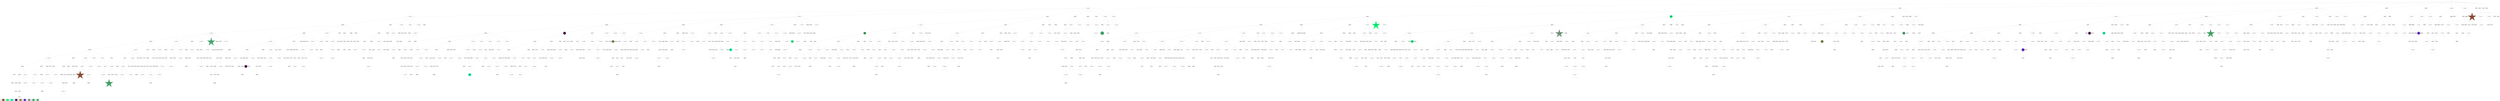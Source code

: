 digraph G { 
rankdir=TB;
7168 -> 7886;
7170 -> 7887;
7171 -> 7888;
7172 -> 7889;
7174 -> 7890;
7175 -> 7891;
7176 -> 7892;
7177 -> 7893;
7178 -> 7894;
7180 -> 7895;
7181 -> 7896;
7183 -> 7897;
7184 -> 7898;
7187 -> 7899;
7188 -> 7900;
7189 -> 7901;
7190 -> 7902;
7191 -> 7903;
7192 -> 7904;
7193 -> 7905;
7194 -> 7906;
7195 -> 7907;
7196 -> 7908;
7197 -> 7909;
7199 -> 7910;
7200 -> 7911;
7201 -> 7912;
7202 -> 7913;
7203 -> 7914;
7204 -> 7915;
7205 -> 7916;
7206 -> 7917;
7207 -> 7918;
7208 -> 7919;
7209 -> 7920;
7210 -> 7921;
7211 -> 7922;
7212 -> 7923;
7213 -> 7924;
7214 -> 7925;
7215 -> 7926;
7216 -> 7927;
7218 -> 7928;
7219 -> 7929;
7221 -> 7930;
7222 -> 7931;
7224 -> 7932;
7226 -> 7933;
7227 -> 7934;
7228 -> 7935;
7230 -> 7936;
7231 -> 7937;
7232 -> 7938;
7233 -> 7939;
7234 -> 7940;
7235 -> 7941;
7236 -> 7942;
7237 -> 7943;
7240 -> 7944;
7241 -> 7945;
7242 -> 7946;
7245 -> 7947;
7246 -> 7948;
7248 -> 7949;
7249 -> 7950;
7250 -> 7951;
7251 -> 7952;
7252 -> 7953;
7253 -> 7954;
7254 -> 7955;
7256 -> 7956;
7257 -> 7957;
7258 -> 7958;
7259 -> 7959;
7260 -> 7960;
7261 -> 7961;
7262 -> 7962;
7263 -> 7963;
7265 -> 7964;
7266 -> 7965;
7267 -> 7966;
7268 -> 7967;
7269 -> 7968;
7270 -> 7969;
7271 -> 7970;
7272 -> 7971;
7273 -> 7972;
7274 -> 7973;
7276 -> 7974;
7277 -> 7975;
7278 -> 7976;
7279 -> 7977;
7282 -> 7978;
7283 -> 7979;
7284 -> 7980;
7285 -> 7981;
7286 -> 7982;
7287 -> 7983;
7289 -> 7984;
7290 -> 7985;
7291 -> 7986;
7292 -> 7987;
7293 -> 7988;
7294 -> 7989;
7295 -> 7990;
7298 -> 7991;
7299 -> 7992;
7300 -> 7993;
7301 -> 7994;
7302 -> 7995;
7303 -> 7996;
7305 -> 7997;
7306 -> 7998;
7307 -> 7999;
7308 -> 8000;
7309 -> 8001;
7310 -> 8002;
7311 -> 8003;
7312 -> 8004;
7313 -> 8005;
7314 -> 8006;
7315 -> 8007;
7316 -> 8008;
7317 -> 8009;
7318 -> 8010;
7319 -> 8011;
7321 -> 8012;
7322 -> 8013;
7323 -> 8014;
7324 -> 8015;
7325 -> 8016;
7326 -> 8017;
7328 -> 8018;
7330 -> 8019;
7331 -> 8020;
7332 -> 8021;
7333 -> 8022;
7334 -> 8023;
7335 -> 8024;
7336 -> 8025;
7337 -> 8026;
7338 -> 8027;
7339 -> 8028;
7340 -> 8029;
7341 -> 8030;
7342 -> 8031;
7343 -> 8032;
7345 -> 8033;
7348 -> 8034;
7349 -> 8035;
7350 -> 8036;
7351 -> 8037;
7353 -> 8038;
7354 -> 8039;
7355 -> 8040;
7357 -> 8041;
7358 -> 8042;
7360 -> 8043;
7361 -> 8044;
7362 -> 8045;
7363 -> 8046;
7364 -> 8047;
7365 -> 8048;
7367 -> 8049;
7368 -> 8050;
7369 -> 8051;
7370 -> 8052;
7371 -> 8053;
7372 -> 8054;
7375 -> 8055;
7376 -> 8056;
7378 -> 8057;
7379 -> 8058;
7382 -> 8059;
7383 -> 8060;
7385 -> 8061;
7386 -> 8062;
7387 -> 8063;
7388 -> 8064;
7389 -> 8065;
7390 -> 8066;
7391 -> 8067;
7392 -> 8068;
7393 -> 8069;
7394 -> 8070;
7395 -> 8071;
7397 -> 8072;
7398 -> 8073;
7400 -> 8074;
7401 -> 8075;
7403 -> 8076;
7404 -> 8077;
7405 -> 8078;
7406 -> 8079;
7409 -> 8080;
7410 -> 8081;
7411 -> 8082;
7412 -> 8083;
7413 -> 8084;
7414 -> 8085;
7415 -> 8086;
7416 -> 8087;
7417 -> 8088;
7419 -> 8089;
7420 -> 8090;
7422 -> 8091;
7423 -> 8092;
7424 -> 8093;
7428 -> 8094;
7429 -> 8095;
7431 -> 8096;
7432 -> 8097;
7433 -> 8098;
7435 -> 8099;
7437 -> 8100;
7438 -> 8101;
7440 -> 8102;
7442 -> 8103;
7443 -> 8104;
7444 -> 8105;
7446 -> 8106;
7447 -> 8107;
7448 -> 8108;
7449 -> 8109;
7450 -> 8110;
7451 -> 8111;
7453 -> 8112;
7454 -> 8113;
7455 -> 8114;
7456 -> 8115;
7457 -> 8116;
7458 -> 8117;
7459 -> 8118;
7460 -> 8119;
7461 -> 8120;
7462 -> 8121;
7464 -> 8122;
7465 -> 8123;
7466 -> 8124;
7467 -> 8125;
6626 -> 6627;
6626 -> 6628;
6626 -> 6631;
6626 -> 6642;
6626 -> 6654;
6626 -> 6675;
6626 -> 6709;
6626 -> 6775;
6626 -> 6885;
6626 -> 7093;
6626 -> 7468;
6627 -> 6629;
6627 -> 6632;
6627 -> 6635;
6627 -> 6676;
6627 -> 6710;
6627 -> 6776;
6627 -> 6886;
6627 -> 7469;
6628 -> 6630;
6628 -> 6633;
6628 -> 6636;
6628 -> 6643;
6628 -> 6655;
6628 -> 6711;
6628 -> 6777;
6628 -> 7094;
6628 -> 7470;
6629 -> 6634;
6629 -> 6677;
6629 -> 6712;
6629 -> 6887;
6629 -> 7095;
6629 -> 7471;
6630 -> 6637;
6630 -> 6656;
6630 -> 6678;
6630 -> 6713;
6630 -> 7096;
6630 -> 7472;
6631 -> 6638;
6631 -> 6644;
6631 -> 6657;
6631 -> 6679;
6631 -> 6714;
6631 -> 6778;
6631 -> 6888;
6631 -> 7473;
6632 -> 6639;
6632 -> 6645;
6632 -> 6658;
6632 -> 6680;
6632 -> 6715;
6632 -> 6779;
6632 -> 6889;
6632 -> 7097;
6632 -> 7474;
6633 -> 6640;
6633 -> 6659;
6633 -> 6716;
6633 -> 6890;
6633 -> 7098;
6633 -> 7475;
6634 -> 6641;
6634 -> 6646;
6634 -> 6660;
6634 -> 6717;
6634 -> 6780;
6634 -> 6891;
6634 -> 7099;
6635 -> 6647;
6635 -> 6661;
6635 -> 6681;
6635 -> 6781;
6635 -> 7100;
6636 -> 6648;
6636 -> 6662;
6636 -> 6718;
6636 -> 6782;
6636 -> 7101;
6637 -> 6649;
6637 -> 6663;
6637 -> 6682;
6637 -> 6719;
6637 -> 6783;
6637 -> 6892;
6637 -> 7476;
6638 -> 6650;
6638 -> 6683;
6638 -> 6720;
6638 -> 6893;
6638 -> 7102;
6638 -> 7477;
6639 -> 6651;
6639 -> 6664;
6639 -> 6721;
6639 -> 6784;
6639 -> 6894;
6639 -> 7103;
6640 -> 6652;
6640 -> 6665;
6640 -> 6684;
6640 -> 6785;
6640 -> 6895;
6640 -> 7104;
6641 -> 6653;
6641 -> 6666;
6641 -> 6685;
6641 -> 6722;
6641 -> 6786;
6641 -> 6896;
6641 -> 7105;
6641 -> 7478;
6642 -> 6686;
6642 -> 6787;
6642 -> 6897;
6643 -> 6687;
6643 -> 6788;
6643 -> 6898;
6643 -> 7106;
6643 -> 7479;
6644 -> 6667;
6644 -> 6688;
6644 -> 6723;
6644 -> 6789;
6644 -> 6899;
6644 -> 7107;
6644 -> 7480;
6645 -> 6668;
6645 -> 6724;
6645 -> 6790;
6645 -> 6900;
6645 -> 7108;
6645 -> 7481;
6646 -> 6669;
6646 -> 6725;
6646 -> 6791;
6646 -> 6901;
6646 -> 7109;
6646 -> 7482;
6647 -> 6670;
6647 -> 6689;
6647 -> 6726;
6647 -> 6792;
6647 -> 7110;
6647 -> 7483;
6648 -> 6690;
6648 -> 6727;
6648 -> 6902;
6648 -> 7484;
6649 -> 6691;
6649 -> 6793;
6649 -> 6903;
6649 -> 7111;
6649 -> 7485;
6650 -> 6671;
6650 -> 6692;
6650 -> 6728;
6650 -> 6794;
6650 -> 6904;
6650 -> 7112;
6651 -> 6672;
6651 -> 6693;
6651 -> 6729;
6651 -> 6795;
6651 -> 6905;
6651 -> 7113;
6651 -> 7486;
6652 -> 6673;
6652 -> 6694;
6652 -> 6730;
6652 -> 6906;
6652 -> 7114;
6652 -> 7487;
6653 -> 6674;
6653 -> 6695;
6653 -> 6731;
6653 -> 6796;
6653 -> 6907;
6654 -> 6732;
6654 -> 6908;
6654 -> 7115;
6655 -> 6696;
6655 -> 6733;
6655 -> 6797;
6655 -> 7488;
6656 -> 6734;
6656 -> 6909;
6656 -> 7116;
6656 -> 7489;
6657 -> 6697;
6657 -> 6798;
6657 -> 6910;
6657 -> 7117;
6657 -> 7490;
6658 -> 6735;
6658 -> 6799;
6658 -> 6911;
6658 -> 7491;
6659 -> 6698;
6659 -> 6736;
6659 -> 6800;
6659 -> 6912;
6659 -> 7118;
6659 -> 7492;
6660 -> 6913;
6660 -> 7119;
6661 -> 6699;
6661 -> 6737;
6661 -> 6801;
6661 -> 6914;
6661 -> 7120;
6661 -> 7493;
6662 -> 6700;
6662 -> 6802;
6662 -> 6915;
6662 -> 7121;
6663 -> 6701;
6663 -> 6738;
6663 -> 6803;
6663 -> 6916;
6663 -> 7494;
6664 -> 6702;
6664 -> 6739;
6664 -> 6804;
6664 -> 6917;
6664 -> 7122;
6664 -> 7495;
6665 -> 6703;
6665 -> 6805;
6665 -> 6918;
6665 -> 7123;
6665 -> 7496;
6666 -> 6806;
6666 -> 6919;
6666 -> 7124;
6667 -> 6704;
6667 -> 6740;
6667 -> 6807;
6667 -> 6920;
6667 -> 7125;
6668 -> 6741;
6668 -> 6808;
6668 -> 6921;
6668 -> 7126;
6668 -> 7497;
6669 -> 6705;
6669 -> 6742;
6669 -> 6809;
6669 -> 6922;
6669 -> 7127;
6669 -> 7498;
6670 -> 6706;
6670 -> 6743;
6670 -> 6810;
6670 -> 6923;
6670 -> 7128;
6670 -> 7499;
6671 -> 6707;
6671 -> 6744;
6671 -> 6811;
6671 -> 6924;
6671 -> 7129;
6671 -> 7500;
6672 -> 6812;
6672 -> 6925;
6672 -> 7501;
6673 -> 6745;
6673 -> 6813;
6673 -> 6926;
6673 -> 7130;
6673 -> 7502;
6674 -> 6708;
6674 -> 6746;
6674 -> 6814;
6674 -> 6927;
6674 -> 7131;
6675 -> 6747;
6675 -> 6815;
6675 -> 7132;
6676 -> 6748;
6676 -> 6928;
6676 -> 7503;
6677 -> 6749;
6677 -> 6929;
6677 -> 7133;
6678 -> 6750;
6678 -> 6816;
6678 -> 6930;
6678 -> 7134;
6679 -> 6817;
6679 -> 7135;
6679 -> 7504;
6680 -> 6751;
6680 -> 6818;
6680 -> 6931;
6680 -> 7136;
6680 -> 7505;
6681 -> 6752;
6681 -> 7137;
6681 -> 7506;
6682 -> 6753;
6682 -> 6819;
6682 -> 6932;
6682 -> 7138;
6683 -> 6754;
6683 -> 6820;
6683 -> 6933;
6683 -> 7139;
6683 -> 7507;
6684 -> 6755;
6684 -> 6821;
6684 -> 6934;
6684 -> 7140;
6684 -> 7508;
6685 -> 6756;
6685 -> 7141;
6686 -> 6757;
6686 -> 6822;
6686 -> 6935;
6686 -> 7142;
6686 -> 7509;
6687 -> 6823;
6687 -> 6936;
6687 -> 7143;
6687 -> 7510;
6688 -> 6758;
6688 -> 6937;
6688 -> 7144;
6688 -> 7511;
6689 -> 6759;
6689 -> 7145;
6689 -> 7512;
6690 -> 6824;
6690 -> 7146;
6690 -> 7513;
6691 -> 6760;
6691 -> 6825;
6691 -> 6938;
6691 -> 7147;
6692 -> 6761;
6692 -> 6826;
6692 -> 6939;
6692 -> 7148;
6692 -> 7514;
6693 -> 6762;
6693 -> 6827;
6693 -> 6940;
6693 -> 7149;
6693 -> 7515;
6694 -> 6941;
6695 -> 6763;
6695 -> 6828;
6695 -> 6942;
6695 -> 7150;
6695 -> 7516;
6696 -> 6943;
6696 -> 7517;
6697 -> 6764;
6697 -> 6829;
6697 -> 6944;
6697 -> 7151;
6697 -> 7518;
6698 -> 6765;
6698 -> 6830;
6698 -> 6945;
6698 -> 7519;
6699 -> 6766;
6699 -> 6831;
6699 -> 7152;
6699 -> 7520;
6700 -> 6767;
6700 -> 6832;
6700 -> 6946;
6700 -> 7153;
6700 -> 7521;
6701 -> 6768;
6701 -> 6833;
6701 -> 6947;
6701 -> 7154;
6701 -> 7522;
6702 -> 6769;
6702 -> 6834;
6702 -> 6948;
6702 -> 7155;
6702 -> 7523;
6703 -> 6770;
6703 -> 6835;
6703 -> 6949;
6703 -> 7156;
6703 -> 7524;
6704 -> 7525;
6705 -> 6771;
6705 -> 6950;
6705 -> 7157;
6705 -> 7526;
6706 -> 6772;
6706 -> 6836;
6706 -> 6951;
6706 -> 7158;
6706 -> 7527;
6707 -> 6773;
6707 -> 6952;
6707 -> 7159;
6707 -> 7528;
6708 -> 6774;
6708 -> 6837;
6708 -> 6953;
6708 -> 7160;
6708 -> 7529;
6709 -> 6838;
6709 -> 6954;
6709 -> 7161;
6710 -> 7530;
6711 -> 6955;
6711 -> 7162;
6712 -> 6839;
6712 -> 7163;
6712 -> 7531;
6713 -> 6840;
6713 -> 6956;
6713 -> 7164;
6713 -> 7532;
6714 -> 6957;
6714 -> 7165;
6714 -> 7533;
6715 -> 6841;
6715 -> 6958;
6715 -> 7534;
6716 -> 6959;
6716 -> 7166;
6716 -> 7535;
6717 -> 6960;
6717 -> 7167;
6717 -> 7536;
6718 -> 6842;
6718 -> 7168;
6718 -> 7537;
6719 -> 6843;
6719 -> 7169;
6719 -> 7538;
6720 -> 6844;
6720 -> 6961;
6720 -> 7170;
6720 -> 7539;
6721 -> 6845;
6721 -> 6962;
6721 -> 7171;
6721 -> 7540;
6722 -> 6963;
6722 -> 7172;
6723 -> 6846;
6723 -> 6964;
6723 -> 7173;
6723 -> 7541;
6724 -> 6847;
6724 -> 7174;
6724 -> 7542;
6725 -> 6848;
6725 -> 6965;
6725 -> 7175;
6725 -> 7543;
6726 -> 6849;
6726 -> 6966;
6726 -> 7176;
6727 -> 6850;
6727 -> 6967;
6727 -> 7177;
6727 -> 7544;
6728 -> 6851;
6728 -> 6968;
6728 -> 7178;
6728 -> 7545;
6729 -> 6852;
6729 -> 7546;
6730 -> 6853;
6730 -> 6969;
6730 -> 7179;
6730 -> 7547;
6731 -> 6854;
6731 -> 7180;
6732 -> 6855;
6732 -> 6970;
6732 -> 7181;
6733 -> 6856;
6733 -> 7548;
6734 -> 6857;
6734 -> 6971;
6734 -> 7549;
6735 -> 7182;
6735 -> 7550;
6736 -> 6858;
6736 -> 6972;
6736 -> 7183;
6736 -> 7551;
6737 -> 6973;
6737 -> 7184;
6737 -> 7552;
6738 -> 6859;
6738 -> 6974;
6738 -> 7185;
6738 -> 7553;
6739 -> 6860;
6739 -> 7554;
6740 -> 6975;
6740 -> 7555;
6741 -> 6861;
6741 -> 6976;
6741 -> 7186;
6741 -> 7556;
6742 -> 6862;
6742 -> 6977;
6742 -> 7187;
6742 -> 7557;
6743 -> 6863;
6743 -> 6978;
6743 -> 7188;
6744 -> 6864;
6744 -> 6979;
6744 -> 7558;
6745 -> 7189;
6745 -> 7559;
6746 -> 6865;
6746 -> 6980;
6746 -> 7190;
6746 -> 7560;
6747 -> 6866;
6747 -> 6981;
6747 -> 7561;
6748 -> 6867;
6748 -> 6982;
6748 -> 7562;
6749 -> 6868;
6749 -> 6983;
6749 -> 7191;
6749 -> 7563;
6750 -> 6869;
6750 -> 6984;
6750 -> 7192;
6750 -> 7564;
6751 -> 6870;
6751 -> 6985;
6751 -> 7193;
6751 -> 7565;
6752 -> 6986;
6752 -> 7194;
6752 -> 7566;
6753 -> 6871;
6753 -> 6987;
6753 -> 7195;
6753 -> 7567;
6754 -> 6988;
6754 -> 7196;
6754 -> 7568;
6755 -> 6872;
6755 -> 6989;
6755 -> 7197;
6755 -> 7569;
6756 -> 6990;
6756 -> 7570;
6757 -> 6873;
6757 -> 6991;
6757 -> 7198;
6757 -> 7571;
6758 -> 6992;
6758 -> 7199;
6758 -> 7572;
6759 -> 6874;
6759 -> 6993;
6759 -> 7200;
6760 -> 6875;
6760 -> 6994;
6760 -> 7201;
6760 -> 7573;
6761 -> 6876;
6761 -> 6995;
6761 -> 7574;
6762 -> 6877;
6762 -> 6996;
6762 -> 7202;
6762 -> 7575;
6763 -> 6997;
6763 -> 7203;
6764 -> 6878;
6764 -> 6998;
6764 -> 7204;
6764 -> 7576;
6765 -> 6879;
6765 -> 7205;
6765 -> 7577;
6766 -> 6880;
6766 -> 6999;
6766 -> 7206;
6766 -> 7578;
6767 -> 6881;
6767 -> 7000;
6767 -> 7207;
6768 -> 7001;
6768 -> 7208;
6769 -> 6882;
6769 -> 7002;
6769 -> 7209;
6769 -> 7579;
6770 -> 7003;
6770 -> 7210;
6770 -> 7580;
6771 -> 7004;
6771 -> 7211;
6771 -> 7581;
6772 -> 7005;
6772 -> 7212;
6772 -> 7582;
6773 -> 6883;
6773 -> 7583;
6774 -> 6884;
6774 -> 7213;
6774 -> 7584;
6775 -> 7006;
6775 -> 7214;
6775 -> 7585;
6776 -> 7007;
6776 -> 7215;
6777 -> 7008;
6777 -> 7216;
6778 -> 7009;
6778 -> 7217;
6778 -> 7586;
6779 -> 7218;
6779 -> 7587;
6780 -> 7010;
6780 -> 7588;
6781 -> 7219;
6782 -> 7220;
6782 -> 7589;
6783 -> 7011;
6784 -> 7012;
6784 -> 7221;
6784 -> 7590;
6785 -> 7013;
6785 -> 7222;
6785 -> 7591;
6786 -> 7014;
6786 -> 7223;
6786 -> 7592;
6787 -> 7015;
6787 -> 7224;
6787 -> 7593;
6788 -> 7016;
6788 -> 7225;
6788 -> 7594;
6789 -> 7017;
6789 -> 7226;
6790 -> 7227;
6790 -> 7595;
6791 -> 7018;
6791 -> 7596;
6792 -> 7228;
6792 -> 7597;
6793 -> 7019;
6793 -> 7229;
6793 -> 7598;
6794 -> 7020;
6794 -> 7230;
6795 -> 7021;
6795 -> 7231;
6796 -> 7022;
6796 -> 7232;
6796 -> 7599;
6797 -> 7233;
6798 -> 7023;
6798 -> 7234;
6798 -> 7600;
6799 -> 7024;
6799 -> 7235;
6800 -> 7236;
6800 -> 7601;
6801 -> 7025;
6801 -> 7237;
6801 -> 7602;
6802 -> 7026;
6802 -> 7238;
6802 -> 7603;
6803 -> 7027;
6803 -> 7239;
6803 -> 7604;
6804 -> 7240;
6804 -> 7605;
6805 -> 7028;
6805 -> 7241;
6805 -> 7606;
6806 -> 7607;
6807 -> 7242;
6807 -> 7608;
6808 -> 7029;
6808 -> 7243;
6809 -> 7030;
6809 -> 7244;
6809 -> 7609;
6810 -> 7031;
6810 -> 7245;
6810 -> 7610;
6811 -> 7032;
6811 -> 7611;
6812 -> 7246;
6812 -> 7612;
6813 -> 7033;
6813 -> 7247;
6813 -> 7613;
6814 -> 7034;
6814 -> 7614;
6815 -> 7035;
6815 -> 7248;
6815 -> 7615;
6816 -> 7036;
6816 -> 7249;
6816 -> 7616;
6817 -> 7037;
6817 -> 7250;
6817 -> 7617;
6818 -> 7038;
6818 -> 7251;
6819 -> 7039;
6819 -> 7618;
6820 -> 7040;
6820 -> 7252;
6820 -> 7619;
6821 -> 7041;
6821 -> 7253;
6821 -> 7620;
6822 -> 7042;
6822 -> 7254;
6823 -> 7255;
6823 -> 7621;
6824 -> 7043;
6824 -> 7622;
6825 -> 7044;
6825 -> 7256;
6825 -> 7623;
6826 -> 7045;
6826 -> 7257;
6826 -> 7624;
6827 -> 7046;
6827 -> 7258;
6827 -> 7625;
6828 -> 7047;
6828 -> 7259;
6828 -> 7626;
6829 -> 7048;
6829 -> 7260;
6829 -> 7627;
6830 -> 7049;
6830 -> 7628;
6831 -> 7050;
6831 -> 7261;
6831 -> 7629;
6832 -> 7051;
6832 -> 7262;
6832 -> 7630;
6833 -> 7263;
6833 -> 7631;
6834 -> 7052;
6834 -> 7264;
6835 -> 7053;
6835 -> 7265;
6836 -> 7054;
6836 -> 7266;
6836 -> 7632;
6837 -> 7055;
6837 -> 7267;
6838 -> 7056;
6838 -> 7633;
6839 -> 7057;
6839 -> 7634;
6840 -> 7058;
6840 -> 7268;
6840 -> 7635;
6841 -> 7636;
6842 -> 7059;
6842 -> 7269;
6843 -> 7270;
6844 -> 7060;
6844 -> 7271;
6844 -> 7637;
6845 -> 7061;
6845 -> 7272;
6845 -> 7638;
6846 -> 7639;
6847 -> 7062;
6847 -> 7640;
6848 -> 7063;
6848 -> 7273;
6849 -> 7064;
6849 -> 7274;
6849 -> 7641;
6850 -> 7275;
6851 -> 7065;
6851 -> 7276;
6852 -> 7066;
6852 -> 7277;
6852 -> 7642;
6854 -> 7067;
6854 -> 7278;
6854 -> 7643;
6855 -> 7068;
6855 -> 7279;
6855 -> 7644;
6856 -> 7069;
6856 -> 7645;
6857 -> 7070;
6857 -> 7280;
6857 -> 7646;
6858 -> 7071;
6858 -> 7281;
6858 -> 7647;
6859 -> 7072;
6859 -> 7282;
6859 -> 7648;
6860 -> 7283;
6860 -> 7649;
6861 -> 7073;
6861 -> 7284;
6862 -> 7074;
6862 -> 7285;
6863 -> 7075;
6863 -> 7286;
6863 -> 7650;
6864 -> 7076;
6864 -> 7287;
6865 -> 7077;
6865 -> 7288;
6865 -> 7651;
6866 -> 7078;
6866 -> 7289;
6866 -> 7652;
6867 -> 7079;
6867 -> 7290;
6867 -> 7653;
6868 -> 7080;
6868 -> 7291;
6868 -> 7654;
6869 -> 7292;
6869 -> 7655;
6870 -> 7081;
6870 -> 7293;
6871 -> 7082;
6871 -> 7294;
6871 -> 7656;
6872 -> 7083;
6872 -> 7295;
6872 -> 7657;
6873 -> 7084;
6873 -> 7658;
6874 -> 7085;
6874 -> 7296;
6874 -> 7659;
6875 -> 7086;
6875 -> 7297;
6876 -> 7298;
6876 -> 7660;
6877 -> 7087;
6877 -> 7661;
6878 -> 7088;
6878 -> 7299;
6879 -> 7089;
6879 -> 7300;
6880 -> 7090;
6880 -> 7301;
6880 -> 7662;
6881 -> 7091;
6881 -> 7302;
6881 -> 7663;
6882 -> 7303;
6882 -> 7664;
6883 -> 7304;
6883 -> 7665;
6884 -> 7092;
6884 -> 7305;
6884 -> 7666;
6885 -> 7667;
6886 -> 7306;
6886 -> 7668;
6887 -> 7307;
6887 -> 7669;
6888 -> 7308;
6888 -> 7670;
6889 -> 7309;
6890 -> 7310;
6890 -> 7671;
6891 -> 7311;
6891 -> 7672;
6892 -> 7673;
6894 -> 7674;
6895 -> 7312;
6896 -> 7313;
6896 -> 7675;
6897 -> 7314;
6898 -> 7315;
6898 -> 7676;
6899 -> 7316;
6899 -> 7677;
6900 -> 7317;
6900 -> 7678;
6901 -> 7679;
6902 -> 7318;
6902 -> 7680;
6903 -> 7319;
6903 -> 7681;
6904 -> 7320;
6904 -> 7682;
6905 -> 7321;
6905 -> 7683;
6906 -> 7322;
6906 -> 7684;
6907 -> 7685;
6908 -> 7323;
6908 -> 7686;
6909 -> 7324;
6910 -> 7325;
6910 -> 7687;
6911 -> 7326;
6911 -> 7688;
6912 -> 7327;
6912 -> 7689;
6913 -> 7328;
6914 -> 7329;
6915 -> 7330;
6915 -> 7690;
6916 -> 7691;
6917 -> 7692;
6918 -> 7331;
6918 -> 7693;
6919 -> 7332;
6919 -> 7694;
6920 -> 7333;
6921 -> 7334;
6921 -> 7695;
6922 -> 7335;
6922 -> 7696;
6923 -> 7336;
6923 -> 7697;
6924 -> 7698;
6926 -> 7337;
6926 -> 7699;
6927 -> 7700;
6928 -> 7701;
6929 -> 7338;
6929 -> 7702;
6930 -> 7339;
6931 -> 7703;
6932 -> 7340;
6933 -> 7341;
6933 -> 7704;
6934 -> 7342;
6934 -> 7705;
6935 -> 7343;
6935 -> 7706;
6937 -> 7344;
6938 -> 7345;
6938 -> 7707;
6939 -> 7346;
6939 -> 7708;
6940 -> 7347;
6940 -> 7709;
6941 -> 7348;
6941 -> 7710;
6942 -> 7349;
6942 -> 7711;
6943 -> 7350;
6943 -> 7712;
6944 -> 7351;
6945 -> 7352;
6945 -> 7713;
6946 -> 7714;
6947 -> 7353;
6947 -> 7715;
6948 -> 7354;
6948 -> 7716;
6949 -> 7355;
6949 -> 7717;
6950 -> 7356;
6950 -> 7718;
6951 -> 7357;
6951 -> 7719;
6952 -> 7358;
6952 -> 7720;
6953 -> 7721;
6954 -> 7359;
6955 -> 7360;
6955 -> 7722;
6956 -> 7361;
6956 -> 7723;
6957 -> 7362;
6957 -> 7724;
6958 -> 7363;
6958 -> 7725;
6959 -> 7364;
6959 -> 7726;
6960 -> 7365;
6961 -> 7366;
6961 -> 7727;
6962 -> 7367;
6962 -> 7728;
6963 -> 7368;
6963 -> 7729;
6964 -> 7730;
6965 -> 7369;
6966 -> 7370;
6967 -> 7371;
6967 -> 7731;
6969 -> 7372;
6970 -> 7732;
6971 -> 7373;
6971 -> 7733;
6972 -> 7374;
6973 -> 7734;
6974 -> 7375;
6974 -> 7735;
6975 -> 7376;
6976 -> 7736;
6977 -> 7737;
6978 -> 7738;
6979 -> 7377;
6979 -> 7739;
6980 -> 7378;
6980 -> 7740;
6981 -> 7741;
6982 -> 7379;
6982 -> 7742;
6983 -> 7380;
6983 -> 7743;
6984 -> 7381;
6984 -> 7744;
6985 -> 7382;
6985 -> 7745;
6986 -> 7383;
6986 -> 7746;
6987 -> 7384;
6987 -> 7747;
6988 -> 7385;
6988 -> 7748;
6989 -> 7386;
6990 -> 7749;
6991 -> 7750;
6992 -> 7387;
6992 -> 7751;
6993 -> 7388;
6993 -> 7752;
6994 -> 7389;
6994 -> 7753;
6996 -> 7390;
6996 -> 7754;
6997 -> 7391;
6997 -> 7755;
6998 -> 7392;
6998 -> 7756;
6999 -> 7393;
6999 -> 7757;
7000 -> 7394;
7000 -> 7758;
7002 -> 7395;
7002 -> 7759;
7003 -> 7396;
7003 -> 7760;
7004 -> 7397;
7004 -> 7761;
7005 -> 7398;
7005 -> 7762;
7006 -> 7399;
7006 -> 7763;
7007 -> 7400;
7009 -> 7764;
7010 -> 7765;
7011 -> 7401;
7011 -> 7766;
7012 -> 7767;
7013 -> 7402;
7013 -> 7768;
7014 -> 7403;
7014 -> 7769;
7015 -> 7404;
7015 -> 7770;
7016 -> 7405;
7016 -> 7771;
7017 -> 7406;
7017 -> 7772;
7018 -> 7407;
7018 -> 7773;
7019 -> 7408;
7019 -> 7774;
7020 -> 7409;
7020 -> 7775;
7021 -> 7410;
7021 -> 7776;
7022 -> 7411;
7022 -> 7777;
7023 -> 7412;
7023 -> 7778;
7024 -> 7413;
7024 -> 7779;
7025 -> 7414;
7025 -> 7780;
7026 -> 7415;
7026 -> 7781;
7027 -> 7416;
7028 -> 7417;
7028 -> 7782;
7029 -> 7418;
7029 -> 7783;
7030 -> 7419;
7030 -> 7784;
7031 -> 7420;
7031 -> 7785;
7032 -> 7421;
7032 -> 7786;
7033 -> 7787;
7034 -> 7422;
7035 -> 7423;
7036 -> 7424;
7036 -> 7788;
7037 -> 7425;
7037 -> 7789;
7038 -> 7426;
7038 -> 7790;
7039 -> 7427;
7039 -> 7791;
7040 -> 7428;
7040 -> 7792;
7041 -> 7429;
7041 -> 7793;
7042 -> 7430;
7042 -> 7794;
7043 -> 7431;
7043 -> 7795;
7044 -> 7432;
7045 -> 7796;
7046 -> 7433;
7046 -> 7797;
7047 -> 7434;
7047 -> 7798;
7048 -> 7799;
7049 -> 7800;
7050 -> 7435;
7050 -> 7801;
7051 -> 7436;
7051 -> 7802;
7052 -> 7437;
7052 -> 7803;
7053 -> 7438;
7053 -> 7804;
7054 -> 7439;
7054 -> 7805;
7055 -> 7440;
7055 -> 7806;
7056 -> 7441;
7056 -> 7807;
7057 -> 7442;
7057 -> 7808;
7058 -> 7443;
7058 -> 7809;
7059 -> 7810;
7060 -> 7444;
7060 -> 7811;
7061 -> 7445;
7062 -> 7446;
7062 -> 7812;
7063 -> 7813;
7064 -> 7814;
7066 -> 7447;
7067 -> 7448;
7068 -> 7449;
7068 -> 7815;
7069 -> 7816;
7070 -> 7450;
7070 -> 7817;
7071 -> 7451;
7071 -> 7818;
7072 -> 7452;
7072 -> 7819;
7073 -> 7453;
7073 -> 7820;
7075 -> 7821;
7076 -> 7822;
7077 -> 7454;
7077 -> 7823;
7078 -> 7455;
7078 -> 7824;
7080 -> 7456;
7080 -> 7825;
7081 -> 7457;
7081 -> 7826;
7082 -> 7458;
7082 -> 7827;
7083 -> 7459;
7084 -> 7460;
7084 -> 7828;
7085 -> 7461;
7085 -> 7829;
7086 -> 7462;
7087 -> 7463;
7087 -> 7830;
7088 -> 7464;
7088 -> 7831;
7089 -> 7465;
7089 -> 7832;
7090 -> 7833;
7091 -> 7466;
7091 -> 7834;
7092 -> 7467;
7097 -> 7835;
7098 -> 7836;
7099 -> 7837;
7100 -> 7838;
7101 -> 7839;
7102 -> 7840;
7103 -> 7841;
7104 -> 7842;
7107 -> 7843;
7108 -> 7844;
7110 -> 7845;
7111 -> 7846;
7112 -> 7847;
7113 -> 7848;
7114 -> 7849;
7115 -> 7850;
7117 -> 7851;
7118 -> 7852;
7120 -> 7853;
7121 -> 7854;
7122 -> 7855;
7123 -> 7856;
7124 -> 7857;
7126 -> 7858;
7127 -> 7859;
7129 -> 7860;
7134 -> 7861;
7135 -> 7862;
7136 -> 7863;
7137 -> 7864;
7138 -> 7865;
7139 -> 7866;
7140 -> 7867;
7143 -> 7868;
7147 -> 7869;
7148 -> 7870;
7149 -> 7871;
7150 -> 7872;
7153 -> 7873;
7154 -> 7874;
7155 -> 7875;
7156 -> 7876;
7157 -> 7877;
7158 -> 7878;
7159 -> 7879;
7160 -> 7880;
7161 -> 7881;
7162 -> 7882;
7164 -> 7883;
7166 -> 7884;
7167 -> 7885;
6786 [shape=star style=filled fillcolor="#50ae79" fontname="helvetica-bold" fontsize=42 label="CNV_M6780"];
7400 [shape=circle style=filled fillcolor="#50ae79" fontname="helvetica-bold" fontsize=56 label="M7394" width=4.58 height=2 ];
7033 [shape=circle style=filled fillcolor=white fontname="helvetica-bold" fontsize=56 label="M7027" width=4.55 height=2 ];
7055 [shape=circle style=filled fillcolor=white fontname="helvetica-bold" fontsize=56 label="M7049" width=0.66 height=2 ];
7096 [shape=star style=filled fillcolor="#11f477" fontname="helvetica-bold" fontsize=42 label="CNV_M7090"];
7450 [shape=circle style=filled fillcolor=white fontname="helvetica-bold" fontsize=56 label="M7444" width=1.59 height=2 ];
7333 [shape=star style=filled fillcolor=white fontname="helvetica-bold" fontsize=42 label="CNV_M7327"];
7163 [shape=circle style=filled fillcolor=white fontname="helvetica-bold" fontsize=56 label="M7157" width=0.61 height=2 ];
7914 [shape=star style=filled fillcolor=white fontname="helvetica-bold" fontsize=42 label="CNV_M7908"];
7586 [shape=circle style=filled fillcolor=white fontname="helvetica-bold" fontsize=56 label="M7580" width=1.27 height=2 ];
7890 [shape=circle style=filled fillcolor=white fontname="helvetica-bold" fontsize=56 label="M7884" width=4.09 height=2 ];
7659 [shape=star style=filled fillcolor=white fontname="helvetica-bold" fontsize=42 label="CNV_M7653"];
7617 [shape=circle style=filled fillcolor=white fontname="helvetica-bold" fontsize=56 label="M7611" width=4.95 height=2 ];
7594 [shape=star style=filled fillcolor=white fontname="helvetica-bold" fontsize=42 label="CNV_M7588"];
7280 [shape=circle style=filled fillcolor=white fontname="helvetica-bold" fontsize=56 label="M7274" width=3.5 height=2 ];
7579 [shape=star style=filled fillcolor=white fontname="helvetica-bold" fontsize=42 label="CNV_M7573"];
6930 [shape=circle style=filled fillcolor=white fontname="helvetica-bold" fontsize=56 label="M6924" width=0.84 height=2 ];
7001 [shape=circle style=filled fillcolor=white fontname="helvetica-bold" fontsize=56 label="M6995" width=1.23 height=2 ];
7446 [shape=star style=filled fillcolor=white fontname="helvetica-bold" fontsize=42 label="CNV_M7440"];
7789 [shape=circle style=filled fillcolor=white fontname="helvetica-bold" fontsize=56 label="M7783" width=0.22 height=2 ];
7506 [shape=star style=filled fillcolor=white fontname="helvetica-bold" fontsize=42 label="CNV_M7500"];
6627 [shape=star style=filled fillcolor=white fontname="helvetica-bold" fontsize=42 label="CNV_M6621"];
6933 [shape=circle style=filled fillcolor=white fontname="helvetica-bold" fontsize=56 label="M6927" width=2.62 height=2 ];
7212 [shape=circle style=filled fillcolor=white fontname="helvetica-bold" fontsize=56 label="M7206" width=3.29 height=2 ];
6945 [shape=star style=filled fillcolor=white fontname="helvetica-bold" fontsize=42 label="CNV_M6939"];
7761 [shape=circle style=filled fillcolor=white fontname="helvetica-bold" fontsize=56 label="M7755" width=1.45 height=2 ];
7558 [shape=circle style=filled fillcolor=white fontname="helvetica-bold" fontsize=56 label="M7552" width=0.82 height=2 ];
8112 [shape=circle style=filled fillcolor=white fontname="helvetica-bold" fontsize=56 label="M8106" width=0.53 height=2 ];
6841 [shape=circle style=filled fillcolor=white fontname="helvetica-bold" fontsize=56 label="M6835" width=3.56 height=2 ];
8082 [shape=star style=filled fillcolor=white fontname="helvetica-bold" fontsize=42 label="CNV_M8076"];
7831 [shape=circle style=filled fillcolor=white fontname="helvetica-bold" fontsize=56 label="M7825" width=3.91 height=2 ];
7043 [shape=circle style=filled fillcolor=white fontname="helvetica-bold" fontsize=56 label="M7037" width=4.43 height=2 ];
6883 [shape=circle style=filled fillcolor=white fontname="helvetica-bold" fontsize=56 label="M6877" width=4.47 height=2 ];
6658 [shape=circle style=filled fillcolor=white fontname="helvetica-bold" fontsize=56 label="M6652" width=1.78 height=2 ];
7596 [shape=star style=filled fillcolor=white fontname="helvetica-bold" fontsize=42 label="CNV_M7590"];
6995 [shape=circle style=filled fillcolor=white fontname="helvetica-bold" fontsize=56 label="M6989" width=4.41 height=2 ];
6774 [shape=circle style=filled fillcolor=white fontname="helvetica-bold" fontsize=56 label="M6768" width=3.46 height=2 ];
7832 [shape=star style=filled fillcolor=white fontname="helvetica-bold" fontsize=42 label="CNV_M7826"];
7413 [shape=circle style=filled fillcolor=white fontname="helvetica-bold" fontsize=56 label="M7407" width=1.71 height=2 ];
7793 [shape=circle style=filled fillcolor=white fontname="helvetica-bold" fontsize=56 label="M7787" width=1.33 height=2 ];
6698 [shape=star style=filled fillcolor=white fontname="helvetica-bold" fontsize=42 label="CNV_M6692"];
7224 [shape=circle style=filled fillcolor=white fontname="helvetica-bold" fontsize=56 label="M7218" width=0.32 height=2 ];
7849 [shape=circle style=filled fillcolor=white fontname="helvetica-bold" fontsize=56 label="M7843" width=4.96 height=2 ];
6675 [shape=star style=filled fillcolor=white fontname="helvetica-bold" fontsize=42 label="CNV_M6669"];
7071 [shape=circle style=filled fillcolor=white fontname="helvetica-bold" fontsize=56 label="M7065" width=1.96 height=2 ];
7819 [shape=star style=filled fillcolor=white fontname="helvetica-bold" fontsize=42 label="CNV_M7813"];
6802 [shape=circle style=filled fillcolor=white fontname="helvetica-bold" fontsize=56 label="M6796" width=0.28 height=2 ];
8029 [shape=circle style=filled fillcolor=white fontname="helvetica-bold" fontsize=56 label="M8023" width=3.7 height=2 ];
7307 [shape=circle style=filled fillcolor=white fontname="helvetica-bold" fontsize=56 label="M7301" width=3.13 height=2 ];
7517 [shape=star style=filled fillcolor=white fontname="helvetica-bold" fontsize=42 label="CNV_M7511"];
6746 [shape=circle style=filled fillcolor=white fontname="helvetica-bold" fontsize=56 label="M6740" width=1.73 height=2 ];
6963 [shape=circle style=filled fillcolor=white fontname="helvetica-bold" fontsize=56 label="M6957" width=4.58 height=2 ];
7415 [shape=star style=filled fillcolor=white fontname="helvetica-bold" fontsize=42 label="CNV_M7409"];
7221 [shape=circle style=filled fillcolor=white fontname="helvetica-bold" fontsize=56 label="M7215" width=4.29 height=2 ];
7790 [shape=circle style=filled fillcolor=white fontname="helvetica-bold" fontsize=56 label="M7784" width=0.12 height=2 ];
7540 [shape=star style=filled fillcolor=white fontname="helvetica-bold" fontsize=42 label="CNV_M7534"];
6739 [shape=circle style=filled fillcolor=white fontname="helvetica-bold" fontsize=56 label="M6733" width=0.63 height=2 ];
6836 [shape=circle style=filled fillcolor=white fontname="helvetica-bold" fontsize=56 label="M6830" width=2.17 height=2 ];
6806 [shape=circle style=filled fillcolor=white fontname="helvetica-bold" fontsize=56 label="M6800" width=4.64 height=2 ];
7565 [shape=star style=filled fillcolor=white fontname="helvetica-bold" fontsize=42 label="CNV_M7559"];
7091 [shape=star style=filled fillcolor=white fontname="helvetica-bold" fontsize=42 label="CNV_M7085"];
6837 [shape=circle style=filled fillcolor=white fontname="helvetica-bold" fontsize=56 label="M6831" width=0.89 height=2 ];
7388 [shape=star style=filled fillcolor=white fontname="helvetica-bold" fontsize=42 label="CNV_M7382"];
7785 [shape=circle style=filled fillcolor=white fontname="helvetica-bold" fontsize=56 label="M7779" width=2.71 height=2 ];
7881 [shape=circle style=filled fillcolor=white fontname="helvetica-bold" fontsize=56 label="M7875" width=3.14 height=2 ];
7022 [shape=circle style=filled fillcolor=white fontname="helvetica-bold" fontsize=56 label="M7016" width=2.93 height=2 ];
6877 [shape=circle style=filled fillcolor=white fontname="helvetica-bold" fontsize=56 label="M6871" width=2.36 height=2 ];
7770 [shape=star style=filled fillcolor=white fontname="helvetica-bold" fontsize=42 label="CNV_M7764"];
6985 [shape=star style=filled fillcolor=white fontname="helvetica-bold" fontsize=42 label="CNV_M6979"];
6984 [shape=star style=filled fillcolor=white fontname="helvetica-bold" fontsize=42 label="CNV_M6978"];
7782 [shape=star style=filled fillcolor=white fontname="helvetica-bold" fontsize=42 label="CNV_M7776"];
7054 [shape=star style=filled fillcolor=white fontname="helvetica-bold" fontsize=42 label="CNV_M7048"];
7361 [shape=circle style=filled fillcolor=white fontname="helvetica-bold" fontsize=56 label="M7355" width=0.66 height=2 ];
6778 [shape=circle style=filled fillcolor=white fontname="helvetica-bold" fontsize=56 label="M6772" width=3.21 height=2 ];
7712 [shape=circle style=filled fillcolor=white fontname="helvetica-bold" fontsize=56 label="M7706" width=0.91 height=2 ];
7391 [shape=circle style=filled fillcolor=white fontname="helvetica-bold" fontsize=56 label="M7385" width=3.76 height=2 ];
6799 [shape=circle style=filled fillcolor=white fontname="helvetica-bold" fontsize=56 label="M6793" width=0.83 height=2 ];
7700 [shape=star style=filled fillcolor=white fontname="helvetica-bold" fontsize=42 label="CNV_M7694"];
7809 [shape=circle style=filled fillcolor=white fontname="helvetica-bold" fontsize=56 label="M7803" width=3.74 height=2 ];
6670 [shape=circle style=filled fillcolor="#4aa76c" fontname="helvetica-bold" fontsize=56 label="M6664" width=2.95 height=2 ];
8036 [shape=circle style=filled fillcolor=white fontname="helvetica-bold" fontsize=56 label="M8030" width=0.28 height=2 ];
7141 [shape=star style=filled fillcolor=white fontname="helvetica-bold" fontsize=42 label="CNV_M7135"];
8098 [shape=circle style=filled fillcolor=white fontname="helvetica-bold" fontsize=56 label="M8092" width=0.46 height=2 ];
7420 [shape=circle style=filled fillcolor=white fontname="helvetica-bold" fontsize=56 label="M7414" width=0.38 height=2 ];
8053 [shape=circle style=filled fillcolor=white fontname="helvetica-bold" fontsize=56 label="M8047" width=2.97 height=2 ];
8088 [shape=circle style=filled fillcolor=white fontname="helvetica-bold" fontsize=56 label="M8082" width=0.74 height=2 ];
6790 [shape=circle style=filled fillcolor=white fontname="helvetica-bold" fontsize=56 label="M6784" width=1.72 height=2 ];
6898 [shape=star style=filled fillcolor=white fontname="helvetica-bold" fontsize=42 label="CNV_M6892"];
7485 [shape=star style=filled fillcolor=white fontname="helvetica-bold" fontsize=42 label="CNV_M7479"];
7900 [shape=circle style=filled fillcolor=white fontname="helvetica-bold" fontsize=56 label="M7894" width=3.25 height=2 ];
6998 [shape=star style=filled fillcolor=white fontname="helvetica-bold" fontsize=42 label="CNV_M6992"];
7639 [shape=circle style=filled fillcolor=white fontname="helvetica-bold" fontsize=56 label="M7633" width=3.53 height=2 ];
6917 [shape=circle style=filled fillcolor=white fontname="helvetica-bold" fontsize=56 label="M6911" width=2.19 height=2 ];
7314 [shape=circle style=filled fillcolor=white fontname="helvetica-bold" fontsize=56 label="M7308" width=2.02 height=2 ];
7534 [shape=star style=filled fillcolor=white fontname="helvetica-bold" fontsize=42 label="CNV_M7528"];
7397 [shape=circle style=filled fillcolor=white fontname="helvetica-bold" fontsize=56 label="M7391" width=4.03 height=2 ];
7692 [shape=circle style=filled fillcolor=white fontname="helvetica-bold" fontsize=56 label="M7686" width=3.53 height=2 ];
7484 [shape=circle style=filled fillcolor=white fontname="helvetica-bold" fontsize=56 label="M7478" width=0.97 height=2 ];
6976 [shape=circle style=filled fillcolor=white fontname="helvetica-bold" fontsize=56 label="M6970" width=3.88 height=2 ];
7452 [shape=star style=filled fillcolor=white fontname="helvetica-bold" fontsize=42 label="CNV_M7446"];
8067 [shape=star style=filled fillcolor="#4aa76c" fontname="helvetica-bold" fontsize=42 label="CNV_M8061"];
8048 [shape=star style=filled fillcolor=white fontname="helvetica-bold" fontsize=42 label="CNV_M8042"];
7507 [shape=circle style=filled fillcolor=white fontname="helvetica-bold" fontsize=56 label="M7501" width=1.17 height=2 ];
7969 [shape=circle style=filled fillcolor=white fontname="helvetica-bold" fontsize=56 label="M7963" width=1.02 height=2 ];
7753 [shape=circle style=filled fillcolor=white fontname="helvetica-bold" fontsize=56 label="M7747" width=2.62 height=2 ];
7896 [shape=star style=filled fillcolor=white fontname="helvetica-bold" fontsize=42 label="CNV_M7890"];
7287 [shape=star style=filled fillcolor=white fontname="helvetica-bold" fontsize=42 label="CNV_M7281"];
7663 [shape=circle style=filled fillcolor=white fontname="helvetica-bold" fontsize=56 label="M7657" width=2.5 height=2 ];
7865 [shape=circle style=filled fillcolor=white fontname="helvetica-bold" fontsize=56 label="M7859" width=0.61 height=2 ];
7597 [shape=circle style=filled fillcolor=white fontname="helvetica-bold" fontsize=56 label="M7591" width=1.37 height=2 ];
7269 [shape=circle style=filled fillcolor=white fontname="helvetica-bold" fontsize=56 label="M7263" width=3.19 height=2 ];
7611 [shape=circle style=filled fillcolor=white fontname="helvetica-bold" fontsize=56 label="M7605" width=1.69 height=2 ];
7328 [shape=circle style=filled fillcolor=white fontname="helvetica-bold" fontsize=56 label="M7322" width=2.74 height=2 ];
6829 [shape=circle style=filled fillcolor=white fontname="helvetica-bold" fontsize=56 label="M6823" width=4.16 height=2 ];
7340 [shape=circle style=filled fillcolor=white fontname="helvetica-bold" fontsize=56 label="M7334" width=1.3 height=2 ];
7876 [shape=circle style=filled fillcolor=white fontname="helvetica-bold" fontsize=56 label="M7870" width=2.99 height=2 ];
7898 [shape=star style=filled fillcolor=white fontname="helvetica-bold" fontsize=42 label="CNV_M7892"];
7908 [shape=circle style=filled fillcolor=white fontname="helvetica-bold" fontsize=56 label="M7902" width=0.28 height=2 ];
7425 [shape=circle style=filled fillcolor=white fontname="helvetica-bold" fontsize=56 label="M7419" width=4.7 height=2 ];
6955 [shape=circle style=filled fillcolor=white fontname="helvetica-bold" fontsize=56 label="M6949" width=4.94 height=2 ];
7564 [shape=star style=filled fillcolor=white fontname="helvetica-bold" fontsize=42 label="CNV_M7558"];
7153 [shape=circle style=filled fillcolor=white fontname="helvetica-bold" fontsize=56 label="M7147" width=0.59 height=2 ];
7926 [shape=star style=filled fillcolor=white fontname="helvetica-bold" fontsize=42 label="CNV_M7920"];
6835 [shape=star style=filled fillcolor=white fontname="helvetica-bold" fontsize=42 label="CNV_M6829"];
6981 [shape=circle style=filled fillcolor=white fontname="helvetica-bold" fontsize=56 label="M6975" width=1.6 height=2 ];
7631 [shape=circle style=filled fillcolor=white fontname="helvetica-bold" fontsize=56 label="M7625" width=2.96 height=2 ];
7897 [shape=circle style=filled fillcolor=white fontname="helvetica-bold" fontsize=56 label="M7891" width=2.2 height=2 ];
7344 [shape=circle style=filled fillcolor=white fontname="helvetica-bold" fontsize=56 label="M7338" width=1.7 height=2 ];
7192 [shape=star style=filled fillcolor=white fontname="helvetica-bold" fontsize=42 label="CNV_M7186"];
8085 [shape=circle style=filled fillcolor=white fontname="helvetica-bold" fontsize=56 label="M8079" width=0.09 height=2 ];
7387 [shape=circle style=filled fillcolor=white fontname="helvetica-bold" fontsize=56 label="M7381" width=1.55 height=2 ];
7936 [shape=star style=filled fillcolor=white fontname="helvetica-bold" fontsize=42 label="CNV_M7930"];
7691 [shape=star style=filled fillcolor=white fontname="helvetica-bold" fontsize=42 label="CNV_M7685"];
6808 [shape=circle style=filled fillcolor=white fontname="helvetica-bold" fontsize=56 label="M6802" width=0.61 height=2 ];
7537 [shape=circle style=filled fillcolor=white fontname="helvetica-bold" fontsize=56 label="M7531" width=4.05 height=2 ];
7255 [shape=circle style=filled fillcolor=white fontname="helvetica-bold" fontsize=56 label="M7249" width=0.07 height=2 ];
7237 [shape=star style=filled fillcolor=white fontname="helvetica-bold" fontsize=42 label="CNV_M7231"];
6868 [shape=circle style=filled fillcolor=white fontname="helvetica-bold" fontsize=56 label="M6862" width=3.75 height=2 ];
7868 [shape=circle style=filled fillcolor="#898653" fontname="helvetica-bold" fontsize=56 label="M7862" width=1.91 height=2 ];
7931 [shape=circle style=filled fillcolor=white fontname="helvetica-bold" fontsize=56 label="M7925" width=4.97 height=2 ];
7316 [shape=star style=filled fillcolor="#4aa76c" fontname="helvetica-bold" fontsize=42 label="CNV_M7310"];
7342 [shape=circle style=filled fillcolor=white fontname="helvetica-bold" fontsize=56 label="M7336" width=2.45 height=2 ];
8086 [shape=star style=filled fillcolor=white fontname="helvetica-bold" fontsize=42 label="CNV_M8080"];
8023 [shape=star style=filled fillcolor=white fontname="helvetica-bold" fontsize=42 label="CNV_M8017"];
7231 [shape=star style=filled fillcolor=white fontname="helvetica-bold" fontsize=42 label="CNV_M7225"];
7058 [shape=circle style=filled fillcolor=white fontname="helvetica-bold" fontsize=56 label="M7052" width=2.57 height=2 ];
7909 [shape=circle style=filled fillcolor=white fontname="helvetica-bold" fontsize=56 label="M7903" width=3.34 height=2 ];
7587 [shape=circle style=filled fillcolor=white fontname="helvetica-bold" fontsize=56 label="M7581" width=0.86 height=2 ];
7202 [shape=circle style=filled fillcolor=white fontname="helvetica-bold" fontsize=56 label="M7196" width=3.9 height=2 ];
7295 [shape=circle style=filled fillcolor=white fontname="helvetica-bold" fontsize=56 label="M7289" width=3.73 height=2 ];
7681 [shape=circle style=filled fillcolor=white fontname="helvetica-bold" fontsize=56 label="M7675" width=4.08 height=2 ];
7912 [shape=circle style=filled fillcolor=white fontname="helvetica-bold" fontsize=56 label="M7906" width=0.66 height=2 ];
7074 [shape=circle style=filled fillcolor="#591e58" fontname="helvetica-bold" fontsize=56 label="M7068" width=0.94 height=2 ];
7951 [shape=circle style=filled fillcolor=white fontname="helvetica-bold" fontsize=56 label="M7945" width=2.65 height=2 ];
7871 [shape=star style=filled fillcolor=white fontname="helvetica-bold" fontsize=42 label="CNV_M7865"];
7062 [shape=circle style=filled fillcolor=white fontname="helvetica-bold" fontsize=56 label="M7056" width=3.64 height=2 ];
6814 [shape=star style=filled fillcolor=white fontname="helvetica-bold" fontsize=42 label="CNV_M6808"];
7305 [shape=circle style=filled fillcolor=white fontname="helvetica-bold" fontsize=56 label="M7299" width=4.8 height=2 ];
6695 [shape=star style=filled fillcolor=white fontname="helvetica-bold" fontsize=42 label="CNV_M6689"];
6948 [shape=circle style=filled fillcolor=white fontname="helvetica-bold" fontsize=56 label="M6942" width=2.99 height=2 ];
6937 [shape=circle style=filled fillcolor=white fontname="helvetica-bold" fontsize=56 label="M6931" width=4.5 height=2 ];
8025 [shape=circle style=filled fillcolor=white fontname="helvetica-bold" fontsize=56 label="M8019" width=1.73 height=2 ];
7767 [shape=circle style=filled fillcolor=white fontname="helvetica-bold" fontsize=56 label="M7761" width=2.1 height=2 ];
8061 [shape=circle style=filled fillcolor=white fontname="helvetica-bold" fontsize=56 label="M8055" width=4.17 height=2 ];
7405 [shape=circle style=filled fillcolor=white fontname="helvetica-bold" fontsize=56 label="M7399" width=4.31 height=2 ];
6921 [shape=star style=filled fillcolor=white fontname="helvetica-bold" fontsize=42 label="CNV_M6915"];
7448 [shape=star style=filled fillcolor=white fontname="helvetica-bold" fontsize=42 label="CNV_M7442"];
7430 [shape=star style=filled fillcolor=white fontname="helvetica-bold" fontsize=42 label="CNV_M7424"];
6956 [shape=circle style=filled fillcolor=white fontname="helvetica-bold" fontsize=56 label="M6950" width=0.85 height=2 ];
7901 [shape=star style=filled fillcolor=white fontname="helvetica-bold" fontsize=42 label="CNV_M7895"];
6661 [shape=circle style=filled fillcolor=white fontname="helvetica-bold" fontsize=56 label="M6655" width=4.06 height=2 ];
7289 [shape=circle style=filled fillcolor=white fontname="helvetica-bold" fontsize=56 label="M7283" width=0.51 height=2 ];
6649 [shape=star style=filled fillcolor=white fontname="helvetica-bold" fontsize=42 label="CNV_M6643"];
7962 [shape=circle style=filled fillcolor=white fontname="helvetica-bold" fontsize=56 label="M7956" width=1.4 height=2 ];
7566 [shape=star style=filled fillcolor=white fontname="helvetica-bold" fontsize=42 label="CNV_M7560"];
7872 [shape=circle style=filled fillcolor=white fontname="helvetica-bold" fontsize=56 label="M7866" width=1.23 height=2 ];
6744 [shape=star style=filled fillcolor=white fontname="helvetica-bold" fontsize=42 label="CNV_M6738"];
7259 [shape=circle style=filled fillcolor=white fontname="helvetica-bold" fontsize=56 label="M7253" width=0.27 height=2 ];
7707 [shape=star style=filled fillcolor=white fontname="helvetica-bold" fontsize=42 label="CNV_M7701"];
6973 [shape=star style=filled fillcolor=white fontname="helvetica-bold" fontsize=42 label="CNV_M6967"];
7007 [shape=circle style=filled fillcolor=white fontname="helvetica-bold" fontsize=56 label="M7001" width=2.37 height=2 ];
6878 [shape=star style=filled fillcolor=white fontname="helvetica-bold" fontsize=42 label="CNV_M6872"];
7136 [shape=star style=filled fillcolor=white fontname="helvetica-bold" fontsize=42 label="CNV_M7130"];
7702 [shape=circle style=filled fillcolor=white fontname="helvetica-bold" fontsize=56 label="M7696" width=1.48 height=2 ];
7698 [shape=star style=filled fillcolor=white fontname="helvetica-bold" fontsize=42 label="CNV_M7692"];
7038 [shape=star style=filled fillcolor=white fontname="helvetica-bold" fontsize=42 label="CNV_M7032"];
8108 [shape=circle style=filled fillcolor=white fontname="helvetica-bold" fontsize=56 label="M8102" width=3.98 height=2 ];
6685 [shape=circle style=filled fillcolor=white fontname="helvetica-bold" fontsize=56 label="M6679" width=2.65 height=2 ];
7730 [shape=circle style=filled fillcolor=white fontname="helvetica-bold" fontsize=56 label="M7724" width=2.76 height=2 ];
7465 [shape=star style=filled fillcolor=white fontname="helvetica-bold" fontsize=42 label="CNV_M7459"];
8109 [shape=star style=filled fillcolor=white fontname="helvetica-bold" fontsize=42 label="CNV_M8103"];
6674 [shape=circle style=filled fillcolor=white fontname="helvetica-bold" fontsize=56 label="M6668" width=4.46 height=2 ];
7407 [shape=circle style=filled fillcolor=white fontname="helvetica-bold" fontsize=56 label="M7401" width=4.35 height=2 ];
6759 [shape=circle style=filled fillcolor=white fontname="helvetica-bold" fontsize=56 label="M6753" width=1.92 height=2 ];
7360 [shape=circle style=filled fillcolor="#4aa76c" fontname="helvetica-bold" fontsize=56 label="M7354" width=2.18 height=2 ];
7171 [shape=circle style=filled fillcolor=white fontname="helvetica-bold" fontsize=56 label="M7165" width=4.75 height=2 ];
7763 [shape=circle style=filled fillcolor=white fontname="helvetica-bold" fontsize=56 label="M7757" width=1.92 height=2 ];
6816 [shape=circle style=filled fillcolor=white fontname="helvetica-bold" fontsize=56 label="M6810" width=1.82 height=2 ];
7206 [shape=star style=filled fillcolor=white fontname="helvetica-bold" fontsize=42 label="CNV_M7200"];
7326 [shape=circle style=filled fillcolor=white fontname="helvetica-bold" fontsize=56 label="M7320" width=0.89 height=2 ];
7214 [shape=star style=filled fillcolor=white fontname="helvetica-bold" fontsize=42 label="CNV_M7208"];
8123 [shape=star style=filled fillcolor=white fontname="helvetica-bold" fontsize=42 label="CNV_M8117"];
7746 [shape=star style=filled fillcolor=white fontname="helvetica-bold" fontsize=42 label="CNV_M7740"];
7180 [shape=circle style=filled fillcolor=white fontname="helvetica-bold" fontsize=56 label="M7174" width=4.72 height=2 ];
7858 [shape=circle style=filled fillcolor=white fontname="helvetica-bold" fontsize=56 label="M7852" width=2.25 height=2 ];
6994 [shape=circle style=filled fillcolor=white fontname="helvetica-bold" fontsize=56 label="M6988" width=4.91 height=2 ];
6704 [shape=star style=filled fillcolor=white fontname="helvetica-bold" fontsize=42 label="CNV_M6698"];
7236 [shape=star style=filled fillcolor=white fontname="helvetica-bold" fontsize=42 label="CNV_M7230"];
6663 [shape=star style=filled fillcolor=white fontname="helvetica-bold" fontsize=42 label="CNV_M6657"];
7003 [shape=star style=filled fillcolor=white fontname="helvetica-bold" fontsize=42 label="CNV_M6997"];
7143 [shape=circle style=filled fillcolor=white fontname="helvetica-bold" fontsize=56 label="M7137" width=3.57 height=2 ];
6775 [shape=circle style=filled fillcolor=white fontname="helvetica-bold" fontsize=56 label="M6769" width=0.01 height=2 ];
7098 [shape=star style=filled fillcolor=white fontname="helvetica-bold" fontsize=42 label="CNV_M7092"];
6693 [shape=circle style=filled fillcolor=white fontname="helvetica-bold" fontsize=56 label="M6687" width=0.55 height=2 ];
7924 [shape=circle style=filled fillcolor=white fontname="helvetica-bold" fontsize=56 label="M7918" width=1.45 height=2 ];
6629 [shape=star style=filled fillcolor=white fontname="helvetica-bold" fontsize=42 label="CNV_M6623"];
7894 [shape=circle style=filled fillcolor=white fontname="helvetica-bold" fontsize=56 label="M7888" width=4.62 height=2 ];
7183 [shape=star style=filled fillcolor=white fontname="helvetica-bold" fontsize=42 label="CNV_M7177"];
7985 [shape=star style=filled fillcolor=white fontname="helvetica-bold" fontsize=42 label="CNV_M7979"];
7257 [shape=circle style=filled fillcolor=white fontname="helvetica-bold" fontsize=56 label="M7251" width=0.86 height=2 ];
7562 [shape=circle style=filled fillcolor=white fontname="helvetica-bold" fontsize=56 label="M7556" width=4.48 height=2 ];
7615 [shape=circle style=filled fillcolor=white fontname="helvetica-bold" fontsize=56 label="M7609" width=0.48 height=2 ];
7451 [shape=circle style=filled fillcolor=white fontname="helvetica-bold" fontsize=56 label="M7445" width=4.33 height=2 ];
7688 [shape=circle style=filled fillcolor=white fontname="helvetica-bold" fontsize=56 label="M7682" width=1.76 height=2 ];
6711 [shape=circle style=filled fillcolor=white fontname="helvetica-bold" fontsize=56 label="M6705" width=4.57 height=2 ];
6971 [shape=star style=filled fillcolor=white fontname="helvetica-bold" fontsize=42 label="CNV_M6965"];
7193 [shape=star style=filled fillcolor=white fontname="helvetica-bold" fontsize=42 label="CNV_M7187"];
6923 [shape=circle style=filled fillcolor=white fontname="helvetica-bold" fontsize=56 label="M6917" width=1.85 height=2 ];
7742 [shape=star style=filled fillcolor=white fontname="helvetica-bold" fontsize=42 label="CNV_M7736"];
7523 [shape=star style=filled fillcolor=white fontname="helvetica-bold" fontsize=42 label="CNV_M7517"];
6652 [shape=star style=filled fillcolor=white fontname="helvetica-bold" fontsize=42 label="CNV_M6646"];
7986 [shape=circle style=filled fillcolor=white fontname="helvetica-bold" fontsize=56 label="M7980" width=2.55 height=2 ];
7653 [shape=star style=filled fillcolor=white fontname="helvetica-bold" fontsize=42 label="CNV_M7647"];
6707 [shape=circle style=filled fillcolor=white fontname="helvetica-bold" fontsize=56 label="M6701" width=0.22 height=2 ];
6676 [shape=circle style=filled fillcolor=white fontname="helvetica-bold" fontsize=56 label="M6670" width=2.91 height=2 ];
7797 [shape=circle style=filled fillcolor=white fontname="helvetica-bold" fontsize=56 label="M7791" width=3.8 height=2 ];
7490 [shape=star style=filled fillcolor=white fontname="helvetica-bold" fontsize=42 label="CNV_M7484"];
7272 [shape=circle style=filled fillcolor=white fontname="helvetica-bold" fontsize=56 label="M7266" width=1 height=2 ];
6763 [shape=circle style=filled fillcolor=white fontname="helvetica-bold" fontsize=56 label="M6757" width=0.01 height=2 ];
7470 [shape=star style=filled fillcolor=white fontname="helvetica-bold" fontsize=42 label="CNV_M7464"];
6897 [shape=circle style=filled fillcolor=white fontname="helvetica-bold" fontsize=56 label="M6891" width=3.25 height=2 ];
7421 [shape=circle style=filled fillcolor=white fontname="helvetica-bold" fontsize=56 label="M7415" width=0.1 height=2 ];
7177 [shape=star style=filled fillcolor=white fontname="helvetica-bold" fontsize=42 label="CNV_M7171"];
7283 [shape=circle style=filled fillcolor=white fontname="helvetica-bold" fontsize=56 label="M7277" width=1.63 height=2 ];
7503 [shape=star style=filled fillcolor=white fontname="helvetica-bold" fontsize=42 label="CNV_M7497"];
7818 [shape=circle style=filled fillcolor=white fontname="helvetica-bold" fontsize=56 label="M7812" width=2.99 height=2 ];
7738 [shape=circle style=filled fillcolor=white fontname="helvetica-bold" fontsize=56 label="M7732" width=3.84 height=2 ];
7987 [shape=circle style=filled fillcolor=white fontname="helvetica-bold" fontsize=56 label="M7981" width=0.05 height=2 ];
7209 [shape=circle style=filled fillcolor=white fontname="helvetica-bold" fontsize=56 label="M7203" width=2.1 height=2 ];
7029 [shape=circle style=filled fillcolor=white fontname="helvetica-bold" fontsize=56 label="M7023" width=2.69 height=2 ];
6827 [shape=circle style=filled fillcolor=white fontname="helvetica-bold" fontsize=56 label="M6821" width=5 height=2 ];
7504 [shape=star style=filled fillcolor=white fontname="helvetica-bold" fontsize=42 label="CNV_M7498"];
7768 [shape=star style=filled fillcolor=white fontname="helvetica-bold" fontsize=42 label="CNV_M7762"];
7211 [shape=circle style=filled fillcolor=white fontname="helvetica-bold" fontsize=56 label="M7205" width=2.06 height=2 ];
8021 [shape=star style=filled fillcolor=white fontname="helvetica-bold" fontsize=42 label="CNV_M8015"];
7999 [shape=circle style=filled fillcolor=white fontname="helvetica-bold" fontsize=56 label="M7993" width=4.72 height=2 ];
6686 [shape=circle style=filled fillcolor=white fontname="helvetica-bold" fontsize=56 label="M6680" width=1.49 height=2 ];
7083 [shape=star style=filled fillcolor=white fontname="helvetica-bold" fontsize=42 label="CNV_M7077"];
7766 [shape=circle style=filled fillcolor=white fontname="helvetica-bold" fontsize=56 label="M7760" width=3.12 height=2 ];
7148 [shape=star style=filled fillcolor=white fontname="helvetica-bold" fontsize=42 label="CNV_M7142"];
7577 [shape=star style=filled fillcolor=white fontname="helvetica-bold" fontsize=42 label="CNV_M7571"];
7273 [shape=circle style=filled fillcolor=white fontname="helvetica-bold" fontsize=56 label="M7267" width=4.41 height=2 ];
7911 [shape=star style=filled fillcolor=white fontname="helvetica-bold" fontsize=42 label="CNV_M7905"];
6653 [shape=circle style=filled fillcolor=white fontname="helvetica-bold" fontsize=56 label="M6647" width=3.84 height=2 ];
7679 [shape=circle style=filled fillcolor=white fontname="helvetica-bold" fontsize=56 label="M7673" width=3.48 height=2 ];
6710 [shape=circle style=filled fillcolor=white fontname="helvetica-bold" fontsize=56 label="M6704" width=1.32 height=2 ];
7263 [shape=circle style=filled fillcolor=white fontname="helvetica-bold" fontsize=56 label="M7257" width=0.16 height=2 ];
7402 [shape=circle style=filled fillcolor=white fontname="helvetica-bold" fontsize=56 label="M7396" width=1.66 height=2 ];
7190 [shape=circle style=filled fillcolor=white fontname="helvetica-bold" fontsize=56 label="M7184" width=3.26 height=2 ];
7046 [shape=circle style=filled fillcolor=white fontname="helvetica-bold" fontsize=56 label="M7040" width=3.98 height=2 ];
7582 [shape=star style=filled fillcolor=white fontname="helvetica-bold" fontsize=42 label="CNV_M7576"];
7952 [shape=star style=filled fillcolor=white fontname="helvetica-bold" fontsize=42 label="CNV_M7946"];
6891 [shape=circle style=filled fillcolor=white fontname="helvetica-bold" fontsize=56 label="M6885" width=3.22 height=2 ];
7552 [shape=circle style=filled fillcolor=white fontname="helvetica-bold" fontsize=56 label="M7546" width=3.41 height=2 ];
7803 [shape=star style=filled fillcolor=white fontname="helvetica-bold" fontsize=42 label="CNV_M7797"];
7358 [shape=circle style=filled fillcolor=white fontname="helvetica-bold" fontsize=56 label="M7352" width=4.26 height=2 ];
7799 [shape=circle style=filled fillcolor=white fontname="helvetica-bold" fontsize=56 label="M7793" width=2.92 height=2 ];
7946 [shape=circle style=filled fillcolor=white fontname="helvetica-bold" fontsize=56 label="M7940" width=3.63 height=2 ];
7736 [shape=circle style=filled fillcolor=white fontname="helvetica-bold" fontsize=56 label="M7730" width=4.13 height=2 ];
7626 [shape=circle style=filled fillcolor=white fontname="helvetica-bold" fontsize=56 label="M7620" width=4.41 height=2 ];
7709 [shape=star style=filled fillcolor=white fontname="helvetica-bold" fontsize=42 label="CNV_M7703"];
7538 [shape=circle style=filled fillcolor=white fontname="helvetica-bold" fontsize=56 label="M7532" width=4.75 height=2 ];
6840 [shape=star style=filled fillcolor=white fontname="helvetica-bold" fontsize=42 label="CNV_M6834"];
6738 [shape=star style=filled fillcolor=white fontname="helvetica-bold" fontsize=42 label="CNV_M6732"];
6657 [shape=star style=filled fillcolor=white fontname="helvetica-bold" fontsize=42 label="CNV_M6651"];
6901 [shape=circle style=filled fillcolor=white fontname="helvetica-bold" fontsize=56 label="M6895" width=2.82 height=2 ];
7887 [shape=star style=filled fillcolor=white fontname="helvetica-bold" fontsize=42 label="CNV_M7881"];
7241 [shape=circle style=filled fillcolor=white fontname="helvetica-bold" fontsize=56 label="M7235" width=3.86 height=2 ];
7870 [shape=star style=filled fillcolor=white fontname="helvetica-bold" fontsize=42 label="CNV_M7864"];
7917 [shape=circle style=filled fillcolor=white fontname="helvetica-bold" fontsize=56 label="M7911" width=0.81 height=2 ];
6977 [shape=circle style=filled fillcolor=white fontname="helvetica-bold" fontsize=56 label="M6971" width=3.18 height=2 ];
7138 [shape=star style=filled fillcolor=white fontname="helvetica-bold" fontsize=42 label="CNV_M7132"];
7665 [shape=circle style=filled fillcolor=white fontname="helvetica-bold" fontsize=56 label="M7659" width=3.6 height=2 ];
8031 [shape=circle style=filled fillcolor=white fontname="helvetica-bold" fontsize=56 label="M8025" width=4.06 height=2 ];
7061 [shape=circle style=filled fillcolor=white fontname="helvetica-bold" fontsize=56 label="M7055" width=0.31 height=2 ];
7196 [shape=circle style=filled fillcolor=white fontname="helvetica-bold" fontsize=56 label="M7190" width=4.69 height=2 ];
7634 [shape=circle style=filled fillcolor=white fontname="helvetica-bold" fontsize=56 label="M7628" width=1.21 height=2 ];
7928 [shape=circle style=filled fillcolor=white fontname="helvetica-bold" fontsize=56 label="M7922" width=4.22 height=2 ];
7459 [shape=star style=filled fillcolor=white fontname="helvetica-bold" fontsize=42 label="CNV_M7453"];
7297 [shape=star style=filled fillcolor=white fontname="helvetica-bold" fontsize=42 label="CNV_M7291"];
6810 [shape=circle style=filled fillcolor=white fontname="helvetica-bold" fontsize=56 label="M6804" width=0.83 height=2 ];
7330 [shape=star style=filled fillcolor=white fontname="helvetica-bold" fontsize=42 label="CNV_M7324"];
6856 [shape=circle style=filled fillcolor=white fontname="helvetica-bold" fontsize=56 label="M6850" width=3.57 height=2 ];
7662 [shape=star style=filled fillcolor=white fontname="helvetica-bold" fontsize=42 label="CNV_M7656"];
7453 [shape=star style=filled fillcolor=white fontname="helvetica-bold" fontsize=42 label="CNV_M7447"];
7471 [shape=circle style=filled fillcolor=white fontname="helvetica-bold" fontsize=56 label="M7465" width=0.21 height=2 ];
7492 [shape=circle style=filled fillcolor=white fontname="helvetica-bold" fontsize=56 label="M7486" width=3.03 height=2 ];
6895 [shape=star style=filled fillcolor="#799984" fontname="helvetica-bold" fontsize=42 label="CNV_M6889"];
7883 [shape=circle style=filled fillcolor=white fontname="helvetica-bold" fontsize=56 label="M7877" width=1.55 height=2 ];
6919 [shape=star style=filled fillcolor=white fontname="helvetica-bold" fontsize=42 label="CNV_M6913"];
7516 [shape=circle style=filled fillcolor=white fontname="helvetica-bold" fontsize=56 label="M7510" width=3.38 height=2 ];
6771 [shape=circle style=filled fillcolor=white fontname="helvetica-bold" fontsize=56 label="M6765" width=0.73 height=2 ];
7996 [shape=circle style=filled fillcolor=white fontname="helvetica-bold" fontsize=56 label="M7990" width=4.36 height=2 ];
8018 [shape=star style=filled fillcolor=white fontname="helvetica-bold" fontsize=42 label="CNV_M8012"];
7117 [shape=circle style=filled fillcolor=white fontname="helvetica-bold" fontsize=56 label="M7111" width=3.38 height=2 ];
6755 [shape=circle style=filled fillcolor=white fontname="helvetica-bold" fontsize=56 label="M6749" width=0.78 height=2 ];
6666 [shape=star style=filled fillcolor=white fontname="helvetica-bold" fontsize=42 label="CNV_M6660"];
7771 [shape=circle style=filled fillcolor=white fontname="helvetica-bold" fontsize=56 label="M7765" width=0.4 height=2 ];
7068 [shape=circle style=filled fillcolor=white fontname="helvetica-bold" fontsize=56 label="M7062" width=2.64 height=2 ];
7530 [shape=star style=filled fillcolor=white fontname="helvetica-bold" fontsize=42 label="CNV_M7524"];
7265 [shape=circle style=filled fillcolor=white fontname="helvetica-bold" fontsize=56 label="M7259" width=3.13 height=2 ];
7157 [shape=circle style=filled fillcolor=white fontname="helvetica-bold" fontsize=56 label="M7151" width=1.1 height=2 ];
6750 [shape=circle style=filled fillcolor=white fontname="helvetica-bold" fontsize=56 label="M6744" width=2.39 height=2 ];
7921 [shape=circle style=filled fillcolor=white fontname="helvetica-bold" fontsize=56 label="M7915" width=4.18 height=2 ];
7051 [shape=circle style=filled fillcolor=white fontname="helvetica-bold" fontsize=56 label="M7045" width=3.21 height=2 ];
6874 [shape=star style=filled fillcolor=white fontname="helvetica-bold" fontsize=42 label="CNV_M6868"];
7769 [shape=circle style=filled fillcolor=white fontname="helvetica-bold" fontsize=56 label="M7763" width=1.98 height=2 ];
7751 [shape=circle style=filled fillcolor=white fontname="helvetica-bold" fontsize=56 label="M7745" width=0.98 height=2 ];
8042 [shape=circle style=filled fillcolor=white fontname="helvetica-bold" fontsize=56 label="M8036" width=4.04 height=2 ];
7140 [shape=circle style=filled fillcolor=white fontname="helvetica-bold" fontsize=56 label="M7134" width=1.48 height=2 ];
7321 [shape=circle style=filled fillcolor=white fontname="helvetica-bold" fontsize=56 label="M7315" width=0.68 height=2 ];
7851 [shape=star style=filled fillcolor=white fontname="helvetica-bold" fontsize=42 label="CNV_M7845"];
6849 [shape=star style=filled fillcolor=white fontname="helvetica-bold" fontsize=42 label="CNV_M6843"];
6712 [shape=star style=filled fillcolor=white fontname="helvetica-bold" fontsize=42 label="CNV_M6706"];
7765 [shape=circle style=filled fillcolor=white fontname="helvetica-bold" fontsize=56 label="M7759" width=0.07 height=2 ];
6972 [shape=star style=filled fillcolor=white fontname="helvetica-bold" fontsize=42 label="CNV_M6966"];
7311 [shape=circle style=filled fillcolor=white fontname="helvetica-bold" fontsize=56 label="M7305" width=0.51 height=2 ];
7253 [shape=star style=filled fillcolor=white fontname="helvetica-bold" fontsize=42 label="CNV_M7247"];
6942 [shape=star style=filled fillcolor=white fontname="helvetica-bold" fontsize=42 label="CNV_M6936"];
7312 [shape=circle style=filled fillcolor=white fontname="helvetica-bold" fontsize=56 label="M7306" width=1.6 height=2 ];
6934 [shape=star style=filled fillcolor=white fontname="helvetica-bold" fontsize=42 label="CNV_M6928"];
7570 [shape=circle style=filled fillcolor=white fontname="helvetica-bold" fontsize=56 label="M7564" width=3.99 height=2 ];
7319 [shape=star style=filled fillcolor=white fontname="helvetica-bold" fontsize=42 label="CNV_M7313"];
7810 [shape=circle style=filled fillcolor=white fontname="helvetica-bold" fontsize=56 label="M7804" width=0.93 height=2 ];
7447 [shape=star style=filled fillcolor=white fontname="helvetica-bold" fontsize=42 label="CNV_M7441"];
7651 [shape=circle style=filled fillcolor=white fontname="helvetica-bold" fontsize=56 label="M7645" width=0.81 height=2 ];
7337 [shape=circle style=filled fillcolor=white fontname="helvetica-bold" fontsize=56 label="M7331" width=4.95 height=2 ];
7816 [shape=circle style=filled fillcolor=white fontname="helvetica-bold" fontsize=56 label="M7810" width=0.73 height=2 ];
8120 [shape=circle style=filled fillcolor=white fontname="helvetica-bold" fontsize=56 label="M8114" width=0.68 height=2 ];
7806 [shape=star style=filled fillcolor=white fontname="helvetica-bold" fontsize=42 label="CNV_M7800"];
7411 [shape=circle style=filled fillcolor=white fontname="helvetica-bold" fontsize=56 label="M7405" width=2.82 height=2 ];
8118 [shape=circle style=filled fillcolor=white fontname="helvetica-bold" fontsize=56 label="M8112" width=3.69 height=2 ];
8011 [shape=circle style=filled fillcolor=white fontname="helvetica-bold" fontsize=56 label="M8005" width=2.9 height=2 ];
8092 [shape=circle style=filled fillcolor=white fontname="helvetica-bold" fontsize=56 label="M8086" width=2.76 height=2 ];
7436 [shape=star style=filled fillcolor=white fontname="helvetica-bold" fontsize=42 label="CNV_M7430"];
6754 [shape=star style=filled fillcolor=white fontname="helvetica-bold" fontsize=42 label="CNV_M6748"];
8038 [shape=circle style=filled fillcolor=white fontname="helvetica-bold" fontsize=56 label="M8032" width=0.29 height=2 ];
7518 [shape=star style=filled fillcolor=white fontname="helvetica-bold" fontsize=42 label="CNV_M7512"];
7932 [shape=star style=filled fillcolor=white fontname="helvetica-bold" fontsize=42 label="CNV_M7926"];
8095 [shape=circle style=filled fillcolor=white fontname="helvetica-bold" fontsize=56 label="M8089" width=0.11 height=2 ];
6824 [shape=circle style=filled fillcolor=white fontname="helvetica-bold" fontsize=56 label="M6818" width=1.63 height=2 ];
7147 [shape=circle style=filled fillcolor=white fontname="helvetica-bold" fontsize=56 label="M7141" width=3.25 height=2 ];
6626 [label="GL" fontname="arial-bold" fontsize=56 width=5 height=5];
6735 [shape=star style=filled fillcolor=white fontname="helvetica-bold" fontsize=42 label="CNV_M6729"];
8046 [shape=circle style=filled fillcolor=white fontname="helvetica-bold" fontsize=56 label="M8040" width=2.45 height=2 ];
7362 [shape=star style=filled fillcolor=white fontname="helvetica-bold" fontsize=42 label="CNV_M7356"];
7381 [shape=circle style=filled fillcolor=white fontname="helvetica-bold" fontsize=56 label="M7375" width=0.32 height=2 ];
8015 [shape=circle style=filled fillcolor=white fontname="helvetica-bold" fontsize=56 label="M8009" width=0.35 height=2 ];
6665 [shape=star style=filled fillcolor=white fontname="helvetica-bold" fontsize=42 label="CNV_M6659"];
6884 [shape=circle style=filled fillcolor=white fontname="helvetica-bold" fontsize=56 label="M6878" width=0.38 height=2 ];
7835 [shape=circle style=filled fillcolor=white fontname="helvetica-bold" fontsize=56 label="M7829" width=2.03 height=2 ];
7563 [shape=circle style=filled fillcolor=white fontname="helvetica-bold" fontsize=56 label="M7557" width=2.61 height=2 ];
6997 [shape=star style=filled fillcolor=white fontname="helvetica-bold" fontsize=42 label="CNV_M6991"];
6772 [shape=star style=filled fillcolor=white fontname="helvetica-bold" fontsize=42 label="CNV_M6766"];
7198 [shape=circle style=filled fillcolor=white fontname="helvetica-bold" fontsize=56 label="M7192" width=0.54 height=2 ];
7428 [shape=circle style=filled fillcolor=white fontname="helvetica-bold" fontsize=56 label="M7422" width=4.8 height=2 ];
7393 [shape=circle style=filled fillcolor=white fontname="helvetica-bold" fontsize=56 label="M7387" width=3.39 height=2 ];
8073 [shape=star style=filled fillcolor=white fontname="helvetica-bold" fontsize=42 label="CNV_M8067"];
7116 [shape=circle style=filled fillcolor=white fontname="helvetica-bold" fontsize=56 label="M7110" width=3.28 height=2 ];
8050 [shape=star style=filled fillcolor=white fontname="helvetica-bold" fontsize=42 label="CNV_M8044"];
7346 [shape=star style=filled fillcolor=white fontname="helvetica-bold" fontsize=42 label="CNV_M7340"];
7004 [shape=circle style=filled fillcolor=white fontname="helvetica-bold" fontsize=56 label="M6998" width=4.08 height=2 ];
7431 [shape=circle style=filled fillcolor=white fontname="helvetica-bold" fontsize=56 label="M7425" width=1.11 height=2 ];
7752 [shape=circle style=filled fillcolor=white fontname="helvetica-bold" fontsize=56 label="M7746" width=4.05 height=2 ];
8005 [shape=circle style=filled fillcolor=white fontname="helvetica-bold" fontsize=56 label="M7999" width=4.03 height=2 ];
7520 [shape=star style=filled fillcolor=white fontname="helvetica-bold" fontsize=42 label="CNV_M7514"];
7905 [shape=circle style=filled fillcolor=white fontname="helvetica-bold" fontsize=56 label="M7899" width=3.63 height=2 ];
7479 [shape=star style=filled fillcolor=white fontname="helvetica-bold" fontsize=42 label="CNV_M7473"];
7327 [shape=circle style=filled fillcolor=white fontname="helvetica-bold" fontsize=56 label="M7321" width=1.34 height=2 ];
7009 [shape=circle style=filled fillcolor=white fontname="helvetica-bold" fontsize=56 label="M7003" width=4.44 height=2 ];
6910 [shape=circle style=filled fillcolor=white fontname="helvetica-bold" fontsize=56 label="M6904" width=4.91 height=2 ];
6858 [shape=circle style=filled fillcolor=white fontname="helvetica-bold" fontsize=56 label="M6852" width=0.12 height=2 ];
6732 [shape=star style=filled fillcolor=white fontname="helvetica-bold" fontsize=42 label="CNV_M6726"];
7383 [shape=circle style=filled fillcolor=white fontname="helvetica-bold" fontsize=56 label="M7377" width=2.14 height=2 ];
7549 [shape=circle style=filled fillcolor=white fontname="helvetica-bold" fontsize=56 label="M7543" width=3.79 height=2 ];
7861 [shape=star style=filled fillcolor=white fontname="helvetica-bold" fontsize=42 label="CNV_M7855"];
7463 [shape=star style=filled fillcolor=white fontname="helvetica-bold" fontsize=42 label="CNV_M7457"];
7514 [shape=star style=filled fillcolor=white fontname="helvetica-bold" fontsize=42 label="CNV_M7508"];
7678 [shape=star style=filled fillcolor=white fontname="helvetica-bold" fontsize=42 label="CNV_M7672"];
8024 [shape=star style=filled fillcolor=white fontname="helvetica-bold" fontsize=42 label="CNV_M8018"];
7050 [shape=star style=filled fillcolor=white fontname="helvetica-bold" fontsize=42 label="CNV_M7044"];
7020 [shape=star style=filled fillcolor=white fontname="helvetica-bold" fontsize=42 label="CNV_M7014"];
7960 [shape=circle style=filled fillcolor=white fontname="helvetica-bold" fontsize=56 label="M7954" width=2.97 height=2 ];
7979 [shape=circle style=filled fillcolor=white fontname="helvetica-bold" fontsize=56 label="M7973" width=2.14 height=2 ];
7847 [shape=circle style=filled fillcolor=white fontname="helvetica-bold" fontsize=56 label="M7841" width=4.57 height=2 ];
8087 [shape=circle style=filled fillcolor=white fontname="helvetica-bold" fontsize=56 label="M8081" width=1.43 height=2 ];
6828 [shape=circle style=filled fillcolor=white fontname="helvetica-bold" fontsize=56 label="M6822" width=1.51 height=2 ];
7640 [shape=circle style=filled fillcolor=white fontname="helvetica-bold" fontsize=56 label="M7634" width=2.23 height=2 ];
7338 [shape=circle style=filled fillcolor=white fontname="helvetica-bold" fontsize=56 label="M7332" width=0.24 height=2 ];
7939 [shape=circle style=filled fillcolor=white fontname="helvetica-bold" fontsize=56 label="M7933" width=3.64 height=2 ];
6656 [shape=circle style=filled fillcolor=white fontname="helvetica-bold" fontsize=56 label="M6650" width=1.79 height=2 ];
7369 [shape=circle style=filled fillcolor=white fontname="helvetica-bold" fontsize=56 label="M7363" width=4.31 height=2 ];
6846 [shape=circle style=filled fillcolor=white fontname="helvetica-bold" fontsize=56 label="M6840" width=3.42 height=2 ];
7408 [shape=star style=filled fillcolor=white fontname="helvetica-bold" fontsize=42 label="CNV_M7402"];
7194 [shape=star style=filled fillcolor=white fontname="helvetica-bold" fontsize=42 label="CNV_M7188"];
6882 [shape=circle style=filled fillcolor=white fontname="helvetica-bold" fontsize=56 label="M6876" width=3.56 height=2 ];
7433 [shape=circle style=filled fillcolor=white fontname="helvetica-bold" fontsize=56 label="M7427" width=1.28 height=2 ];
7270 [shape=circle style=filled fillcolor=white fontname="helvetica-bold" fontsize=56 label="M7264" width=2.25 height=2 ];
8032 [shape=circle style=filled fillcolor=white fontname="helvetica-bold" fontsize=56 label="M8026" width=4.85 height=2 ];
6900 [shape=circle style=filled fillcolor=white fontname="helvetica-bold" fontsize=56 label="M6894" width=0.87 height=2 ];
7654 [shape=circle style=filled fillcolor=white fontname="helvetica-bold" fontsize=56 label="M7648" width=3.52 height=2 ];
7357 [shape=circle style=filled fillcolor=white fontname="helvetica-bold" fontsize=56 label="M7351" width=2.2 height=2 ];
7948 [shape=circle style=filled fillcolor=white fontname="helvetica-bold" fontsize=56 label="M7942" width=0.68 height=2 ];
6724 [shape=circle style=filled fillcolor=white fontname="helvetica-bold" fontsize=56 label="M6718" width=1.27 height=2 ];
7252 [shape=star style=filled fillcolor=white fontname="helvetica-bold" fontsize=42 label="CNV_M7246"];
8105 [shape=circle style=filled fillcolor=white fontname="helvetica-bold" fontsize=56 label="M8099" width=3.69 height=2 ];
7857 [shape=star style=filled fillcolor=white fontname="helvetica-bold" fontsize=42 label="CNV_M7851"];
7034 [shape=star style=filled fillcolor=white fontname="helvetica-bold" fontsize=42 label="CNV_M7028"];
6723 [shape=circle style=filled fillcolor=white fontname="helvetica-bold" fontsize=56 label="M6717" width=4.81 height=2 ];
7888 [shape=circle style=filled fillcolor=white fontname="helvetica-bold" fontsize=56 label="M7882" width=0.09 height=2 ];
7800 [shape=circle style=filled fillcolor=white fontname="helvetica-bold" fontsize=56 label="M7794" width=4.26 height=2 ];
7277 [shape=circle style=filled fillcolor=white fontname="helvetica-bold" fontsize=56 label="M7271" width=1.52 height=2 ];
8066 [shape=circle style=filled fillcolor=white fontname="helvetica-bold" fontsize=56 label="M8060" width=3.37 height=2 ];
7094 [shape=circle style=filled fillcolor=white fontname="helvetica-bold" fontsize=56 label="M7088" width=3.64 height=2 ];
7462 [shape=star style=filled fillcolor=white fontname="helvetica-bold" fontsize=42 label="CNV_M7456"];
8044 [shape=circle style=filled fillcolor=white fontname="helvetica-bold" fontsize=56 label="M8038" width=3.33 height=2 ];
7600 [shape=circle style=filled fillcolor=white fontname="helvetica-bold" fontsize=56 label="M7594" width=3.73 height=2 ];
6645 [shape=circle style=filled fillcolor=white fontname="helvetica-bold" fontsize=56 label="M6639" width=3.93 height=2 ];
6906 [shape=circle style=filled fillcolor=white fontname="helvetica-bold" fontsize=56 label="M6900" width=2.82 height=2 ];
7122 [shape=circle style=filled fillcolor=white fontname="helvetica-bold" fontsize=56 label="M7116" width=4.81 height=2 ];
7940 [shape=star style=filled fillcolor=white fontname="helvetica-bold" fontsize=42 label="CNV_M7934"];
6736 [shape=circle style=filled fillcolor=white fontname="helvetica-bold" fontsize=56 label="M6730" width=3.73 height=2 ];
7372 [shape=circle style=filled fillcolor=white fontname="helvetica-bold" fontsize=56 label="M7366" width=4.78 height=2 ];
7495 [shape=circle style=filled fillcolor=white fontname="helvetica-bold" fontsize=56 label="M7489" width=0.71 height=2 ];
7041 [shape=circle style=filled fillcolor=white fontname="helvetica-bold" fontsize=56 label="M7035" width=4.89 height=2 ];
7245 [shape=circle style=filled fillcolor=white fontname="helvetica-bold" fontsize=56 label="M7239" width=4.95 height=2 ];
8115 [shape=star style=filled fillcolor=white fontname="helvetica-bold" fontsize=42 label="CNV_M8109"];
8022 [shape=circle style=filled fillcolor=white fontname="helvetica-bold" fontsize=56 label="M8016" width=3.52 height=2 ];
7473 [shape=star style=filled fillcolor=white fontname="helvetica-bold" fontsize=42 label="CNV_M7467"];
6947 [shape=circle style=filled fillcolor=white fontname="helvetica-bold" fontsize=56 label="M6941" width=3.51 height=2 ];
7608 [shape=circle style=filled fillcolor=white fontname="helvetica-bold" fontsize=56 label="M7602" width=1.38 height=2 ];
6821 [shape=circle style=filled fillcolor=white fontname="helvetica-bold" fontsize=56 label="M6815" width=0.68 height=2 ];
6719 [shape=circle style=filled fillcolor=white fontname="helvetica-bold" fontsize=56 label="M6713" width=2.03 height=2 ];
7737 [shape=circle style=filled fillcolor=white fontname="helvetica-bold" fontsize=56 label="M7731" width=1.17 height=2 ];
7203 [shape=circle style=filled fillcolor=white fontname="helvetica-bold" fontsize=56 label="M7197" width=4.99 height=2 ];
7262 [shape=star style=filled fillcolor=white fontname="helvetica-bold" fontsize=42 label="CNV_M7256"];
6830 [shape=circle style=filled fillcolor=white fontname="helvetica-bold" fontsize=56 label="M6824" width=0.9 height=2 ];
7859 [shape=circle style=filled fillcolor=white fontname="helvetica-bold" fontsize=56 label="M7853" width=3.02 height=2 ];
7648 [shape=circle style=filled fillcolor=white fontname="helvetica-bold" fontsize=56 label="M7642" width=1.73 height=2 ];
6703 [shape=star style=filled fillcolor=white fontname="helvetica-bold" fontsize=42 label="CNV_M6697"];
6887 [shape=star style=filled fillcolor=white fontname="helvetica-bold" fontsize=42 label="CNV_M6881"];
8074 [shape=star style=filled fillcolor=white fontname="helvetica-bold" fontsize=42 label="CNV_M8068"];
7373 [shape=star style=filled fillcolor=white fontname="helvetica-bold" fontsize=42 label="CNV_M7367"];
7243 [shape=circle style=filled fillcolor=white fontname="helvetica-bold" fontsize=56 label="M7237" width=0.68 height=2 ];
8081 [shape=circle style=filled fillcolor=white fontname="helvetica-bold" fontsize=56 label="M8075" width=1.75 height=2 ];
6999 [shape=circle style=filled fillcolor=white fontname="helvetica-bold" fontsize=56 label="M6993" width=3.31 height=2 ];
6679 [shape=circle style=filled fillcolor=white fontname="helvetica-bold" fontsize=56 label="M6673" width=1.48 height=2 ];
7472 [shape=star style=filled fillcolor=white fontname="helvetica-bold" fontsize=42 label="CNV_M7466"];
7918 [shape=circle style=filled fillcolor=white fontname="helvetica-bold" fontsize=56 label="M7912" width=0.14 height=2 ];
7406 [shape=circle style=filled fillcolor=white fontname="helvetica-bold" fontsize=56 label="M7400" width=3.45 height=2 ];
7889 [shape=circle style=filled fillcolor=white fontname="helvetica-bold" fontsize=56 label="M7883" width=1.85 height=2 ];
7598 [shape=circle style=filled fillcolor=white fontname="helvetica-bold" fontsize=56 label="M7592" width=2.11 height=2 ];
7971 [shape=circle style=filled fillcolor=white fontname="helvetica-bold" fontsize=56 label="M7965" width=3.58 height=2 ];
7246 [shape=circle style=filled fillcolor=white fontname="helvetica-bold" fontsize=56 label="M7240" width=3.95 height=2 ];
6894 [shape=star style=filled fillcolor=white fontname="helvetica-bold" fontsize=42 label="CNV_M6888"];
7683 [shape=circle style=filled fillcolor=white fontname="helvetica-bold" fontsize=56 label="M7677" width=2.79 height=2 ];
7723 [shape=star style=filled fillcolor=white fontname="helvetica-bold" fontsize=42 label="CNV_M7717"];
7682 [shape=circle style=filled fillcolor=white fontname="helvetica-bold" fontsize=56 label="M7676" width=0.91 height=2 ];
7134 [shape=circle style=filled fillcolor=white fontname="helvetica-bold" fontsize=56 label="M7128" width=3.53 height=2 ];
7234 [shape=circle style=filled fillcolor=white fontname="helvetica-bold" fontsize=56 label="M7228" width=4.17 height=2 ];
8003 [shape=circle style=filled fillcolor=white fontname="helvetica-bold" fontsize=56 label="M7997" width=1.24 height=2 ];
7279 [shape=circle style=filled fillcolor=white fontname="helvetica-bold" fontsize=56 label="M7273" width=2.86 height=2 ];
6943 [shape=circle style=filled fillcolor=white fontname="helvetica-bold" fontsize=56 label="M6937" width=1.7 height=2 ];
6925 [shape=circle style=filled fillcolor=white fontname="helvetica-bold" fontsize=56 label="M6919" width=4.88 height=2 ];
7285 [shape=circle style=filled fillcolor=white fontname="helvetica-bold" fontsize=56 label="M7279" width=4.6 height=2 ];
7488 [shape=star style=filled fillcolor=white fontname="helvetica-bold" fontsize=42 label="CNV_M7482"];
7072 [shape=circle style=filled fillcolor=white fontname="helvetica-bold" fontsize=56 label="M7066" width=2.88 height=2 ];
6631 [shape=circle style=filled fillcolor=white fontname="helvetica-bold" fontsize=56 label="M6625" width=2.93 height=2 ];
7313 [shape=circle style=filled fillcolor=white fontname="helvetica-bold" fontsize=56 label="M7307" width=2.81 height=2 ];
7670 [shape=circle style=filled fillcolor=white fontname="helvetica-bold" fontsize=56 label="M7664" width=3.08 height=2 ];
7791 [shape=circle style=filled fillcolor=white fontname="helvetica-bold" fontsize=56 label="M7785" width=4.62 height=2 ];
7300 [shape=circle style=filled fillcolor=white fontname="helvetica-bold" fontsize=56 label="M7294" width=4.62 height=2 ];
7649 [shape=star style=filled fillcolor=white fontname="helvetica-bold" fontsize=42 label="CNV_M7643"];
7258 [shape=circle style=filled fillcolor=white fontname="helvetica-bold" fontsize=56 label="M7252" width=2.89 height=2 ];
7493 [shape=star style=filled fillcolor=white fontname="helvetica-bold" fontsize=42 label="CNV_M7487"];
7994 [shape=circle style=filled fillcolor=white fontname="helvetica-bold" fontsize=56 label="M7988" width=3.92 height=2 ];
7018 [shape=star style=filled fillcolor=white fontname="helvetica-bold" fontsize=42 label="CNV_M7012"];
7629 [shape=circle style=filled fillcolor=white fontname="helvetica-bold" fontsize=56 label="M7623" width=4.94 height=2 ];
7438 [shape=star style=filled fillcolor=white fontname="helvetica-bold" fontsize=42 label="CNV_M7432"];
7352 [shape=circle style=filled fillcolor=white fontname="helvetica-bold" fontsize=56 label="M7346" width=3.9 height=2 ];
7238 [shape=circle style=filled fillcolor=white fontname="helvetica-bold" fontsize=56 label="M7232" width=4.52 height=2 ];
7925 [shape=star style=filled fillcolor=white fontname="helvetica-bold" fontsize=42 label="CNV_M7919"];
7902 [shape=circle style=filled fillcolor=white fontname="helvetica-bold" fontsize=56 label="M7896" width=1.9 height=2 ];
7293 [shape=circle style=filled fillcolor="#05f0a9" fontname="helvetica-bold" fontsize=56 label="M7287" width=1.07 height=2 ];
7248 [shape=star style=filled fillcolor=white fontname="helvetica-bold" fontsize=42 label="CNV_M7242"];
6965 [shape=circle style=filled fillcolor=white fontname="helvetica-bold" fontsize=56 label="M6959" width=1.62 height=2 ];
7027 [shape=circle style=filled fillcolor=white fontname="helvetica-bold" fontsize=56 label="M7021" width=0.71 height=2 ];
7200 [shape=circle style=filled fillcolor=white fontname="helvetica-bold" fontsize=56 label="M7194" width=2.96 height=2 ];
7382 [shape=star style=filled fillcolor=white fontname="helvetica-bold" fontsize=42 label="CNV_M7376"];
6647 [shape=star style=filled fillcolor=white fontname="helvetica-bold" fontsize=42 label="CNV_M6641"];
7531 [shape=circle style=filled fillcolor=white fontname="helvetica-bold" fontsize=56 label="M7525" width=0.63 height=2 ];
7535 [shape=circle style=filled fillcolor=white fontname="helvetica-bold" fontsize=56 label="M7529" width=2.96 height=2 ];
6813 [shape=circle style=filled fillcolor=white fontname="helvetica-bold" fontsize=56 label="M6807" width=2.58 height=2 ];
7744 [shape=circle style=filled fillcolor=white fontname="helvetica-bold" fontsize=56 label="M7738" width=2.53 height=2 ];
6769 [shape=circle style=filled fillcolor=white fontname="helvetica-bold" fontsize=56 label="M6763" width=1.37 height=2 ];
7572 [shape=circle style=filled fillcolor=white fontname="helvetica-bold" fontsize=56 label="M7566" width=4.83 height=2 ];
7774 [shape=star style=filled fillcolor=white fontname="helvetica-bold" fontsize=42 label="CNV_M7768"];
7714 [shape=circle style=filled fillcolor=white fontname="helvetica-bold" fontsize=56 label="M7708" width=3.39 height=2 ];
7616 [shape=circle style=filled fillcolor=white fontname="helvetica-bold" fontsize=56 label="M7610" width=2.27 height=2 ];
7855 [shape=star style=filled fillcolor=white fontname="helvetica-bold" fontsize=42 label="CNV_M7849"];
7532 [shape=star style=filled fillcolor=white fontname="helvetica-bold" fontsize=42 label="CNV_M7526"];
7286 [shape=star style=filled fillcolor=white fontname="helvetica-bold" fontsize=42 label="CNV_M7280"];
7588 [shape=circle style=filled fillcolor=white fontname="helvetica-bold" fontsize=56 label="M7582" width=4.05 height=2 ];
7181 [shape=star style=filled fillcolor=white fontname="helvetica-bold" fontsize=42 label="CNV_M7175"];
8017 [shape=star style=filled fillcolor=white fontname="helvetica-bold" fontsize=42 label="CNV_M8011"];
7092 [shape=circle style=filled fillcolor=white fontname="helvetica-bold" fontsize=56 label="M7086" width=2.14 height=2 ];
7498 [shape=circle style=filled fillcolor=white fontname="helvetica-bold" fontsize=56 label="M7492" width=4.79 height=2 ];
6928 [shape=star style=filled fillcolor=white fontname="helvetica-bold" fontsize=42 label="CNV_M6922"];
7860 [shape=star style=filled fillcolor=white fontname="helvetica-bold" fontsize=42 label="CNV_M7854"];
6648 [shape=circle style=filled fillcolor=white fontname="helvetica-bold" fontsize=56 label="M6642" width=4.22 height=2 ];
6668 [shape=star style=filled fillcolor=white fontname="helvetica-bold" fontsize=42 label="CNV_M6662"];
7511 [shape=circle style=filled fillcolor=white fontname="helvetica-bold" fontsize=56 label="M7505" width=3.91 height=2 ];
8055 [shape=circle style=filled fillcolor=white fontname="helvetica-bold" fontsize=56 label="M8049" width=4.95 height=2 ];
7089 [shape=circle style=filled fillcolor=white fontname="helvetica-bold" fontsize=56 label="M7083" width=4.59 height=2 ];
8084 [shape=star style=filled fillcolor=white fontname="helvetica-bold" fontsize=42 label="CNV_M8078"];
7978 [shape=star style=filled fillcolor=white fontname="helvetica-bold" fontsize=42 label="CNV_M7972"];
7686 [shape=circle style=filled fillcolor=white fontname="helvetica-bold" fontsize=56 label="M7680" width=1.61 height=2 ];
6850 [shape=circle style=filled fillcolor=white fontname="helvetica-bold" fontsize=56 label="M6844" width=3.17 height=2 ];
7569 [shape=star style=filled fillcolor=white fontname="helvetica-bold" fontsize=42 label="CNV_M7563"];
6691 [shape=circle style=filled fillcolor=white fontname="helvetica-bold" fontsize=56 label="M6685" width=3.61 height=2 ];
7827 [shape=circle style=filled fillcolor=white fontname="helvetica-bold" fontsize=56 label="M7821" width=4.78 height=2 ];
7494 [shape=star style=filled fillcolor=white fontname="helvetica-bold" fontsize=42 label="CNV_M7488"];
7301 [shape=circle style=filled fillcolor=white fontname="helvetica-bold" fontsize=56 label="M7295" width=2.91 height=2 ];
7351 [shape=circle style=filled fillcolor=white fontname="helvetica-bold" fontsize=56 label="M7345" width=4.16 height=2 ];
7056 [shape=circle style=filled fillcolor=white fontname="helvetica-bold" fontsize=56 label="M7050" width=1.54 height=2 ];
7754 [shape=star style=filled fillcolor=white fontname="helvetica-bold" fontsize=42 label="CNV_M7748"];
7036 [shape=star style=filled fillcolor=white fontname="helvetica-bold" fontsize=42 label="CNV_M7030"];
7170 [shape=circle style=filled fillcolor="#05f0a9" fontname="helvetica-bold" fontsize=56 label="M7164" width=2.13 height=2 ];
7825 [shape=circle style=filled fillcolor=white fontname="helvetica-bold" fontsize=56 label="M7819" width=2.25 height=2 ];
7260 [shape=circle style=filled fillcolor=white fontname="helvetica-bold" fontsize=56 label="M7254" width=1.25 height=2 ];
7975 [shape=circle style=filled fillcolor=white fontname="helvetica-bold" fontsize=56 label="M7969" width=2.26 height=2 ];
6922 [shape=star style=filled fillcolor=white fontname="helvetica-bold" fontsize=42 label="CNV_M6916"];
7710 [shape=star style=filled fillcolor=white fontname="helvetica-bold" fontsize=42 label="CNV_M7704"];
7064 [shape=circle style=filled fillcolor=white fontname="helvetica-bold" fontsize=56 label="M7058" width=2.44 height=2 ];
7854 [shape=circle style=filled fillcolor=white fontname="helvetica-bold" fontsize=56 label="M7848" width=2.62 height=2 ];
7788 [shape=circle style=filled fillcolor=white fontname="helvetica-bold" fontsize=56 label="M7782" width=0.84 height=2 ];
8039 [shape=star style=filled fillcolor=white fontname="helvetica-bold" fontsize=42 label="CNV_M8033"];
7374 [shape=star style=filled fillcolor=white fontname="helvetica-bold" fontsize=42 label="CNV_M7368"];
7717 [shape=circle style=filled fillcolor=white fontname="helvetica-bold" fontsize=56 label="M7711" width=3.63 height=2 ];
6970 [shape=circle style=filled fillcolor=white fontname="helvetica-bold" fontsize=56 label="M6964" width=2.71 height=2 ];
7539 [shape=circle style=filled fillcolor=white fontname="helvetica-bold" fontsize=56 label="M7533" width=0.84 height=2 ];
7513 [shape=circle style=filled fillcolor=white fontname="helvetica-bold" fontsize=56 label="M7507" width=2.29 height=2 ];
7934 [shape=circle style=filled fillcolor=white fontname="helvetica-bold" fontsize=56 label="M7928" width=2.23 height=2 ];
7172 [shape=circle style=filled fillcolor=white fontname="helvetica-bold" fontsize=56 label="M7166" width=2.07 height=2 ];
7035 [shape=star style=filled fillcolor=white fontname="helvetica-bold" fontsize=42 label="CNV_M7029"];
7021 [shape=circle style=filled fillcolor=white fontname="helvetica-bold" fontsize=56 label="M7015" width=1.87 height=2 ];
7086 [shape=circle style=filled fillcolor=white fontname="helvetica-bold" fontsize=56 label="M7080" width=1.62 height=2 ];
7182 [shape=star style=filled fillcolor=white fontname="helvetica-bold" fontsize=42 label="CNV_M7176"];
6904 [shape=star style=filled fillcolor=white fontname="helvetica-bold" fontsize=42 label="CNV_M6898"];
7633 [shape=circle style=filled fillcolor=white fontname="helvetica-bold" fontsize=56 label="M7627" width=4.91 height=2 ];
7526 [shape=star style=filled fillcolor=white fontname="helvetica-bold" fontsize=42 label="CNV_M7520"];
7650 [shape=circle style=filled fillcolor=white fontname="helvetica-bold" fontsize=56 label="M7644" width=3.14 height=2 ];
6781 [shape=circle style=filled fillcolor=white fontname="helvetica-bold" fontsize=56 label="M6775" width=3.73 height=2 ];
7510 [shape=star style=filled fillcolor=white fontname="helvetica-bold" fontsize=42 label="CNV_M7504"];
7443 [shape=star style=filled fillcolor=white fontname="helvetica-bold" fontsize=42 label="CNV_M7437"];
7829 [shape=circle style=filled fillcolor=white fontname="helvetica-bold" fontsize=56 label="M7823" width=4.04 height=2 ];
7880 [shape=star style=filled fillcolor=white fontname="helvetica-bold" fontsize=42 label="CNV_M7874"];
7160 [shape=circle style=filled fillcolor=white fontname="helvetica-bold" fontsize=56 label="M7154" width=2.03 height=2 ];
7308 [shape=circle style=filled fillcolor=white fontname="helvetica-bold" fontsize=56 label="M7302" width=4.15 height=2 ];
7112 [shape=circle style=filled fillcolor=white fontname="helvetica-bold" fontsize=56 label="M7106" width=2.06 height=2 ];
7110 [shape=circle style=filled fillcolor=white fontname="helvetica-bold" fontsize=56 label="M7104" width=3.65 height=2 ];
7199 [shape=star style=filled fillcolor=white fontname="helvetica-bold" fontsize=42 label="CNV_M7193"];
6834 [shape=circle style=filled fillcolor=white fontname="helvetica-bold" fontsize=56 label="M6828" width=4.8 height=2 ];
6863 [shape=circle style=filled fillcolor=white fontname="helvetica-bold" fontsize=56 label="M6857" width=2.46 height=2 ];
7292 [shape=star style=filled fillcolor=white fontname="helvetica-bold" fontsize=42 label="CNV_M7286"];
8052 [shape=circle style=filled fillcolor=white fontname="helvetica-bold" fontsize=56 label="M8046" width=0.31 height=2 ];
7944 [shape=star style=filled fillcolor=white fontname="helvetica-bold" fontsize=42 label="CNV_M7938"];
6974 [shape=circle style=filled fillcolor=white fontname="helvetica-bold" fontsize=56 label="M6968" width=3.6 height=2 ];
7410 [shape=star style=filled fillcolor=white fontname="helvetica-bold" fontsize=42 label="CNV_M7404"];
6845 [shape=star style=filled fillcolor=white fontname="helvetica-bold" fontsize=42 label="CNV_M6839"];
7568 [shape=star style=filled fillcolor=white fontname="helvetica-bold" fontsize=42 label="CNV_M7562"];
6957 [shape=circle style=filled fillcolor=white fontname="helvetica-bold" fontsize=56 label="M6951" width=4.21 height=2 ];
7824 [shape=circle style=filled fillcolor=white fontname="helvetica-bold" fontsize=56 label="M7818" width=4.5 height=2 ];
7937 [shape=star style=filled fillcolor=white fontname="helvetica-bold" fontsize=42 label="CNV_M7931"];
7703 [shape=circle style=filled fillcolor=white fontname="helvetica-bold" fontsize=56 label="M7697" width=0.9 height=2 ];
7543 [shape=circle style=filled fillcolor=white fontname="helvetica-bold" fontsize=56 label="M7537" width=2.17 height=2 ];
7508 [shape=circle style=filled fillcolor=white fontname="helvetica-bold" fontsize=56 label="M7502" width=1.12 height=2 ];
7378 [shape=circle style=filled fillcolor=white fontname="helvetica-bold" fontsize=56 label="M7372" width=4.5 height=2 ];
7573 [shape=circle style=filled fillcolor=white fontname="helvetica-bold" fontsize=56 label="M7567" width=1.23 height=2 ];
6929 [shape=circle style=filled fillcolor=white fontname="helvetica-bold" fontsize=56 label="M6923" width=0.52 height=2 ];
7953 [shape=star style=filled fillcolor=white fontname="helvetica-bold" fontsize=42 label="CNV_M7947"];
7426 [shape=star style=filled fillcolor=white fontname="helvetica-bold" fontsize=42 label="CNV_M7420"];
7667 [shape=circle style=filled fillcolor=white fontname="helvetica-bold" fontsize=56 label="M7661" width=4.57 height=2 ];
7820 [shape=circle style=filled fillcolor=white fontname="helvetica-bold" fontsize=56 label="M7814" width=3.86 height=2 ];
6962 [shape=star style=filled fillcolor=white fontname="helvetica-bold" fontsize=42 label="CNV_M6956"];
7512 [shape=circle style=filled fillcolor=white fontname="helvetica-bold" fontsize=56 label="M7506" width=2.04 height=2 ];
7440 [shape=star style=filled fillcolor=white fontname="helvetica-bold" fontsize=42 label="CNV_M7434"];
7189 [shape=star style=filled fillcolor=white fontname="helvetica-bold" fontsize=42 label="CNV_M7183"];
6952 [shape=circle style=filled fillcolor=white fontname="helvetica-bold" fontsize=56 label="M6946" width=1.86 height=2 ];
6715 [shape=circle style=filled fillcolor=white fontname="helvetica-bold" fontsize=56 label="M6709" width=3.34 height=2 ];
7502 [shape=circle style=filled fillcolor=white fontname="helvetica-bold" fontsize=56 label="M7496" width=2.63 height=2 ];
7133 [shape=star style=filled fillcolor=white fontname="helvetica-bold" fontsize=42 label="CNV_M7127"];
7065 [shape=circle style=filled fillcolor=white fontname="helvetica-bold" fontsize=56 label="M7059" width=1.75 height=2 ];
7942 [shape=star style=filled fillcolor=white fontname="helvetica-bold" fontsize=42 label="CNV_M7936"];
6796 [shape=circle style=filled fillcolor=white fontname="helvetica-bold" fontsize=56 label="M6790" width=2.26 height=2 ];
7778 [shape=star style=filled fillcolor=white fontname="helvetica-bold" fontsize=42 label="CNV_M7772"];
7104 [shape=circle style=filled fillcolor=white fontname="helvetica-bold" fontsize=56 label="M7098" width=3.74 height=2 ];
7773 [shape=circle style=filled fillcolor=white fontname="helvetica-bold" fontsize=56 label="M7767" width=1.09 height=2 ];
7296 [shape=circle style=filled fillcolor=white fontname="helvetica-bold" fontsize=56 label="M7290" width=1.86 height=2 ];
6853 [shape=circle style=filled fillcolor=white fontname="helvetica-bold" fontsize=56 label="M6847" width=2.57 height=2 ];
7972 [shape=circle style=filled fillcolor=white fontname="helvetica-bold" fontsize=56 label="M7966" width=2.87 height=2 ];
7059 [shape=circle style=filled fillcolor=white fontname="helvetica-bold" fontsize=56 label="M7053" width=0.64 height=2 ];
7982 [shape=circle style=filled fillcolor=white fontname="helvetica-bold" fontsize=56 label="M7976" width=0.32 height=2 ];
7380 [shape=star style=filled fillcolor=white fontname="helvetica-bold" fontsize=42 label="CNV_M7374"];
7379 [shape=circle style=filled fillcolor=white fontname="helvetica-bold" fontsize=56 label="M7373" width=4.33 height=2 ];
6630 [shape=circle style=filled fillcolor=white fontname="helvetica-bold" fontsize=56 label="M6624" width=0.82 height=2 ];
7812 [shape=star style=filled fillcolor=white fontname="helvetica-bold" fontsize=42 label="CNV_M7806"];
7282 [shape=circle style=filled fillcolor=white fontname="helvetica-bold" fontsize=56 label="M7276" width=2.18 height=2 ];
7078 [shape=circle style=filled fillcolor=white fontname="helvetica-bold" fontsize=56 label="M7072" width=4.16 height=2 ];
8079 [shape=circle style=filled fillcolor=white fontname="helvetica-bold" fontsize=56 label="M8073" width=0.27 height=2 ];
7365 [shape=star style=filled fillcolor=white fontname="helvetica-bold" fontsize=42 label="CNV_M7359"];
7191 [shape=circle style=filled fillcolor=white fontname="helvetica-bold" fontsize=56 label="M7185" width=3.15 height=2 ];
6950 [shape=circle style=filled fillcolor=white fontname="helvetica-bold" fontsize=56 label="M6944" width=2.01 height=2 ];
7099 [shape=circle style=filled fillcolor=white fontname="helvetica-bold" fontsize=56 label="M7093" width=2.61 height=2 ];
7028 [shape=circle style=filled fillcolor=white fontname="helvetica-bold" fontsize=56 label="M7022" width=2.93 height=2 ];
6639 [shape=circle style=filled fillcolor=white fontname="helvetica-bold" fontsize=56 label="M6633" width=3.15 height=2 ];
7664 [shape=star style=filled fillcolor=white fontname="helvetica-bold" fontsize=42 label="CNV_M7658"];
7846 [shape=circle style=filled fillcolor=white fontname="helvetica-bold" fontsize=56 label="M7840" width=2.84 height=2 ];
7977 [shape=circle style=filled fillcolor=white fontname="helvetica-bold" fontsize=56 label="M7971" width=3.91 height=2 ];
6964 [shape=circle style=filled fillcolor=white fontname="helvetica-bold" fontsize=56 label="M6958" width=4.83 height=2 ];
7042 [shape=star style=filled fillcolor=white fontname="helvetica-bold" fontsize=42 label="CNV_M7036"];
7184 [shape=star style=filled fillcolor=white fontname="helvetica-bold" fontsize=42 label="CNV_M7178"];
6991 [shape=star style=filled fillcolor=white fontname="helvetica-bold" fontsize=42 label="CNV_M6985"];
7929 [shape=star style=filled fillcolor=white fontname="helvetica-bold" fontsize=42 label="CNV_M7923"];
7394 [shape=circle style=filled fillcolor=white fontname="helvetica-bold" fontsize=56 label="M7388" width=1.1 height=2 ];
8028 [shape=circle style=filled fillcolor=white fontname="helvetica-bold" fontsize=56 label="M8022" width=3.46 height=2 ];
6960 [shape=star style=filled fillcolor=white fontname="helvetica-bold" fontsize=42 label="CNV_M6954"];
7622 [shape=circle style=filled fillcolor=white fontname="helvetica-bold" fontsize=56 label="M7616" width=1.47 height=2 ];
7442 [shape=star style=filled fillcolor=white fontname="helvetica-bold" fontsize=42 label="CNV_M7436"];
7623 [shape=circle style=filled fillcolor=white fontname="helvetica-bold" fontsize=56 label="M7617" width=3.78 height=2 ];
6672 [shape=circle style=filled fillcolor=white fontname="helvetica-bold" fontsize=56 label="M6666" width=3.5 height=2 ];
7168 [shape=circle style=filled fillcolor=white fontname="helvetica-bold" fontsize=56 label="M7162" width=1.77 height=2 ];
8069 [shape=star style=filled fillcolor=white fontname="helvetica-bold" fontsize=42 label="CNV_M8063"];
7545 [shape=star style=filled fillcolor=white fontname="helvetica-bold" fontsize=42 label="CNV_M7539"];
6784 [shape=star style=filled fillcolor=white fontname="helvetica-bold" fontsize=42 label="CNV_M6778"];
7067 [shape=circle style=filled fillcolor=white fontname="helvetica-bold" fontsize=56 label="M7061" width=1.8 height=2 ];
7786 [shape=circle style=filled fillcolor=white fontname="helvetica-bold" fontsize=56 label="M7780" width=4.04 height=2 ];
7628 [shape=circle style=filled fillcolor=white fontname="helvetica-bold" fontsize=56 label="M7622" width=4.15 height=2 ];
7796 [shape=circle style=filled fillcolor=white fontname="helvetica-bold" fontsize=56 label="M7790" width=0.98 height=2 ];
7347 [shape=circle style=filled fillcolor=white fontname="helvetica-bold" fontsize=56 label="M7341" width=1.24 height=2 ];
7047 [shape=star style=filled fillcolor=white fontname="helvetica-bold" fontsize=42 label="CNV_M7041"];
7877 [shape=circle style=filled fillcolor=white fontname="helvetica-bold" fontsize=56 label="M7871" width=3.56 height=2 ];
8078 [shape=circle style=filled fillcolor=white fontname="helvetica-bold" fontsize=56 label="M8072" width=4.1 height=2 ];
7755 [shape=circle style=filled fillcolor=white fontname="helvetica-bold" fontsize=56 label="M7749" width=4.82 height=2 ];
6787 [shape=circle style=filled fillcolor=white fontname="helvetica-bold" fontsize=56 label="M6781" width=0.94 height=2 ];
7284 [shape=circle style=filled fillcolor=white fontname="helvetica-bold" fontsize=56 label="M7278" width=2.77 height=2 ];
8110 [shape=star style=filled fillcolor=white fontname="helvetica-bold" fontsize=42 label="CNV_M8104"];
8099 [shape=circle style=filled fillcolor=white fontname="helvetica-bold" fontsize=56 label="M8093" width=2.09 height=2 ];
6805 [shape=circle style=filled fillcolor=white fontname="helvetica-bold" fontsize=56 label="M6799" width=2.46 height=2 ];
7349 [shape=circle style=filled fillcolor=white fontname="helvetica-bold" fontsize=56 label="M7343" width=3.24 height=2 ];
7100 [shape=circle style=filled fillcolor=white fontname="helvetica-bold" fontsize=56 label="M7094" width=1.32 height=2 ];
7496 [shape=star style=filled fillcolor=white fontname="helvetica-bold" fontsize=42 label="CNV_M7490"];
7364 [shape=star style=filled fillcolor=white fontname="helvetica-bold" fontsize=42 label="CNV_M7358"];
6951 [shape=star style=filled fillcolor=white fontname="helvetica-bold" fontsize=42 label="CNV_M6945"];
7864 [shape=star style=filled fillcolor=white fontname="helvetica-bold" fontsize=42 label="CNV_M7858"];
7652 [shape=circle style=filled fillcolor=white fontname="helvetica-bold" fontsize=56 label="M7646" width=4.46 height=2 ];
6893 [shape=circle style=filled fillcolor=white fontname="helvetica-bold" fontsize=56 label="M6887" width=3.9 height=2 ];
7315 [shape=star style=filled fillcolor=white fontname="helvetica-bold" fontsize=42 label="CNV_M7309"];
7082 [shape=circle style=filled fillcolor=white fontname="helvetica-bold" fontsize=56 label="M7076" width=1.68 height=2 ];
7044 [shape=circle style=filled fillcolor=white fontname="helvetica-bold" fontsize=56 label="M7038" width=0.26 height=2 ];
7242 [shape=circle style=filled fillcolor=white fontname="helvetica-bold" fontsize=56 label="M7236" width=4.72 height=2 ];
6650 [shape=circle style=filled fillcolor=white fontname="helvetica-bold" fontsize=56 label="M6644" width=2.85 height=2 ];
7731 [shape=star style=filled fillcolor=white fontname="helvetica-bold" fontsize=42 label="CNV_M7725"];
7949 [shape=circle style=filled fillcolor=white fontname="helvetica-bold" fontsize=56 label="M7943" width=2.68 height=2 ];
7460 [shape=circle style=filled fillcolor=white fontname="helvetica-bold" fontsize=56 label="M7454" width=4.71 height=2 ];
7323 [shape=star style=filled fillcolor=white fontname="helvetica-bold" fontsize=42 label="CNV_M7317"];
7732 [shape=circle style=filled fillcolor="#6c30c2" fontname="helvetica-bold" fontsize=56 label="M7726" width=3.64 height=2 ];
6857 [shape=circle style=filled fillcolor=white fontname="helvetica-bold" fontsize=56 label="M6851" width=3.9 height=2 ];
6831 [shape=star style=filled fillcolor=white fontname="helvetica-bold" fontsize=42 label="CNV_M6825"];
6916 [shape=circle style=filled fillcolor=white fontname="helvetica-bold" fontsize=56 label="M6910" width=2.77 height=2 ];
8113 [shape=star style=filled fillcolor=white fontname="helvetica-bold" fontsize=42 label="CNV_M8107"];
7808 [shape=circle style=filled fillcolor=white fontname="helvetica-bold" fontsize=56 label="M7802" width=0.84 height=2 ];
6870 [shape=star style=filled fillcolor=white fontname="helvetica-bold" fontsize=42 label="CNV_M6864"];
8004 [shape=circle style=filled fillcolor=white fontname="helvetica-bold" fontsize=56 label="M7998" width=2.83 height=2 ];
7395 [shape=circle style=filled fillcolor=white fontname="helvetica-bold" fontsize=56 label="M7389" width=0.76 height=2 ];
7060 [shape=circle style=filled fillcolor=white fontname="helvetica-bold" fontsize=56 label="M7054" width=1.42 height=2 ];
6690 [shape=circle style=filled fillcolor=white fontname="helvetica-bold" fontsize=56 label="M6684" width=4.93 height=2 ];
7815 [shape=circle style=filled fillcolor=white fontname="helvetica-bold" fontsize=56 label="M7809" width=2.16 height=2 ];
6734 [shape=circle style=filled fillcolor=white fontname="helvetica-bold" fontsize=56 label="M6728" width=0.11 height=2 ];
6660 [shape=star style=filled fillcolor=white fontname="helvetica-bold" fontsize=42 label="CNV_M6654"];
7874 [shape=circle style=filled fillcolor=white fontname="helvetica-bold" fontsize=56 label="M7868" width=3.32 height=2 ];
6794 [shape=circle style=filled fillcolor=white fontname="helvetica-bold" fontsize=56 label="M6788" width=2.26 height=2 ];
7983 [shape=star style=filled fillcolor=white fontname="helvetica-bold" fontsize=42 label="CNV_M7977"];
7087 [shape=circle style=filled fillcolor=white fontname="helvetica-bold" fontsize=56 label="M7081" width=1.63 height=2 ];
6696 [shape=circle style=filled fillcolor=white fontname="helvetica-bold" fontsize=56 label="M6690" width=3.14 height=2 ];
6688 [shape=star style=filled fillcolor=white fontname="helvetica-bold" fontsize=42 label="CNV_M6682"];
7844 [shape=circle style=filled fillcolor=white fontname="helvetica-bold" fontsize=56 label="M7838" width=3.84 height=2 ];
7481 [shape=star style=filled fillcolor=white fontname="helvetica-bold" fontsize=42 label="CNV_M7475"];
6975 [shape=circle style=filled fillcolor=white fontname="helvetica-bold" fontsize=56 label="M6969" width=1 height=2 ];
8027 [shape=circle style=filled fillcolor=white fontname="helvetica-bold" fontsize=56 label="M8021" width=0.14 height=2 ];
6782 [shape=circle style=filled fillcolor=white fontname="helvetica-bold" fontsize=56 label="M6776" width=4.16 height=2 ];
6809 [shape=circle style=filled fillcolor=white fontname="helvetica-bold" fontsize=56 label="M6803" width=2.62 height=2 ];
7008 [shape=circle style=filled fillcolor=white fontname="helvetica-bold" fontsize=56 label="M7002" width=0.18 height=2 ];
7834 [shape=circle style=filled fillcolor=white fontname="helvetica-bold" fontsize=56 label="M7828" width=1.4 height=2 ];
6949 [shape=circle style=filled fillcolor=white fontname="helvetica-bold" fontsize=56 label="M6943" width=0.14 height=2 ];
7107 [shape=star style=filled fillcolor=white fontname="helvetica-bold" fontsize=42 label="CNV_M7101"];
8091 [shape=circle style=filled fillcolor=white fontname="helvetica-bold" fontsize=56 label="M8085" width=4.41 height=2 ];
6680 [shape=star style=filled fillcolor=white fontname="helvetica-bold" fontsize=42 label="CNV_M6674"];
6852 [shape=star style=filled fillcolor=white fontname="helvetica-bold" fontsize=42 label="CNV_M6846"];
7015 [shape=star style=filled fillcolor=white fontname="helvetica-bold" fontsize=42 label="CNV_M7009"];
7432 [shape=star style=filled fillcolor=white fontname="helvetica-bold" fontsize=42 label="CNV_M7426"];
7486 [shape=star style=filled fillcolor=white fontname="helvetica-bold" fontsize=42 label="CNV_M7480"];
7658 [shape=circle style=filled fillcolor=white fontname="helvetica-bold" fontsize=56 label="M7652" width=2.49 height=2 ];
6969 [shape=circle style=filled fillcolor=white fontname="helvetica-bold" fontsize=56 label="M6963" width=1.43 height=2 ];
7602 [shape=circle style=filled fillcolor=white fontname="helvetica-bold" fontsize=56 label="M7596" width=2.81 height=2 ];
7264 [shape=circle style=filled fillcolor=white fontname="helvetica-bold" fontsize=56 label="M7258" width=2.78 height=2 ];
7739 [shape=star style=filled fillcolor=white fontname="helvetica-bold" fontsize=42 label="CNV_M7733"];
7103 [shape=star style=filled fillcolor=white fontname="helvetica-bold" fontsize=42 label="CNV_M7097"];
7441 [shape=circle style=filled fillcolor=white fontname="helvetica-bold" fontsize=56 label="M7435" width=0.3 height=2 ];
7332 [shape=circle style=filled fillcolor=white fontname="helvetica-bold" fontsize=56 label="M7326" width=3.41 height=2 ];
7475 [shape=circle style=filled fillcolor=white fontname="helvetica-bold" fontsize=56 label="M7469" width=1.05 height=2 ];
7466 [shape=circle style=filled fillcolor=white fontname="helvetica-bold" fontsize=56 label="M7460" width=3.53 height=2 ];
6797 [shape=star style=filled fillcolor=white fontname="helvetica-bold" fontsize=42 label="CNV_M6791"];
6854 [shape=circle style=filled fillcolor=white fontname="helvetica-bold" fontsize=56 label="M6848" width=2.12 height=2 ];
6839 [shape=circle style=filled fillcolor=white fontname="helvetica-bold" fontsize=56 label="M6833" width=1.7 height=2 ];
7483 [shape=circle style=filled fillcolor=white fontname="helvetica-bold" fontsize=56 label="M7477" width=3.45 height=2 ];
7290 [shape=circle style=filled fillcolor=white fontname="helvetica-bold" fontsize=56 label="M7284" width=1.86 height=2 ];
7938 [shape=circle style=filled fillcolor=white fontname="helvetica-bold" fontsize=56 label="M7932" width=3.25 height=2 ];
8054 [shape=star style=filled fillcolor=white fontname="helvetica-bold" fontsize=42 label="CNV_M8048"];
7893 [shape=star style=filled fillcolor=white fontname="helvetica-bold" fontsize=42 label="CNV_M7887"];
7069 [shape=circle style=filled fillcolor=white fontname="helvetica-bold" fontsize=56 label="M7063" width=1.29 height=2 ];
6967 [shape=circle style=filled fillcolor=white fontname="helvetica-bold" fontsize=56 label="M6961" width=4.31 height=2 ];
7585 [shape=circle style=filled fillcolor=white fontname="helvetica-bold" fontsize=56 label="M7579" width=0.15 height=2 ];
7745 [shape=star style=filled fillcolor=white fontname="helvetica-bold" fontsize=42 label="CNV_M7739"];
7178 [shape=circle style=filled fillcolor=white fontname="helvetica-bold" fontsize=56 label="M7172" width=2.54 height=2 ];
7777 [shape=star style=filled fillcolor=white fontname="helvetica-bold" fontsize=42 label="CNV_M7771"];
6757 [shape=circle style=filled fillcolor=white fontname="helvetica-bold" fontsize=56 label="M6751" width=1.84 height=2 ];
7680 [shape=circle style=filled fillcolor=white fontname="helvetica-bold" fontsize=56 label="M7674" width=0.42 height=2 ];
7434 [shape=star style=filled fillcolor=white fontname="helvetica-bold" fontsize=42 label="CNV_M7428"];
8008 [shape=star style=filled fillcolor=white fontname="helvetica-bold" fontsize=42 label="CNV_M8002"];
7989 [shape=circle style=filled fillcolor=white fontname="helvetica-bold" fontsize=56 label="M7983" width=3.49 height=2 ];
6980 [shape=circle style=filled fillcolor=white fontname="helvetica-bold" fontsize=56 label="M6974" width=1.23 height=2 ];
6990 [shape=circle style=filled fillcolor=white fontname="helvetica-bold" fontsize=56 label="M6984" width=1.05 height=2 ];
7375 [shape=circle style=filled fillcolor=white fontname="helvetica-bold" fontsize=56 label="M7369" width=0.37 height=2 ];
7619 [shape=circle style=filled fillcolor=white fontname="helvetica-bold" fontsize=56 label="M7613" width=1.13 height=2 ];
8125 [shape=circle style=filled fillcolor=white fontname="helvetica-bold" fontsize=56 label="M8119" width=1.55 height=2 ];
7135 [shape=star style=filled fillcolor=white fontname="helvetica-bold" fontsize=42 label="CNV_M7129"];
7958 [shape=circle style=filled fillcolor=white fontname="helvetica-bold" fontsize=56 label="M7952" width=3.17 height=2 ];
7057 [shape=circle style=filled fillcolor=white fontname="helvetica-bold" fontsize=56 label="M7051" width=3.67 height=2 ];
7124 [shape=star style=filled fillcolor=white fontname="helvetica-bold" fontsize=42 label="CNV_M7118"];
7674 [shape=circle style=filled fillcolor=white fontname="helvetica-bold" fontsize=56 label="M7668" width=2.4 height=2 ];
6708 [shape=star style=filled fillcolor=white fontname="helvetica-bold" fontsize=42 label="CNV_M6702"];
6697 [shape=circle style=filled fillcolor=white fontname="helvetica-bold" fontsize=56 label="M6691" width=4.79 height=2 ];
7728 [shape=circle style=filled fillcolor=white fontname="helvetica-bold" fontsize=56 label="M7722" width=4.48 height=2 ];
7222 [shape=circle style=filled fillcolor=white fontname="helvetica-bold" fontsize=56 label="M7216" width=0.37 height=2 ];
7278 [shape=circle style=filled fillcolor=white fontname="helvetica-bold" fontsize=56 label="M7272" width=0.17 height=2 ];
7646 [shape=star style=filled fillcolor=white fontname="helvetica-bold" fontsize=42 label="CNV_M7640"];
7672 [shape=circle style=filled fillcolor=white fontname="helvetica-bold" fontsize=56 label="M7666" width=4.43 height=2 ];
6741 [shape=star style=filled fillcolor=white fontname="helvetica-bold" fontsize=42 label="CNV_M6735"];
7632 [shape=star style=filled fillcolor=white fontname="helvetica-bold" fontsize=42 label="CNV_M7626"];
6941 [shape=circle style=filled fillcolor=white fontname="helvetica-bold" fontsize=56 label="M6935" width=2.61 height=2 ];
7920 [shape=star style=filled fillcolor=white fontname="helvetica-bold" fontsize=42 label="CNV_M7914"];
8107 [shape=circle style=filled fillcolor="#05f0a9" fontname="helvetica-bold" fontsize=56 label="M8101" width=0.47 height=2 ];
7576 [shape=star style=filled fillcolor=white fontname="helvetica-bold" fontsize=42 label="CNV_M7570"];
6861 [shape=star style=filled fillcolor=white fontname="helvetica-bold" fontsize=42 label="CNV_M6855"];
6902 [shape=star style=filled fillcolor=white fontname="helvetica-bold" fontsize=42 label="CNV_M6896"];
7968 [shape=star style=filled fillcolor=white fontname="helvetica-bold" fontsize=42 label="CNV_M7962"];
6939 [shape=star style=filled fillcolor=white fontname="helvetica-bold" fontsize=42 label="CNV_M6933"];
6983 [shape=star style=filled fillcolor=white fontname="helvetica-bold" fontsize=42 label="CNV_M6977"];
7675 [shape=circle style=filled fillcolor=white fontname="helvetica-bold" fontsize=56 label="M7669" width=3.5 height=2 ];
6966 [shape=circle style=filled fillcolor=white fontname="helvetica-bold" fontsize=56 label="M6960" width=3.89 height=2 ];
7266 [shape=circle style=filled fillcolor=white fontname="helvetica-bold" fontsize=56 label="M7260" width=2.05 height=2 ];
7188 [shape=circle style=filled fillcolor=white fontname="helvetica-bold" fontsize=56 label="M7182" width=2.32 height=2 ];
7185 [shape=circle style=filled fillcolor=white fontname="helvetica-bold" fontsize=56 label="M7179" width=4.83 height=2 ];
7547 [shape=circle style=filled fillcolor=white fontname="helvetica-bold" fontsize=56 label="M7541" width=2.08 height=2 ];
8037 [shape=circle style=filled fillcolor=white fontname="helvetica-bold" fontsize=56 label="M8031" width=0.92 height=2 ];
7624 [shape=circle style=filled fillcolor=white fontname="helvetica-bold" fontsize=56 label="M7618" width=4.3 height=2 ];
7320 [shape=star style=filled fillcolor=white fontname="helvetica-bold" fontsize=42 label="CNV_M7314"];
7322 [shape=circle style=filled fillcolor=white fontname="helvetica-bold" fontsize=56 label="M7316" width=4.5 height=2 ];
7045 [shape=circle style=filled fillcolor=white fontname="helvetica-bold" fontsize=56 label="M7039" width=3.08 height=2 ];
6907 [shape=star style=filled fillcolor=white fontname="helvetica-bold" fontsize=42 label="CNV_M6901"];
7370 [shape=circle style=filled fillcolor=white fontname="helvetica-bold" fontsize=56 label="M7364" width=0.81 height=2 ];
6993 [shape=star style=filled fillcolor=white fontname="helvetica-bold" fontsize=42 label="CNV_M6987"];
7113 [shape=star style=filled fillcolor=white fontname="helvetica-bold" fontsize=42 label="CNV_M7107"];
6800 [shape=circle style=filled fillcolor=white fontname="helvetica-bold" fontsize=56 label="M6794" width=3.95 height=2 ];
6706 [shape=circle style=filled fillcolor=white fontname="helvetica-bold" fontsize=56 label="M6700" width=4.74 height=2 ];
6911 [shape=star style=filled fillcolor=white fontname="helvetica-bold" fontsize=42 label="CNV_M6905"];
8019 [shape=circle style=filled fillcolor=white fontname="helvetica-bold" fontsize=56 label="M8013" width=2.89 height=2 ];
7609 [shape=circle style=filled fillcolor=white fontname="helvetica-bold" fontsize=56 label="M7603" width=1.37 height=2 ];
7907 [shape=circle style=filled fillcolor=white fontname="helvetica-bold" fontsize=56 label="M7901" width=4.47 height=2 ];
6758 [shape=circle style=filled fillcolor=white fontname="helvetica-bold" fontsize=56 label="M6752" width=1.54 height=2 ];
7795 [shape=circle style=filled fillcolor=white fontname="helvetica-bold" fontsize=56 label="M7789" width=3.63 height=2 ];
7961 [shape=star style=filled fillcolor=white fontname="helvetica-bold" fontsize=42 label="CNV_M7955"];
7950 [shape=circle style=filled fillcolor=white fontname="helvetica-bold" fontsize=56 label="M7944" width=3.08 height=2 ];
6753 [shape=star style=filled fillcolor=white fontname="helvetica-bold" fontsize=42 label="CNV_M6747"];
7467 [shape=circle style=filled fillcolor=white fontname="helvetica-bold" fontsize=56 label="M7461" width=1.69 height=2 ];
7455 [shape=circle style=filled fillcolor=white fontname="helvetica-bold" fontsize=56 label="M7449" width=4.64 height=2 ];
8089 [shape=circle style=filled fillcolor=white fontname="helvetica-bold" fontsize=56 label="M8083" width=0.14 height=2 ];
7480 [shape=star style=filled fillcolor=white fontname="helvetica-bold" fontsize=42 label="CNV_M7474"];
6791 [shape=circle style=filled fillcolor=white fontname="helvetica-bold" fontsize=56 label="M6785" width=3.17 height=2 ];
6731 [shape=circle style=filled fillcolor=white fontname="helvetica-bold" fontsize=56 label="M6725" width=1.39 height=2 ];
6720 [shape=circle style=filled fillcolor=white fontname="helvetica-bold" fontsize=56 label="M6714" width=4.28 height=2 ];
7842 [shape=star style=filled fillcolor=white fontname="helvetica-bold" fontsize=42 label="CNV_M7836"];
7367 [shape=star style=filled fillcolor=white fontname="helvetica-bold" fontsize=42 label="CNV_M7361"];
8014 [shape=circle style=filled fillcolor=white fontname="helvetica-bold" fontsize=56 label="M8008" width=2.48 height=2 ];
6838 [shape=circle style=filled fillcolor=white fontname="helvetica-bold" fontsize=56 label="M6832" width=0.35 height=2 ];
6725 [shape=circle style=filled fillcolor=white fontname="helvetica-bold" fontsize=56 label="M6719" width=1.54 height=2 ];
7256 [shape=circle style=filled fillcolor=white fontname="helvetica-bold" fontsize=56 label="M7250" width=2.91 height=2 ];
8060 [shape=circle style=filled fillcolor=white fontname="helvetica-bold" fontsize=56 label="M8054" width=1.99 height=2 ];
7500 [shape=star style=filled fillcolor=white fontname="helvetica-bold" fontsize=42 label="CNV_M7494"];
7247 [shape=star style=filled fillcolor=white fontname="helvetica-bold" fontsize=42 label="CNV_M7241"];
7031 [shape=star style=filled fillcolor=white fontname="helvetica-bold" fontsize=42 label="CNV_M7025"];
7690 [shape=circle style=filled fillcolor=white fontname="helvetica-bold" fontsize=56 label="M7684" width=0.89 height=2 ];
7106 [shape=star style=filled fillcolor=white fontname="helvetica-bold" fontsize=42 label="CNV_M7100"];
7159 [shape=star style=filled fillcolor=white fontname="helvetica-bold" fontsize=42 label="CNV_M7153"];
7439 [shape=circle style=filled fillcolor=white fontname="helvetica-bold" fontsize=56 label="M7433" width=3.88 height=2 ];
8077 [shape=star style=filled fillcolor=white fontname="helvetica-bold" fontsize=42 label="CNV_M8071"];
8020 [shape=circle style=filled fillcolor=white fontname="helvetica-bold" fontsize=56 label="M8014" width=2.09 height=2 ];
6986 [shape=star style=filled fillcolor=white fontname="helvetica-bold" fontsize=42 label="CNV_M6980"];
6773 [shape=circle style=filled fillcolor=white fontname="helvetica-bold" fontsize=56 label="M6767" width=2.23 height=2 ];
7205 [shape=circle style=filled fillcolor=white fontname="helvetica-bold" fontsize=56 label="M7199" width=1.02 height=2 ];
7804 [shape=star style=filled fillcolor=white fontname="helvetica-bold" fontsize=42 label="CNV_M7798"];
7093 [shape=circle style=filled fillcolor=white fontname="helvetica-bold" fontsize=56 label="M7087" width=4.46 height=2 ];
7635 [shape=circle style=filled fillcolor=white fontname="helvetica-bold" fontsize=56 label="M7629" width=3.82 height=2 ];
8010 [shape=circle style=filled fillcolor=white fontname="helvetica-bold" fontsize=56 label="M8004" width=2.22 height=2 ];
7957 [shape=circle style=filled fillcolor=white fontname="helvetica-bold" fontsize=56 label="M7951" width=3.02 height=2 ];
7310 [shape=star style=filled fillcolor=white fontname="helvetica-bold" fontsize=42 label="CNV_M7304"];
7401 [shape=circle style=filled fillcolor=white fontname="helvetica-bold" fontsize=56 label="M7395" width=1.1 height=2 ];
7610 [shape=star style=filled fillcolor=white fontname="helvetica-bold" fontsize=42 label="CNV_M7604"];
7077 [shape=circle style=filled fillcolor=white fontname="helvetica-bold" fontsize=56 label="M7071" width=4 height=2 ];
7966 [shape=star style=filled fillcolor=white fontname="helvetica-bold" fontsize=42 label="CNV_M7960"];
6866 [shape=circle style=filled fillcolor=white fontname="helvetica-bold" fontsize=56 label="M6860" width=2.25 height=2 ];
6880 [shape=circle style=filled fillcolor=white fontname="helvetica-bold" fontsize=56 label="M6874" width=0.4 height=2 ];
7845 [shape=star style=filled fillcolor=white fontname="helvetica-bold" fontsize=42 label="CNV_M7839"];
6940 [shape=circle style=filled fillcolor=white fontname="helvetica-bold" fontsize=56 label="M6934" width=3.53 height=2 ];
6713 [shape=star style=filled fillcolor=white fontname="helvetica-bold" fontsize=42 label="CNV_M6707"];
7152 [shape=circle style=filled fillcolor=white fontname="helvetica-bold" fontsize=56 label="M7146" width=3.5 height=2 ];
7385 [shape=circle style=filled fillcolor=white fontname="helvetica-bold" fontsize=56 label="M7379" width=2.23 height=2 ];
8041 [shape=circle style=filled fillcolor=white fontname="helvetica-bold" fontsize=56 label="M8035" width=2.03 height=2 ];
7981 [shape=circle style=filled fillcolor=white fontname="helvetica-bold" fontsize=56 label="M7975" width=3.86 height=2 ];
6756 [shape=circle style=filled fillcolor=white fontname="helvetica-bold" fontsize=56 label="M6750" width=0.03 height=2 ];
7130 [shape=star style=filled fillcolor=white fontname="helvetica-bold" fontsize=42 label="CNV_M7124"];
6792 [shape=star style=filled fillcolor=white fontname="helvetica-bold" fontsize=42 label="CNV_M6786"];
7179 [shape=circle style=filled fillcolor=white fontname="helvetica-bold" fontsize=56 label="M7173" width=2.64 height=2 ];
8071 [shape=star style=filled fillcolor=white fontname="helvetica-bold" fontsize=42 label="CNV_M8065"];
8114 [shape=star style=filled fillcolor=white fontname="helvetica-bold" fontsize=42 label="CNV_M8108"];
6896 [shape=circle style=filled fillcolor=white fontname="helvetica-bold" fontsize=56 label="M6890" width=3.97 height=2 ];
7225 [shape=star style=filled fillcolor=white fontname="helvetica-bold" fontsize=42 label="CNV_M7219"];
7108 [shape=circle style=filled fillcolor=white fontname="helvetica-bold" fontsize=56 label="M7102" width=3.99 height=2 ];
7802 [shape=circle style=filled fillcolor=white fontname="helvetica-bold" fontsize=56 label="M7796" width=3.93 height=2 ];
7603 [shape=circle style=filled fillcolor=white fontname="helvetica-bold" fontsize=56 label="M7597" width=1.24 height=2 ];
7553 [shape=star style=filled fillcolor=white fontname="helvetica-bold" fontsize=42 label="CNV_M7547"];
7701 [shape=circle style=filled fillcolor=white fontname="helvetica-bold" fontsize=56 label="M7695" width=0.12 height=2 ];
8026 [shape=star style=filled fillcolor=white fontname="helvetica-bold" fontsize=42 label="CNV_M8020"];
6862 [shape=circle style=filled fillcolor=white fontname="helvetica-bold" fontsize=56 label="M6856" width=3.82 height=2 ];
7386 [shape=star style=filled fillcolor=white fontname="helvetica-bold" fontsize=42 label="CNV_M7380"];
6646 [shape=circle style=filled fillcolor=white fontname="helvetica-bold" fontsize=56 label="M6640" width=2.16 height=2 ];
7661 [shape=circle style=filled fillcolor=white fontname="helvetica-bold" fontsize=56 label="M7655" width=1.76 height=2 ];
6932 [shape=circle style=filled fillcolor=white fontname="helvetica-bold" fontsize=56 label="M6926" width=0.77 height=2 ];
6807 [shape=circle style=filled fillcolor=white fontname="helvetica-bold" fontsize=56 label="M6801" width=2.71 height=2 ];
7967 [shape=circle style=filled fillcolor=white fontname="helvetica-bold" fontsize=56 label="M7961" width=3.91 height=2 ];
7947 [shape=circle style=filled fillcolor=white fontname="helvetica-bold" fontsize=56 label="M7941" width=4.69 height=2 ];
7542 [shape=circle style=filled fillcolor=white fontname="helvetica-bold" fontsize=56 label="M7536" width=1.39 height=2 ];
6953 [shape=circle style=filled fillcolor=white fontname="helvetica-bold" fontsize=56 label="M6947" width=0.33 height=2 ];
7906 [shape=star style=filled fillcolor=white fontname="helvetica-bold" fontsize=42 label="CNV_M7900"];
7464 [shape=star style=filled fillcolor=white fontname="helvetica-bold" fontsize=42 label="CNV_M7458"];
7555 [shape=circle style=filled fillcolor=white fontname="helvetica-bold" fontsize=56 label="M7549" width=4.1 height=2 ];
7474 [shape=star style=filled fillcolor=white fontname="helvetica-bold" fontsize=42 label="CNV_M7468"];
7814 [shape=circle style=filled fillcolor=white fontname="helvetica-bold" fontsize=56 label="M7808" width=1.2 height=2 ];
6678 [shape=circle style=filled fillcolor=white fontname="helvetica-bold" fontsize=56 label="M6672" width=1.01 height=2 ];
7127 [shape=circle style=filled fillcolor=white fontname="helvetica-bold" fontsize=56 label="M7121" width=0.57 height=2 ];
7090 [shape=circle style=filled fillcolor=white fontname="helvetica-bold" fontsize=56 label="M7084" width=1.88 height=2 ];
8106 [shape=circle style=filled fillcolor=white fontname="helvetica-bold" fontsize=56 label="M8100" width=3.13 height=2 ];
6681 [shape=circle style=filled fillcolor=white fontname="helvetica-bold" fontsize=56 label="M6675" width=1.87 height=2 ];
7476 [shape=star style=filled fillcolor=white fontname="helvetica-bold" fontsize=42 label="CNV_M7470"];
7630 [shape=star style=filled fillcolor=white fontname="helvetica-bold" fontsize=42 label="CNV_M7624"];
6728 [shape=circle style=filled fillcolor=white fontname="helvetica-bold" fontsize=56 label="M6722" width=4.27 height=2 ];
7239 [shape=circle style=filled fillcolor=white fontname="helvetica-bold" fontsize=56 label="M7233" width=4.2 height=2 ];
6659 [shape=star style=filled fillcolor=white fontname="helvetica-bold" fontsize=42 label="CNV_M6653"];
7892 [shape=star style=filled fillcolor=white fontname="helvetica-bold" fontsize=42 label="CNV_M7886"];
7396 [shape=star style=filled fillcolor=white fontname="helvetica-bold" fontsize=42 label="CNV_M7390"];
6954 [shape=circle style=filled fillcolor=white fontname="helvetica-bold" fontsize=56 label="M6948" width=3.27 height=2 ];
6752 [shape=star style=filled fillcolor=white fontname="helvetica-bold" fontsize=42 label="CNV_M6746"];
6687 [shape=star style=filled fillcolor=white fontname="helvetica-bold" fontsize=42 label="CNV_M6681"];
6959 [shape=circle style=filled fillcolor=white fontname="helvetica-bold" fontsize=56 label="M6953" width=1.72 height=2 ];
7970 [shape=circle style=filled fillcolor=white fontname="helvetica-bold" fontsize=56 label="M7964" width=3.58 height=2 ];
6793 [shape=star style=filled fillcolor=white fontname="helvetica-bold" fontsize=42 label="CNV_M6787"];
7274 [shape=circle style=filled fillcolor=white fontname="helvetica-bold" fontsize=56 label="M7268" width=4.89 height=2 ];
7762 [shape=circle style=filled fillcolor=white fontname="helvetica-bold" fontsize=56 label="M7756" width=0.56 height=2 ];
7306 [shape=star style=filled fillcolor=white fontname="helvetica-bold" fontsize=42 label="CNV_M7300"];
7169 [shape=circle style=filled fillcolor=white fontname="helvetica-bold" fontsize=56 label="M7163" width=4.8 height=2 ];
7423 [shape=circle style=filled fillcolor=white fontname="helvetica-bold" fontsize=56 label="M7417" width=1.21 height=2 ];
8051 [shape=star style=filled fillcolor=white fontname="helvetica-bold" fontsize=42 label="CNV_M8045"];
7729 [shape=circle style=filled fillcolor=white fontname="helvetica-bold" fontsize=56 label="M7723" width=3.14 height=2 ];
8090 [shape=circle style=filled fillcolor=white fontname="helvetica-bold" fontsize=56 label="M8084" width=0.43 height=2 ];
7625 [shape=star style=filled fillcolor=white fontname="helvetica-bold" fontsize=42 label="CNV_M7619"];
7013 [shape=star style=filled fillcolor=white fontname="helvetica-bold" fontsize=42 label="CNV_M7007"];
8122 [shape=circle style=filled fillcolor=white fontname="helvetica-bold" fontsize=56 label="M8116" width=3.18 height=2 ];
7805 [shape=circle style=filled fillcolor=white fontname="helvetica-bold" fontsize=56 label="M7799" width=0.62 height=2 ];
7097 [shape=circle style=filled fillcolor=white fontname="helvetica-bold" fontsize=56 label="M7091" width=1.19 height=2 ];
7711 [shape=circle style=filled fillcolor=white fontname="helvetica-bold" fontsize=56 label="M7705" width=0.76 height=2 ];
7419 [shape=circle style=filled fillcolor=white fontname="helvetica-bold" fontsize=56 label="M7413" width=0.87 height=2 ];
7175 [shape=circle style=filled fillcolor=white fontname="helvetica-bold" fontsize=56 label="M7169" width=4.49 height=2 ];
7334 [shape=circle style=filled fillcolor=white fontname="helvetica-bold" fontsize=56 label="M7328" width=3.51 height=2 ];
6770 [shape=circle style=filled fillcolor=white fontname="helvetica-bold" fontsize=56 label="M6764" width=3.63 height=2 ];
7781 [shape=star style=filled fillcolor=white fontname="helvetica-bold" fontsize=42 label="CNV_M7775"];
6817 [shape=circle style=filled fillcolor=white fontname="helvetica-bold" fontsize=56 label="M6811" width=4.1 height=2 ];
6673 [shape=circle style=filled fillcolor=white fontname="helvetica-bold" fontsize=56 label="M6667" width=0.76 height=2 ];
7429 [shape=circle style=filled fillcolor=white fontname="helvetica-bold" fontsize=56 label="M7423" width=3.28 height=2 ];
8001 [shape=circle style=filled fillcolor=white fontname="helvetica-bold" fontsize=56 label="M7995" width=2.45 height=2 ];
7715 [shape=circle style=filled fillcolor=white fontname="helvetica-bold" fontsize=56 label="M7709" width=3.14 height=2 ];
7063 [shape=circle style=filled fillcolor=white fontname="helvetica-bold" fontsize=56 label="M7057" width=4.76 height=2 ];
7828 [shape=circle style=filled fillcolor=white fontname="helvetica-bold" fontsize=56 label="M7822" width=4.38 height=2 ];
7636 [shape=star style=filled fillcolor=white fontname="helvetica-bold" fontsize=42 label="CNV_M7630"];
6762 [shape=star style=filled fillcolor=white fontname="helvetica-bold" fontsize=42 label="CNV_M6756"];
6804 [shape=circle style=filled fillcolor=white fontname="helvetica-bold" fontsize=56 label="M6798" width=3.47 height=2 ];
7409 [shape=circle style=filled fillcolor="#6c30c2" fontname="helvetica-bold" fontsize=56 label="M7403" width=3.73 height=2 ];
7166 [shape=circle style=filled fillcolor=white fontname="helvetica-bold" fontsize=56 label="M7160" width=0.9 height=2 ];
6881 [shape=star style=filled fillcolor=white fontname="helvetica-bold" fontsize=42 label="CNV_M6875"];
7976 [shape=star style=filled fillcolor=white fontname="helvetica-bold" fontsize=42 label="CNV_M7970"];
7088 [shape=star style=filled fillcolor=white fontname="helvetica-bold" fontsize=42 label="CNV_M7082"];
7356 [shape=circle style=filled fillcolor=white fontname="helvetica-bold" fontsize=56 label="M7350" width=0.49 height=2 ];
7945 [shape=circle style=filled fillcolor=white fontname="helvetica-bold" fontsize=56 label="M7939" width=0.87 height=2 ];
7105 [shape=circle style=filled fillcolor=white fontname="helvetica-bold" fontsize=56 label="M7099" width=0.3 height=2 ];
7590 [shape=circle style=filled fillcolor="#898653" fontname="helvetica-bold" fontsize=56 label="M7584" width=3.02 height=2 ];
8065 [shape=star style=filled fillcolor=white fontname="helvetica-bold" fontsize=42 label="CNV_M8059"];
7174 [shape=circle style=filled fillcolor=white fontname="helvetica-bold" fontsize=56 label="M7168" width=4.88 height=2 ];
7863 [shape=circle style=filled fillcolor=white fontname="helvetica-bold" fontsize=56 label="M7857" width=2.88 height=2 ];
7873 [shape=circle style=filled fillcolor=white fontname="helvetica-bold" fontsize=56 label="M7867" width=2.53 height=2 ];
7126 [shape=star style=filled fillcolor=white fontname="helvetica-bold" fontsize=42 label="CNV_M7120"];
7081 [shape=star style=filled fillcolor=white fontname="helvetica-bold" fontsize=42 label="CNV_M7075"];
7677 [shape=star style=filled fillcolor=white fontname="helvetica-bold" fontsize=42 label="CNV_M7671"];
7223 [shape=circle style=filled fillcolor=white fontname="helvetica-bold" fontsize=56 label="M7217" width=3.18 height=2 ];
7676 [shape=star style=filled fillcolor=white fontname="helvetica-bold" fontsize=42 label="CNV_M7670"];
6847 [shape=circle style=filled fillcolor=white fontname="helvetica-bold" fontsize=56 label="M6841" width=3.41 height=2 ];
7501 [shape=star style=filled fillcolor=white fontname="helvetica-bold" fontsize=42 label="CNV_M7495"];
7461 [shape=star style=filled fillcolor=white fontname="helvetica-bold" fontsize=42 label="CNV_M7455"];
7869 [shape=circle style=filled fillcolor=white fontname="helvetica-bold" fontsize=56 label="M7863" width=4.9 height=2 ];
7833 [shape=star style=filled fillcolor=white fontname="helvetica-bold" fontsize=42 label="CNV_M7827"];
6931 [shape=star style=filled fillcolor=white fontname="helvetica-bold" fontsize=42 label="CNV_M6925"];
7336 [shape=circle style=filled fillcolor=white fontname="helvetica-bold" fontsize=56 label="M7330" width=2.88 height=2 ];
7164 [shape=star style=filled fillcolor=white fontname="helvetica-bold" fontsize=42 label="CNV_M7158"];
7551 [shape=star style=filled fillcolor=white fontname="helvetica-bold" fontsize=42 label="CNV_M7545"];
7000 [shape=star style=filled fillcolor=white fontname="helvetica-bold" fontsize=42 label="CNV_M6994"];
6733 [shape=star style=filled fillcolor=white fontname="helvetica-bold" fontsize=42 label="CNV_M6727"];
8083 [shape=star style=filled fillcolor=white fontname="helvetica-bold" fontsize=42 label="CNV_M8077"];
8119 [shape=star style=filled fillcolor=white fontname="helvetica-bold" fontsize=42 label="CNV_M8113"];
7011 [shape=circle style=filled fillcolor=white fontname="helvetica-bold" fontsize=56 label="M7005" width=1.2 height=2 ];
7694 [shape=circle style=filled fillcolor=white fontname="helvetica-bold" fontsize=56 label="M7688" width=4.71 height=2 ];
7693 [shape=circle style=filled fillcolor=white fontname="helvetica-bold" fontsize=56 label="M7687" width=2.62 height=2 ];
7826 [shape=circle style=filled fillcolor=white fontname="helvetica-bold" fontsize=56 label="M7820" width=3.35 height=2 ];
6776 [shape=circle style=filled fillcolor=white fontname="helvetica-bold" fontsize=56 label="M6770" width=4.43 height=2 ];
7913 [shape=circle style=filled fillcolor=white fontname="helvetica-bold" fontsize=56 label="M7907" width=4.14 height=2 ];
7167 [shape=circle style=filled fillcolor=white fontname="helvetica-bold" fontsize=56 label="M7161" width=1.86 height=2 ];
7705 [shape=star style=filled fillcolor=white fontname="helvetica-bold" fontsize=42 label="CNV_M7699"];
7592 [shape=circle style=filled fillcolor=white fontname="helvetica-bold" fontsize=56 label="M7586" width=3.01 height=2 ];
8124 [shape=circle style=filled fillcolor=white fontname="helvetica-bold" fontsize=56 label="M8118" width=2.51 height=2 ];
7268 [shape=circle style=filled fillcolor=white fontname="helvetica-bold" fontsize=56 label="M7262" width=1.8 height=2 ];
7146 [shape=star style=filled fillcolor=white fontname="helvetica-bold" fontsize=42 label="CNV_M7140"];
7030 [shape=circle style=filled fillcolor=white fontname="helvetica-bold" fontsize=56 label="M7024" width=2.56 height=2 ];
6875 [shape=circle style=filled fillcolor=white fontname="helvetica-bold" fontsize=56 label="M6869" width=0.8 height=2 ];
6851 [shape=circle style=filled fillcolor=white fontname="helvetica-bold" fontsize=56 label="M6845" width=3.9 height=2 ];
7070 [shape=star style=filled fillcolor=white fontname="helvetica-bold" fontsize=42 label="CNV_M7064"];
6671 [shape=circle style=filled fillcolor=white fontname="helvetica-bold" fontsize=56 label="M6665" width=0.42 height=2 ];
8068 [shape=circle style=filled fillcolor=white fontname="helvetica-bold" fontsize=56 label="M8062" width=1.94 height=2 ];
7885 [shape=circle style=filled fillcolor=white fontname="helvetica-bold" fontsize=56 label="M7879" width=0.85 height=2 ];
8072 [shape=circle style=filled fillcolor=white fontname="helvetica-bold" fontsize=56 label="M8066" width=1.86 height=2 ];
6886 [shape=star style=filled fillcolor=white fontname="helvetica-bold" fontsize=42 label="CNV_M6880"];
7422 [shape=star style=filled fillcolor=white fontname="helvetica-bold" fontsize=42 label="CNV_M7416"];
7229 [shape=circle style=filled fillcolor=white fontname="helvetica-bold" fontsize=56 label="M7223" width=3.09 height=2 ];
7519 [shape=star style=filled fillcolor=white fontname="helvetica-bold" fontsize=42 label="CNV_M7513"];
7016 [shape=star style=filled fillcolor=white fontname="helvetica-bold" fontsize=42 label="CNV_M7010"];
7350 [shape=star style=filled fillcolor=white fontname="helvetica-bold" fontsize=42 label="CNV_M7344"];
7571 [shape=circle style=filled fillcolor=white fontname="helvetica-bold" fontsize=56 label="M7565" width=0.19 height=2 ];
8040 [shape=star style=filled fillcolor=white fontname="helvetica-bold" fontsize=42 label="CNV_M8034"];
7759 [shape=circle style=filled fillcolor=white fontname="helvetica-bold" fontsize=56 label="M7753" width=4.19 height=2 ];
6694 [shape=circle style=filled fillcolor=white fontname="helvetica-bold" fontsize=56 label="M6688" width=0.54 height=2 ];
8016 [shape=circle style=filled fillcolor=white fontname="helvetica-bold" fontsize=56 label="M8010" width=4.63 height=2 ];
7637 [shape=star style=filled fillcolor=white fontname="helvetica-bold" fontsize=42 label="CNV_M7631"];
7580 [shape=circle style=filled fillcolor=white fontname="helvetica-bold" fontsize=56 label="M7574" width=0.33 height=2 ];
7839 [shape=star style=filled fillcolor=white fontname="helvetica-bold" fontsize=42 label="CNV_M7833"];
6700 [shape=star style=filled fillcolor=white fontname="helvetica-bold" fontsize=42 label="CNV_M6694"];
8013 [shape=star style=filled fillcolor=white fontname="helvetica-bold" fontsize=42 label="CNV_M8007"];
7848 [shape=star style=filled fillcolor=white fontname="helvetica-bold" fontsize=42 label="CNV_M7842"];
7412 [shape=circle style=filled fillcolor=white fontname="helvetica-bold" fontsize=56 label="M7406" width=1.35 height=2 ];
7131 [shape=star style=filled fillcolor=white fontname="helvetica-bold" fontsize=42 label="CNV_M7125"];
6765 [shape=circle style=filled fillcolor=white fontname="helvetica-bold" fontsize=56 label="M6759" width=0.19 height=2 ];
7125 [shape=star style=filled fillcolor=white fontname="helvetica-bold" fontsize=42 label="CNV_M7119"];
7435 [shape=circle style=filled fillcolor=white fontname="helvetica-bold" fontsize=56 label="M7429" width=1.53 height=2 ];
6819 [shape=circle style=filled fillcolor=white fontname="helvetica-bold" fontsize=56 label="M6813" width=2.62 height=2 ];
7197 [shape=circle style=filled fillcolor=white fontname="helvetica-bold" fontsize=56 label="M7191" width=2.89 height=2 ];
7748 [shape=star style=filled fillcolor=white fontname="helvetica-bold" fontsize=42 label="CNV_M7742"];
6892 [shape=star style=filled fillcolor=white fontname="helvetica-bold" fontsize=42 label="CNV_M6886"];
7581 [shape=star style=filled fillcolor=white fontname="helvetica-bold" fontsize=42 label="CNV_M7575"];
6935 [shape=star style=filled fillcolor=white fontname="helvetica-bold" fontsize=42 label="CNV_M6929"];
7165 [shape=circle style=filled fillcolor=white fontname="helvetica-bold" fontsize=56 label="M7159" width=2.2 height=2 ];
6783 [shape=star style=filled fillcolor=white fontname="helvetica-bold" fontsize=42 label="CNV_M6777"];
7837 [shape=circle style=filled fillcolor=white fontname="helvetica-bold" fontsize=56 label="M7831" width=0.02 height=2 ];
7641 [shape=circle style=filled fillcolor=white fontname="helvetica-bold" fontsize=56 label="M7635" width=4.94 height=2 ];
6920 [shape=star style=filled fillcolor=white fontname="helvetica-bold" fontsize=42 label="CNV_M6914"];
7666 [shape=star style=filled fillcolor=white fontname="helvetica-bold" fontsize=42 label="CNV_M7660"];
6702 [shape=circle style=filled fillcolor=white fontname="helvetica-bold" fontsize=56 label="M6696" width=1.38 height=2 ];
7230 [shape=star style=filled fillcolor=white fontname="helvetica-bold" fontsize=42 label="CNV_M7224"];
8049 [shape=star style=filled fillcolor=white fontname="helvetica-bold" fontsize=42 label="CNV_M8043"];
7533 [shape=star style=filled fillcolor=white fontname="helvetica-bold" fontsize=42 label="CNV_M7527"];
8059 [shape=circle style=filled fillcolor=white fontname="helvetica-bold" fontsize=56 label="M8053" width=3.75 height=2 ];
7341 [shape=star style=filled fillcolor=white fontname="helvetica-bold" fontsize=42 label="CNV_M7335"];
7267 [shape=star style=filled fillcolor=white fontname="helvetica-bold" fontsize=42 label="CNV_M7261"];
7578 [shape=star style=filled fillcolor=white fontname="helvetica-bold" fontsize=42 label="CNV_M7572"];
7489 [shape=circle style=filled fillcolor=white fontname="helvetica-bold" fontsize=56 label="M7483" width=2.27 height=2 ];
7244 [shape=circle style=filled fillcolor=white fontname="helvetica-bold" fontsize=56 label="M7238" width=4.22 height=2 ];
6640 [shape=circle style=filled fillcolor=white fontname="helvetica-bold" fontsize=56 label="M6634" width=0.09 height=2 ];
7838 [shape=circle style=filled fillcolor=white fontname="helvetica-bold" fontsize=56 label="M7832" width=4.43 height=2 ];
8080 [shape=circle style=filled fillcolor=white fontname="helvetica-bold" fontsize=56 label="M8074" width=3.4 height=2 ];
6826 [shape=circle style=filled fillcolor=white fontname="helvetica-bold" fontsize=56 label="M6820" width=4.31 height=2 ];
7599 [shape=circle style=filled fillcolor=white fontname="helvetica-bold" fontsize=56 label="M7593" width=3.84 height=2 ];
6848 [shape=circle style=filled fillcolor=white fontname="helvetica-bold" fontsize=56 label="M6842" width=2.48 height=2 ];
7638 [shape=star style=filled fillcolor=white fontname="helvetica-bold" fontsize=42 label="CNV_M7632"];
6777 [shape=circle style=filled fillcolor=white fontname="helvetica-bold" fontsize=56 label="M6771" width=1.15 height=2 ];
7132 [shape=circle style=filled fillcolor=white fontname="helvetica-bold" fontsize=56 label="M7126" width=0.23 height=2 ];
7424 [shape=star style=filled fillcolor=white fontname="helvetica-bold" fontsize=42 label="CNV_M7418"];
7998 [shape=circle style=filled fillcolor=white fontname="helvetica-bold" fontsize=56 label="M7992" width=0.42 height=2 ];
7076 [shape=star style=filled fillcolor=white fontname="helvetica-bold" fontsize=42 label="CNV_M7070"];
7801 [shape=circle style=filled fillcolor=white fontname="helvetica-bold" fontsize=56 label="M7795" width=1.72 height=2 ];
6748 [shape=circle style=filled fillcolor=white fontname="helvetica-bold" fontsize=56 label="M6742" width=0.11 height=2 ];
7955 [shape=star style=filled fillcolor=white fontname="helvetica-bold" fontsize=42 label="CNV_M7949"];
7354 [shape=star style=filled fillcolor=white fontname="helvetica-bold" fontsize=42 label="CNV_M7348"];
7204 [shape=circle style=filled fillcolor=white fontname="helvetica-bold" fontsize=56 label="M7198" width=3.4 height=2 ];
7080 [shape=circle style=filled fillcolor=white fontname="helvetica-bold" fontsize=56 label="M7074" width=4.8 height=2 ];
7335 [shape=star style=filled fillcolor=white fontname="helvetica-bold" fontsize=42 label="CNV_M7329"];
7176 [shape=star style=filled fillcolor=white fontname="helvetica-bold" fontsize=42 label="CNV_M7170"];
7853 [shape=star style=filled fillcolor=white fontname="helvetica-bold" fontsize=42 label="CNV_M7847"];
7794 [shape=circle style=filled fillcolor=white fontname="helvetica-bold" fontsize=56 label="M7788" width=4.37 height=2 ];
7645 [shape=circle style=filled fillcolor=white fontname="helvetica-bold" fontsize=56 label="M7639" width=4.42 height=2 ];
6876 [shape=circle style=filled fillcolor=white fontname="helvetica-bold" fontsize=56 label="M6870" width=3.23 height=2 ];
7606 [shape=circle style=filled fillcolor=white fontname="helvetica-bold" fontsize=56 label="M7600" width=0.46 height=2 ];
7217 [shape=circle style=filled fillcolor=white fontname="helvetica-bold" fontsize=56 label="M7211" width=1.46 height=2 ];
7959 [shape=circle style=filled fillcolor=white fontname="helvetica-bold" fontsize=56 label="M7953" width=4.29 height=2 ];
7696 [shape=star style=filled fillcolor=white fontname="helvetica-bold" fontsize=42 label="CNV_M7690"];
7891 [shape=circle style=filled fillcolor=white fontname="helvetica-bold" fontsize=56 label="M7885" width=3.79 height=2 ];
7593 [shape=circle style=filled fillcolor=white fontname="helvetica-bold" fontsize=56 label="M7587" width=4.57 height=2 ];
8002 [shape=circle style=filled fillcolor=white fontname="helvetica-bold" fontsize=56 label="M7996" width=1.08 height=2 ];
6961 [shape=circle style=filled fillcolor=white fontname="helvetica-bold" fontsize=56 label="M6955" width=1.76 height=2 ];
7613 [shape=circle style=filled fillcolor=white fontname="helvetica-bold" fontsize=56 label="M7607" width=3.72 height=2 ];
7879 [shape=circle style=filled fillcolor=white fontname="helvetica-bold" fontsize=56 label="M7873" width=1.34 height=2 ];
6677 [shape=circle style=filled fillcolor=white fontname="helvetica-bold" fontsize=56 label="M6671" width=1.5 height=2 ];
6811 [shape=circle style=filled fillcolor=white fontname="helvetica-bold" fontsize=56 label="M6805" width=1.39 height=2 ];
7574 [shape=circle style=filled fillcolor=white fontname="helvetica-bold" fontsize=56 label="M7568" width=0.11 height=2 ];
7487 [shape=circle style=filled fillcolor=white fontname="helvetica-bold" fontsize=56 label="M7481" width=3.39 height=2 ];
7079 [shape=circle style=filled fillcolor=white fontname="helvetica-bold" fontsize=56 label="M7073" width=2.82 height=2 ];
6747 [shape=circle style=filled fillcolor=white fontname="helvetica-bold" fontsize=56 label="M6741" width=1.5 height=2 ];
7304 [shape=circle style=filled fillcolor=white fontname="helvetica-bold" fontsize=56 label="M7298" width=4.38 height=2 ];
6867 [shape=star style=filled fillcolor=white fontname="helvetica-bold" fontsize=42 label="CNV_M6861"];
7740 [shape=star style=filled fillcolor="#8e513a" fontname="helvetica-bold" fontsize=42 label="CNV_M7734"];
7118 [shape=circle style=filled fillcolor=white fontname="helvetica-bold" fontsize=56 label="M7112" width=3.4 height=2 ];
7878 [shape=circle style=filled fillcolor=white fontname="helvetica-bold" fontsize=56 label="M7872" width=3.29 height=2 ];
8075 [shape=circle style=filled fillcolor=white fontname="helvetica-bold" fontsize=56 label="M8069" width=4.51 height=2 ];
8047 [shape=circle style=filled fillcolor=white fontname="helvetica-bold" fontsize=56 label="M8041" width=3.11 height=2 ];
6689 [shape=star style=filled fillcolor=white fontname="helvetica-bold" fontsize=42 label="CNV_M6683"];
8064 [shape=star style=filled fillcolor=white fontname="helvetica-bold" fontsize=42 label="CNV_M8058"];
6914 [shape=circle style=filled fillcolor=white fontname="helvetica-bold" fontsize=56 label="M6908" width=4.72 height=2 ];
6869 [shape=star style=filled fillcolor=white fontname="helvetica-bold" fontsize=42 label="CNV_M6863"];
7154 [shape=circle style=filled fillcolor=white fontname="helvetica-bold" fontsize=56 label="M7148" width=3.26 height=2 ];
7384 [shape=circle style=filled fillcolor=white fontname="helvetica-bold" fontsize=56 label="M7378" width=3.37 height=2 ];
7010 [shape=circle style=filled fillcolor=white fontname="helvetica-bold" fontsize=56 label="M7004" width=4.44 height=2 ];
6825 [shape=circle style=filled fillcolor=white fontname="helvetica-bold" fontsize=56 label="M6819" width=0.29 height=2 ];
7251 [shape=star style=filled fillcolor=white fontname="helvetica-bold" fontsize=42 label="CNV_M7245"];
6915 [shape=star style=filled fillcolor=white fontname="helvetica-bold" fontsize=42 label="CNV_M6909"];
8103 [shape=circle style=filled fillcolor=white fontname="helvetica-bold" fontsize=56 label="M8097" width=0.38 height=2 ];
6926 [shape=circle style=filled fillcolor=white fontname="helvetica-bold" fontsize=56 label="M6920" width=4.62 height=2 ];
6705 [shape=circle style=filled fillcolor=white fontname="helvetica-bold" fontsize=56 label="M6699" width=1.8 height=2 ];
7390 [shape=star style=filled fillcolor=white fontname="helvetica-bold" fontsize=42 label="CNV_M7384"];
7509 [shape=circle style=filled fillcolor=white fontname="helvetica-bold" fontsize=56 label="M7503" width=1.31 height=2 ];
7220 [shape=star style=filled fillcolor=white fontname="helvetica-bold" fontsize=42 label="CNV_M7214"];
8111 [shape=circle style=filled fillcolor=white fontname="helvetica-bold" fontsize=56 label="M8105" width=2.62 height=2 ];
7697 [shape=star style=filled fillcolor=white fontname="helvetica-bold" fontsize=42 label="CNV_M7691"];
7066 [shape=circle style=filled fillcolor=white fontname="helvetica-bold" fontsize=56 label="M7060" width=1.41 height=2 ];
7536 [shape=circle style=filled fillcolor=white fontname="helvetica-bold" fontsize=56 label="M7530" width=2.67 height=2 ];
7026 [shape=star style=filled fillcolor=white fontname="helvetica-bold" fontsize=42 label="CNV_M7020"];
7862 [shape=circle style=filled fillcolor=white fontname="helvetica-bold" fontsize=56 label="M7856" width=4.65 height=2 ];
6890 [shape=circle style=filled fillcolor=white fontname="helvetica-bold" fontsize=56 label="M6884" width=0.52 height=2 ];
8093 [shape=star style=filled fillcolor=white fontname="helvetica-bold" fontsize=42 label="CNV_M8087"];
8056 [shape=circle style=filled fillcolor=white fontname="helvetica-bold" fontsize=56 label="M8050" width=3.37 height=2 ];
7162 [shape=star style=filled fillcolor=white fontname="helvetica-bold" fontsize=42 label="CNV_M7156"];
7288 [shape=circle style=filled fillcolor=white fontname="helvetica-bold" fontsize=56 label="M7282" width=2.49 height=2 ];
7706 [shape=circle style=filled fillcolor=white fontname="helvetica-bold" fontsize=56 label="M7700" width=4.68 height=2 ];
7359 [shape=circle style=filled fillcolor=white fontname="helvetica-bold" fontsize=56 label="M7353" width=0.9 height=2 ];
7414 [shape=circle style=filled fillcolor=white fontname="helvetica-bold" fontsize=56 label="M7408" width=4.87 height=2 ];
7559 [shape=circle style=filled fillcolor=white fontname="helvetica-bold" fontsize=56 label="M7553" width=4.25 height=2 ];
7529 [shape=circle style=filled fillcolor=white fontname="helvetica-bold" fontsize=56 label="M7523" width=4.65 height=2 ];
7910 [shape=star style=filled fillcolor=white fontname="helvetica-bold" fontsize=42 label="CNV_M7904"];
6717 [shape=circle style=filled fillcolor=white fontname="helvetica-bold" fontsize=56 label="M6711" width=1.2 height=2 ];
6795 [shape=star style=filled fillcolor=white fontname="helvetica-bold" fontsize=42 label="CNV_M6789"];
7123 [shape=circle style=filled fillcolor=white fontname="helvetica-bold" fontsize=56 label="M7117" width=4.54 height=2 ];
7915 [shape=star style=filled fillcolor=white fontname="helvetica-bold" fontsize=42 label="CNV_M7909"];
7331 [shape=circle style=filled fillcolor=white fontname="helvetica-bold" fontsize=56 label="M7325" width=2.86 height=2 ];
7155 [shape=circle style=filled fillcolor=white fontname="helvetica-bold" fontsize=56 label="M7149" width=4.73 height=2 ];
7145 [shape=circle style=filled fillcolor=white fontname="helvetica-bold" fontsize=56 label="M7139" width=4.46 height=2 ];
7121 [shape=star style=filled fillcolor=white fontname="helvetica-bold" fontsize=42 label="CNV_M7115"];
8057 [shape=circle style=filled fillcolor=white fontname="helvetica-bold" fontsize=56 label="M8051" width=1.33 height=2 ];
7735 [shape=circle style=filled fillcolor=white fontname="helvetica-bold" fontsize=56 label="M7729" width=2.58 height=2 ];
8030 [shape=star style=filled fillcolor=white fontname="helvetica-bold" fontsize=42 label="CNV_M8024"];
7053 [shape=star style=filled fillcolor=white fontname="helvetica-bold" fontsize=42 label="CNV_M7047"];
6718 [shape=circle style=filled fillcolor=white fontname="helvetica-bold" fontsize=56 label="M6712" width=2.66 height=2 ];
6651 [shape=circle style=filled fillcolor=white fontname="helvetica-bold" fontsize=56 label="M6645" width=2.31 height=2 ];
7491 [shape=star style=filled fillcolor=white fontname="helvetica-bold" fontsize=42 label="CNV_M7485"];
6912 [shape=star style=filled fillcolor=white fontname="helvetica-bold" fontsize=42 label="CNV_M6906"];
7836 [shape=circle style=filled fillcolor=white fontname="helvetica-bold" fontsize=56 label="M7830" width=0.41 height=2 ];
8043 [shape=star style=filled fillcolor=white fontname="helvetica-bold" fontsize=42 label="CNV_M8037"];
7276 [shape=star style=filled fillcolor=white fontname="helvetica-bold" fontsize=42 label="CNV_M7270"];
6842 [shape=circle style=filled fillcolor=white fontname="helvetica-bold" fontsize=56 label="M6836" width=4.84 height=2 ];
7875 [shape=circle style=filled fillcolor=white fontname="helvetica-bold" fontsize=56 label="M7869" width=1.17 height=2 ];
7882 [shape=circle style=filled fillcolor=white fontname="helvetica-bold" fontsize=56 label="M7876" width=1.38 height=2 ];
7995 [shape=circle style=filled fillcolor=white fontname="helvetica-bold" fontsize=56 label="M7989" width=0.24 height=2 ];
7716 [shape=circle style=filled fillcolor=white fontname="helvetica-bold" fontsize=56 label="M7710" width=3.17 height=2 ];
7974 [shape=star style=filled fillcolor=white fontname="helvetica-bold" fontsize=42 label="CNV_M7968"];
7840 [shape=circle style=filled fillcolor=white fontname="helvetica-bold" fontsize=56 label="M7834" width=0.46 height=2 ];
7722 [shape=circle style=filled fillcolor=white fontname="helvetica-bold" fontsize=56 label="M7716" width=0.42 height=2 ];
7014 [shape=star style=filled fillcolor=white fontname="helvetica-bold" fontsize=42 label="CNV_M7008"];
7275 [shape=star style=filled fillcolor=white fontname="helvetica-bold" fontsize=42 label="CNV_M7269"];
7660 [shape=circle style=filled fillcolor=white fontname="helvetica-bold" fontsize=56 label="M7654" width=4.52 height=2 ];
7927 [shape=circle style=filled fillcolor=white fontname="helvetica-bold" fontsize=56 label="M7921" width=0.02 height=2 ];
7695 [shape=star style=filled fillcolor=white fontname="helvetica-bold" fontsize=42 label="CNV_M7689"];
8058 [shape=circle style=filled fillcolor=white fontname="helvetica-bold" fontsize=56 label="M8052" width=3.66 height=2 ];
7521 [shape=circle style=filled fillcolor=white fontname="helvetica-bold" fontsize=56 label="M7515" width=1.26 height=2 ];
7780 [shape=circle style=filled fillcolor=white fontname="helvetica-bold" fontsize=56 label="M7774" width=3.64 height=2 ];
6664 [shape=circle style=filled fillcolor="#591e58" fontname="helvetica-bold" fontsize=56 label="M6658" width=1.19 height=2 ];
6667 [shape=circle style=filled fillcolor=white fontname="helvetica-bold" fontsize=56 label="M6661" width=2.45 height=2 ];
7427 [shape=star style=filled fillcolor=white fontname="helvetica-bold" fontsize=42 label="CNV_M7421"];
7219 [shape=circle style=filled fillcolor=white fontname="helvetica-bold" fontsize=56 label="M7213" width=1.84 height=2 ];
7850 [shape=star style=filled fillcolor=white fontname="helvetica-bold" fontsize=42 label="CNV_M7844"];
7895 [shape=circle style=filled fillcolor=white fontname="helvetica-bold" fontsize=56 label="M7889" width=1.61 height=2 ];
6780 [shape=circle style=filled fillcolor=white fontname="helvetica-bold" fontsize=56 label="M6774" width=4.84 height=2 ];
7852 [shape=circle style=filled fillcolor=white fontname="helvetica-bold" fontsize=56 label="M7846" width=2.95 height=2 ];
6979 [shape=circle style=filled fillcolor=white fontname="helvetica-bold" fontsize=56 label="M6973" width=3.86 height=2 ];
6641 [shape=star style=filled fillcolor=white fontname="helvetica-bold" fontsize=42 label="CNV_M6635"];
7822 [shape=star style=filled fillcolor=white fontname="helvetica-bold" fontsize=42 label="CNV_M7816"];
6729 [shape=star style=filled fillcolor=white fontname="helvetica-bold" fontsize=42 label="CNV_M6723"];
6699 [shape=star style=filled fillcolor=white fontname="helvetica-bold" fontsize=42 label="CNV_M6693"];
8094 [shape=star style=filled fillcolor=white fontname="helvetica-bold" fontsize=42 label="CNV_M8088"];
7457 [shape=circle style=filled fillcolor=white fontname="helvetica-bold" fontsize=56 label="M7451" width=1.34 height=2 ];
7075 [shape=star style=filled fillcolor=white fontname="helvetica-bold" fontsize=42 label="CNV_M7069"];
7348 [shape=circle style=filled fillcolor=white fontname="helvetica-bold" fontsize=56 label="M7342" width=3.51 height=2 ];
7002 [shape=circle style=filled fillcolor=white fontname="helvetica-bold" fontsize=56 label="M6996" width=2.14 height=2 ];
7505 [shape=star style=filled fillcolor=white fontname="helvetica-bold" fontsize=42 label="CNV_M7499"];
7830 [shape=circle style=filled fillcolor=white fontname="helvetica-bold" fontsize=56 label="M7824" width=0.7 height=2 ];
6633 [shape=circle style=filled fillcolor="#11f477" fontname="helvetica-bold" fontsize=56 label="M6627" width=1.67 height=2 ];
7984 [shape=star style=filled fillcolor=white fontname="helvetica-bold" fontsize=42 label="CNV_M7978"];
7142 [shape=circle style=filled fillcolor=white fontname="helvetica-bold" fontsize=56 label="M7136" width=4.35 height=2 ];
7213 [shape=circle style=filled fillcolor=white fontname="helvetica-bold" fontsize=56 label="M7207" width=4.5 height=2 ];
6638 [shape=star style=filled fillcolor=white fontname="helvetica-bold" fontsize=42 label="CNV_M6632"];
6635 [shape=circle style=filled fillcolor=white fontname="helvetica-bold" fontsize=56 label="M6629" width=4.64 height=2 ];
6903 [shape=circle style=filled fillcolor=white fontname="helvetica-bold" fontsize=56 label="M6897" width=4.76 height=2 ];
6779 [shape=star style=filled fillcolor=white fontname="helvetica-bold" fontsize=42 label="CNV_M6773"];
7656 [shape=circle style=filled fillcolor=white fontname="helvetica-bold" fontsize=56 label="M7650" width=2.72 height=2 ];
6908 [shape=star style=filled fillcolor=white fontname="helvetica-bold" fontsize=42 label="CNV_M6902"];
7389 [shape=star style=filled fillcolor=white fontname="helvetica-bold" fontsize=42 label="CNV_M7383"];
7941 [shape=circle style=filled fillcolor=white fontname="helvetica-bold" fontsize=56 label="M7935" width=1.62 height=2 ];
7988 [shape=circle style=filled fillcolor=white fontname="helvetica-bold" fontsize=56 label="M7982" width=4.68 height=2 ];
7973 [shape=circle style=filled fillcolor=white fontname="helvetica-bold" fontsize=56 label="M7967" width=2.11 height=2 ];
6716 [shape=circle style=filled fillcolor=white fontname="helvetica-bold" fontsize=56 label="M6710" width=0.17 height=2 ];
7756 [shape=circle style=filled fillcolor=white fontname="helvetica-bold" fontsize=56 label="M7750" width=0.55 height=2 ];
7657 [shape=star style=filled fillcolor=white fontname="helvetica-bold" fontsize=42 label="CNV_M7651"];
6751 [shape=circle style=filled fillcolor=white fontname="helvetica-bold" fontsize=56 label="M6745" width=0.04 height=2 ];
6888 [shape=star style=filled fillcolor=white fontname="helvetica-bold" fontsize=42 label="CNV_M6882"];
7612 [shape=circle style=filled fillcolor=white fontname="helvetica-bold" fontsize=56 label="M7606" width=1.56 height=2 ];
7499 [shape=star style=filled fillcolor=white fontname="helvetica-bold" fontsize=42 label="CNV_M7493"];
7997 [shape=circle style=filled fillcolor=white fontname="helvetica-bold" fontsize=56 label="M7991" width=3.98 height=2 ];
8076 [shape=circle style=filled fillcolor=white fontname="helvetica-bold" fontsize=56 label="M8070" width=3.1 height=2 ];
7137 [shape=star style=filled fillcolor=white fontname="helvetica-bold" fontsize=42 label="CNV_M7131"];
7469 [shape=star style=filled fillcolor=white fontname="helvetica-bold" fontsize=42 label="CNV_M7463"];
7655 [shape=circle style=filled fillcolor=white fontname="helvetica-bold" fontsize=56 label="M7649" width=1.12 height=2 ];
7418 [shape=circle style=filled fillcolor=white fontname="helvetica-bold" fontsize=56 label="M7412" width=0.24 height=2 ];
7019 [shape=circle style=filled fillcolor=white fontname="helvetica-bold" fontsize=56 label="M7013" width=2.16 height=2 ];
7567 [shape=star style=filled fillcolor=white fontname="helvetica-bold" fontsize=42 label="CNV_M7561"];
7919 [shape=circle style=filled fillcolor=white fontname="helvetica-bold" fontsize=56 label="M7913" width=1.43 height=2 ];
7841 [shape=circle style=filled fillcolor=white fontname="helvetica-bold" fontsize=56 label="M7835" width=1.86 height=2 ];
7556 [shape=circle style=filled fillcolor=white fontname="helvetica-bold" fontsize=56 label="M7550" width=3.77 height=2 ];
6982 [shape=circle style=filled fillcolor=white fontname="helvetica-bold" fontsize=56 label="M6976" width=4.37 height=2 ];
6722 [shape=star style=filled fillcolor=white fontname="helvetica-bold" fontsize=42 label="CNV_M6716"];
8033 [shape=star style=filled fillcolor=white fontname="helvetica-bold" fontsize=42 label="CNV_M8027"];
7294 [shape=circle style=filled fillcolor=white fontname="helvetica-bold" fontsize=56 label="M7288" width=4.67 height=2 ];
7309 [shape=circle style=filled fillcolor=white fontname="helvetica-bold" fontsize=56 label="M7303" width=3.88 height=2 ];
8102 [shape=circle style=filled fillcolor=white fontname="helvetica-bold" fontsize=56 label="M8096" width=4.15 height=2 ];
6803 [shape=star style=filled fillcolor=white fontname="helvetica-bold" fontsize=42 label="CNV_M6797"];
7589 [shape=circle style=filled fillcolor=white fontname="helvetica-bold" fontsize=56 label="M7583" width=4.68 height=2 ];
7073 [shape=circle style=filled fillcolor=white fontname="helvetica-bold" fontsize=56 label="M7067" width=3.28 height=2 ];
7025 [shape=star style=filled fillcolor=white fontname="helvetica-bold" fontsize=42 label="CNV_M7019"];
7935 [shape=star style=filled fillcolor=white fontname="helvetica-bold" fontsize=42 label="CNV_M7929"];
7673 [shape=star style=filled fillcolor=white fontname="helvetica-bold" fontsize=42 label="CNV_M7667"];
7965 [shape=star style=filled fillcolor=white fontname="helvetica-bold" fontsize=42 label="CNV_M7959"];
8063 [shape=circle style=filled fillcolor=white fontname="helvetica-bold" fontsize=56 label="M8057" width=2.92 height=2 ];
6812 [shape=star style=filled fillcolor=white fontname="helvetica-bold" fontsize=42 label="CNV_M6806"];
7085 [shape=star style=filled fillcolor=white fontname="helvetica-bold" fontsize=42 label="CNV_M7079"];
7201 [shape=circle style=filled fillcolor=white fontname="helvetica-bold" fontsize=56 label="M7195" width=4.38 height=2 ];
6996 [shape=star style=filled fillcolor=white fontname="helvetica-bold" fontsize=42 label="CNV_M6990"];
7032 [shape=circle style=filled fillcolor=white fontname="helvetica-bold" fontsize=56 label="M7026" width=4.19 height=2 ];
7095 [shape=star style=filled fillcolor=white fontname="helvetica-bold" fontsize=42 label="CNV_M7089"];
7156 [shape=star style=filled fillcolor=white fontname="helvetica-bold" fontsize=42 label="CNV_M7150"];
6726 [shape=circle style=filled fillcolor=white fontname="helvetica-bold" fontsize=56 label="M6720" width=1.63 height=2 ];
6682 [shape=star style=filled fillcolor=white fontname="helvetica-bold" fontsize=42 label="CNV_M6676"];
6899 [shape=star style=filled fillcolor=white fontname="helvetica-bold" fontsize=42 label="CNV_M6893"];
7218 [shape=circle style=filled fillcolor=white fontname="helvetica-bold" fontsize=56 label="M7212" width=3.66 height=2 ];
7734 [shape=star style=filled fillcolor=white fontname="helvetica-bold" fontsize=42 label="CNV_M7728"];
7392 [shape=circle style=filled fillcolor=white fontname="helvetica-bold" fontsize=56 label="M7386" width=4.21 height=2 ];
7366 [shape=circle style=filled fillcolor=white fontname="helvetica-bold" fontsize=56 label="M7360" width=4.16 height=2 ];
7779 [shape=circle style=filled fillcolor=white fontname="helvetica-bold" fontsize=56 label="M7773" width=2.76 height=2 ];
6684 [shape=star style=filled fillcolor=white fontname="helvetica-bold" fontsize=42 label="CNV_M6678"];
8100 [shape=star style=filled fillcolor=white fontname="helvetica-bold" fontsize=42 label="CNV_M8094"];
7884 [shape=circle style=filled fillcolor=white fontname="helvetica-bold" fontsize=56 label="M7878" width=0.28 height=2 ];
7595 [shape=circle style=filled fillcolor=white fontname="helvetica-bold" fontsize=56 label="M7589" width=2.11 height=2 ];
7775 [shape=circle style=filled fillcolor=white fontname="helvetica-bold" fontsize=56 label="M7769" width=3.08 height=2 ];
7114 [shape=circle style=filled fillcolor="#11f477" fontname="helvetica-bold" fontsize=56 label="M7108" width=3.61 height=2 ];
7006 [shape=star style=filled fillcolor=white fontname="helvetica-bold" fontsize=42 label="CNV_M7000"];
7743 [shape=circle style=filled fillcolor=white fontname="helvetica-bold" fontsize=56 label="M7737" width=3.65 height=2 ];
7718 [shape=circle style=filled fillcolor=white fontname="helvetica-bold" fontsize=56 label="M7712" width=0.15 height=2 ];
7668 [shape=star style=filled fillcolor=white fontname="helvetica-bold" fontsize=42 label="CNV_M7662"];
7271 [shape=star style=filled fillcolor=white fontname="helvetica-bold" fontsize=42 label="CNV_M7265"];
6766 [shape=circle style=filled fillcolor=white fontname="helvetica-bold" fontsize=56 label="M6760" width=1.59 height=2 ];
6859 [shape=circle style=filled fillcolor=white fontname="helvetica-bold" fontsize=56 label="M6853" width=0.12 height=2 ];
7699 [shape=circle style=filled fillcolor=white fontname="helvetica-bold" fontsize=56 label="M7693" width=4.56 height=2 ];
6989 [shape=star style=filled fillcolor=white fontname="helvetica-bold" fontsize=42 label="CNV_M6983"];
7621 [shape=circle style=filled fillcolor=white fontname="helvetica-bold" fontsize=56 label="M7615" width=3.35 height=2 ];
7403 [shape=circle style=filled fillcolor=white fontname="helvetica-bold" fontsize=56 label="M7397" width=0.39 height=2 ];
6637 [shape=circle style=filled fillcolor=white fontname="helvetica-bold" fontsize=56 label="M6631" width=4.16 height=2 ];
7601 [shape=circle style=filled fillcolor=white fontname="helvetica-bold" fontsize=56 label="M7595" width=0.9 height=2 ];
7024 [shape=circle style=filled fillcolor=white fontname="helvetica-bold" fontsize=56 label="M7018" width=2.46 height=2 ];
6743 [shape=circle style=filled fillcolor=white fontname="helvetica-bold" fontsize=56 label="M6737" width=1.44 height=2 ];
7605 [shape=star style=filled fillcolor=white fontname="helvetica-bold" fontsize=42 label="CNV_M7599"];
7721 [shape=star style=filled fillcolor=white fontname="helvetica-bold" fontsize=42 label="CNV_M7715"];
7607 [shape=circle style=filled fillcolor=white fontname="helvetica-bold" fontsize=56 label="M7601" width=3.79 height=2 ];
6968 [shape=star style=filled fillcolor=white fontname="helvetica-bold" fontsize=42 label="CNV_M6962"];
6818 [shape=star style=filled fillcolor=white fontname="helvetica-bold" fontsize=42 label="CNV_M6812"];
7811 [shape=circle style=filled fillcolor=white fontname="helvetica-bold" fontsize=56 label="M7805" width=4.62 height=2 ];
8000 [shape=star style=filled fillcolor=white fontname="helvetica-bold" fontsize=42 label="CNV_M7994"];
7708 [shape=circle style=filled fillcolor=white fontname="helvetica-bold" fontsize=56 label="M7702" width=1.97 height=2 ];
7363 [shape=circle style=filled fillcolor="#11f477" fontname="helvetica-bold" fontsize=56 label="M7357" width=2.94 height=2 ];
7956 [shape=star style=filled fillcolor=white fontname="helvetica-bold" fontsize=42 label="CNV_M7950"];
7210 [shape=star style=filled fillcolor=white fontname="helvetica-bold" fontsize=42 label="CNV_M7204"];
7991 [shape=circle style=filled fillcolor=white fontname="helvetica-bold" fontsize=56 label="M7985" width=0.05 height=2 ];
6927 [shape=star style=filled fillcolor=white fontname="helvetica-bold" fontsize=42 label="CNV_M6921"];
7149 [shape=circle style=filled fillcolor=white fontname="helvetica-bold" fontsize=56 label="M7143" width=2.02 height=2 ];
6767 [shape=circle style=filled fillcolor=white fontname="helvetica-bold" fontsize=56 label="M6761" width=1.11 height=2 ];
8070 [shape=star style=filled fillcolor=white fontname="helvetica-bold" fontsize=42 label="CNV_M8064"];
7741 [shape=star style=filled fillcolor=white fontname="helvetica-bold" fontsize=42 label="CNV_M7735"];
7916 [shape=circle style=filled fillcolor=white fontname="helvetica-bold" fontsize=56 label="M7910" width=0.21 height=2 ];
7468 [shape=circle style=filled fillcolor=white fontname="helvetica-bold" fontsize=56 label="M7462" width=2.01 height=2 ];
7478 [shape=star style=filled fillcolor=white fontname="helvetica-bold" fontsize=42 label="CNV_M7472"];
7687 [shape=circle style=filled fillcolor=white fontname="helvetica-bold" fontsize=56 label="M7681" width=2.74 height=2 ];
6864 [shape=circle style=filled fillcolor=white fontname="helvetica-bold" fontsize=56 label="M6858" width=4.89 height=2 ];
6992 [shape=star style=filled fillcolor=white fontname="helvetica-bold" fontsize=42 label="CNV_M6986"];
7368 [shape=circle style=filled fillcolor=white fontname="helvetica-bold" fontsize=56 label="M7362" width=4.42 height=2 ];
7084 [shape=circle style=filled fillcolor=white fontname="helvetica-bold" fontsize=56 label="M7078" width=4.35 height=2 ];
8006 [shape=star style=filled fillcolor=white fontname="helvetica-bold" fontsize=42 label="CNV_M8000"];
6823 [shape=star style=filled fillcolor=white fontname="helvetica-bold" fontsize=42 label="CNV_M6817"];
7922 [shape=circle style=filled fillcolor=white fontname="helvetica-bold" fontsize=56 label="M7916" width=4.86 height=2 ];
7151 [shape=star style=filled fillcolor=white fontname="helvetica-bold" fontsize=42 label="CNV_M7145"];
7109 [shape=circle style=filled fillcolor=white fontname="helvetica-bold" fontsize=56 label="M7103" width=0.67 height=2 ];
6628 [shape=circle style=filled fillcolor=white fontname="helvetica-bold" fontsize=56 label="M6622" width=4.4 height=2 ];
7227 [shape=star style=filled fillcolor=white fontname="helvetica-bold" fontsize=42 label="CNV_M7221"];
6833 [shape=star style=filled fillcolor=white fontname="helvetica-bold" fontsize=42 label="CNV_M6827"];
7377 [shape=star style=filled fillcolor=white fontname="helvetica-bold" fontsize=42 label="CNV_M7371"];
7627 [shape=star style=filled fillcolor=white fontname="helvetica-bold" fontsize=42 label="CNV_M7621"];
7329 [shape=circle style=filled fillcolor=white fontname="helvetica-bold" fontsize=56 label="M7323" width=1.68 height=2 ];
7749 [shape=circle style=filled fillcolor=white fontname="helvetica-bold" fontsize=56 label="M7743" width=3.17 height=2 ];
8009 [shape=star style=filled fillcolor=white fontname="helvetica-bold" fontsize=42 label="CNV_M8003"];
6815 [shape=circle style=filled fillcolor=white fontname="helvetica-bold" fontsize=56 label="M6809" width=3.27 height=2 ];
7298 [shape=circle style=filled fillcolor=white fontname="helvetica-bold" fontsize=56 label="M7292" width=1.07 height=2 ];
7302 [shape=star style=filled fillcolor=white fontname="helvetica-bold" fontsize=42 label="CNV_M7296"];
7129 [shape=star style=filled fillcolor=white fontname="helvetica-bold" fontsize=42 label="CNV_M7123"];
7318 [shape=star style=filled fillcolor=white fontname="helvetica-bold" fontsize=42 label="CNV_M7312"];
7456 [shape=circle style=filled fillcolor=white fontname="helvetica-bold" fontsize=56 label="M7450" width=1.74 height=2 ];
6644 [shape=circle style=filled fillcolor=white fontname="helvetica-bold" fontsize=56 label="M6638" width=3.48 height=2 ];
7544 [shape=circle style=filled fillcolor=white fontname="helvetica-bold" fontsize=56 label="M7538" width=0.64 height=2 ];
7150 [shape=circle style=filled fillcolor=white fontname="helvetica-bold" fontsize=56 label="M7144" width=2.36 height=2 ];
7899 [shape=circle style=filled fillcolor=white fontname="helvetica-bold" fontsize=56 label="M7893" width=1.74 height=2 ];
8116 [shape=circle style=filled fillcolor=white fontname="helvetica-bold" fontsize=56 label="M8110" width=0.63 height=2 ];
7497 [shape=star style=filled fillcolor=white fontname="helvetica-bold" fontsize=42 label="CNV_M7491"];
7040 [shape=circle style=filled fillcolor=white fontname="helvetica-bold" fontsize=56 label="M7034" width=4.04 height=2 ];
6785 [shape=circle style=filled fillcolor=white fontname="helvetica-bold" fontsize=56 label="M6779" width=0.79 height=2 ];
7454 [shape=circle style=filled fillcolor=white fontname="helvetica-bold" fontsize=56 label="M7448" width=2.34 height=2 ];
6905 [shape=star style=filled fillcolor=white fontname="helvetica-bold" fontsize=42 label="CNV_M6899"];
6855 [shape=circle style=filled fillcolor=white fontname="helvetica-bold" fontsize=56 label="M6849" width=1.01 height=2 ];
7546 [shape=circle style=filled fillcolor=white fontname="helvetica-bold" fontsize=56 label="M7540" width=4.5 height=2 ];
6988 [shape=star style=filled fillcolor=white fontname="helvetica-bold" fontsize=42 label="CNV_M6982"];
6714 [shape=star style=filled fillcolor=white fontname="helvetica-bold" fontsize=42 label="CNV_M6708"];
7525 [shape=star style=filled fillcolor=white fontname="helvetica-bold" fontsize=42 label="CNV_M7519"];
6745 [shape=circle style=filled fillcolor=white fontname="helvetica-bold" fontsize=56 label="M6739" width=1.67 height=2 ];
7575 [shape=circle style=filled fillcolor=white fontname="helvetica-bold" fontsize=56 label="M7569" width=0.32 height=2 ];
7261 [shape=circle style=filled fillcolor=white fontname="helvetica-bold" fontsize=56 label="M7255" width=2.71 height=2 ];
6742 [shape=circle style=filled fillcolor=white fontname="helvetica-bold" fontsize=56 label="M6736" width=3.83 height=2 ];
8007 [shape=circle style=filled fillcolor=white fontname="helvetica-bold" fontsize=56 label="M8001" width=2.7 height=2 ];
7643 [shape=circle style=filled fillcolor=white fontname="helvetica-bold" fontsize=56 label="M7637" width=4.33 height=2 ];
7048 [shape=circle style=filled fillcolor=white fontname="helvetica-bold" fontsize=56 label="M7042" width=4.6 height=2 ];
7207 [shape=circle style=filled fillcolor=white fontname="helvetica-bold" fontsize=56 label="M7201" width=4.36 height=2 ];
6946 [shape=circle style=filled fillcolor=white fontname="helvetica-bold" fontsize=56 label="M6940" width=1.75 height=2 ];
6654 [shape=circle style=filled fillcolor=white fontname="helvetica-bold" fontsize=56 label="M6648" width=1.38 height=2 ];
7343 [shape=circle style=filled fillcolor=white fontname="helvetica-bold" fontsize=56 label="M7337" width=1.26 height=2 ];
6860 [shape=circle style=filled fillcolor=white fontname="helvetica-bold" fontsize=56 label="M6854" width=2.3 height=2 ];
7376 [shape=star style=filled fillcolor=white fontname="helvetica-bold" fontsize=42 label="CNV_M7370"];
7250 [shape=circle style=filled fillcolor=white fontname="helvetica-bold" fontsize=56 label="M7244" width=2.36 height=2 ];
6642 [shape=circle style=filled fillcolor=white fontname="helvetica-bold" fontsize=56 label="M6636" width=2.66 height=2 ];
6889 [shape=circle style=filled fillcolor=white fontname="helvetica-bold" fontsize=56 label="M6883" width=0.3 height=2 ];
7807 [shape=star style=filled fillcolor=white fontname="helvetica-bold" fontsize=42 label="CNV_M7801"];
7005 [shape=circle style=filled fillcolor=white fontname="helvetica-bold" fontsize=56 label="M6999" width=3.24 height=2 ];
7684 [shape=star style=filled fillcolor=white fontname="helvetica-bold" fontsize=42 label="CNV_M7678"];
7235 [shape=circle style=filled fillcolor=white fontname="helvetica-bold" fontsize=56 label="M7229" width=4.5 height=2 ];
7399 [shape=circle style=filled fillcolor=white fontname="helvetica-bold" fontsize=56 label="M7393" width=3.82 height=2 ];
7398 [shape=star style=filled fillcolor=white fontname="helvetica-bold" fontsize=42 label="CNV_M7392"];
8104 [shape=circle style=filled fillcolor=white fontname="helvetica-bold" fontsize=56 label="M8098" width=0.55 height=2 ];
7618 [shape=star style=filled fillcolor=white fontname="helvetica-bold" fontsize=42 label="CNV_M7612"];
7760 [shape=circle style=filled fillcolor=white fontname="helvetica-bold" fontsize=56 label="M7754" width=2.57 height=2 ];
7724 [shape=circle style=filled fillcolor=white fontname="helvetica-bold" fontsize=56 label="M7718" width=1.69 height=2 ];
7416 [shape=circle style=filled fillcolor=white fontname="helvetica-bold" fontsize=56 label="M7410" width=0.76 height=2 ];
7158 [shape=star style=filled fillcolor=white fontname="helvetica-bold" fontsize=42 label="CNV_M7152"];
7980 [shape=circle style=filled fillcolor=white fontname="helvetica-bold" fontsize=56 label="M7974" width=1.73 height=2 ];
6873 [shape=circle style=filled fillcolor=white fontname="helvetica-bold" fontsize=56 label="M6867" width=3.51 height=2 ];
7173 [shape=circle style=filled fillcolor=white fontname="helvetica-bold" fontsize=56 label="M7167" width=4.8 height=2 ];
7856 [shape=star style=filled fillcolor=white fontname="helvetica-bold" fontsize=42 label="CNV_M7850"];
7226 [shape=star style=filled fillcolor=white fontname="helvetica-bold" fontsize=42 label="CNV_M7220"];
6871 [shape=star style=filled fillcolor=white fontname="helvetica-bold" fontsize=42 label="CNV_M6865"];
7371 [shape=circle style=filled fillcolor=white fontname="helvetica-bold" fontsize=56 label="M7365" width=2.93 height=2 ];
7647 [shape=circle style=filled fillcolor=white fontname="helvetica-bold" fontsize=56 label="M7641" width=1.41 height=2 ];
7798 [shape=star style=filled fillcolor=white fontname="helvetica-bold" fontsize=42 label="CNV_M7792"];
7685 [shape=circle style=filled fillcolor=white fontname="helvetica-bold" fontsize=56 label="M7679" width=0.81 height=2 ];
7750 [shape=circle style=filled fillcolor=white fontname="helvetica-bold" fontsize=56 label="M7744" width=4.1 height=2 ];
7527 [shape=star style=filled fillcolor=white fontname="helvetica-bold" fontsize=42 label="CNV_M7521"];
7867 [shape=star style=filled fillcolor=white fontname="helvetica-bold" fontsize=42 label="CNV_M7861"];
7353 [shape=star style=filled fillcolor=white fontname="helvetica-bold" fontsize=42 label="CNV_M7347"];
6936 [shape=circle style=filled fillcolor=white fontname="helvetica-bold" fontsize=56 label="M6930" width=3.11 height=2 ];
6944 [shape=circle style=filled fillcolor=white fontname="helvetica-bold" fontsize=56 label="M6938" width=4.1 height=2 ];
7821 [shape=star style=filled fillcolor=white fontname="helvetica-bold" fontsize=42 label="CNV_M7815"];
7339 [shape=circle style=filled fillcolor=white fontname="helvetica-bold" fontsize=56 label="M7333" width=3.39 height=2 ];
6721 [shape=circle style=filled fillcolor=white fontname="helvetica-bold" fontsize=56 label="M6715" width=0.4 height=2 ];
7554 [shape=circle style=filled fillcolor=white fontname="helvetica-bold" fontsize=56 label="M7548" width=3.74 height=2 ];
7039 [shape=circle style=filled fillcolor=white fontname="helvetica-bold" fontsize=56 label="M7033" width=3.76 height=2 ];
6692 [shape=circle style=filled fillcolor=white fontname="helvetica-bold" fontsize=56 label="M6686" width=3.37 height=2 ];
7954 [shape=star style=filled fillcolor=white fontname="helvetica-bold" fontsize=42 label="CNV_M7948"];
6655 [shape=circle style=filled fillcolor=white fontname="helvetica-bold" fontsize=56 label="M6649" width=2.68 height=2 ];
7990 [shape=star style=filled fillcolor=white fontname="helvetica-bold" fontsize=42 label="CNV_M7984"];
6669 [shape=star style=filled fillcolor=white fontname="helvetica-bold" fontsize=42 label="CNV_M6663"];
7557 [shape=star style=filled fillcolor=white fontname="helvetica-bold" fontsize=42 label="CNV_M7551"];
7437 [shape=circle style=filled fillcolor=white fontname="helvetica-bold" fontsize=56 label="M7431" width=1.06 height=2 ];
7216 [shape=circle style=filled fillcolor=white fontname="helvetica-bold" fontsize=56 label="M7210" width=2.33 height=2 ];
7689 [shape=circle style=filled fillcolor=white fontname="helvetica-bold" fontsize=56 label="M7683" width=0.41 height=2 ];
7524 [shape=circle style=filled fillcolor=white fontname="helvetica-bold" fontsize=56 label="M7518" width=1.82 height=2 ];
7195 [shape=circle style=filled fillcolor=white fontname="helvetica-bold" fontsize=56 label="M7189" width=2.88 height=2 ];
6761 [shape=circle style=filled fillcolor=white fontname="helvetica-bold" fontsize=56 label="M6755" width=0.08 height=2 ];
6909 [shape=circle style=filled fillcolor=white fontname="helvetica-bold" fontsize=56 label="M6903" width=3.18 height=2 ];
6709 [shape=star style=filled fillcolor=white fontname="helvetica-bold" fontsize=42 label="CNV_M6703"];
6865 [shape=circle style=filled fillcolor=white fontname="helvetica-bold" fontsize=56 label="M6859" width=4.57 height=2 ];
7669 [shape=star style=filled fillcolor=white fontname="helvetica-bold" fontsize=42 label="CNV_M7663"];
6801 [shape=circle style=filled fillcolor=white fontname="helvetica-bold" fontsize=56 label="M6795" width=2.92 height=2 ];
7548 [shape=circle style=filled fillcolor=white fontname="helvetica-bold" fontsize=56 label="M7542" width=4.57 height=2 ];
7111 [shape=circle style=filled fillcolor=white fontname="helvetica-bold" fontsize=56 label="M7105" width=2.56 height=2 ];
7713 [shape=star style=filled fillcolor=white fontname="helvetica-bold" fontsize=42 label="CNV_M7707"];
6730 [shape=star style=filled fillcolor=white fontname="helvetica-bold" fontsize=42 label="CNV_M6724"];
7671 [shape=circle style=filled fillcolor=white fontname="helvetica-bold" fontsize=56 label="M7665" width=4.47 height=2 ];
6788 [shape=circle style=filled fillcolor=white fontname="helvetica-bold" fontsize=56 label="M6782" width=3.48 height=2 ];
6768 [shape=star style=filled fillcolor=white fontname="helvetica-bold" fontsize=42 label="CNV_M6762"];
7101 [shape=circle style=filled fillcolor=white fontname="helvetica-bold" fontsize=56 label="M7095" width=3.92 height=2 ];
7923 [shape=circle style=filled fillcolor=white fontname="helvetica-bold" fontsize=56 label="M7917" width=2.43 height=2 ];
7458 [shape=circle style=filled fillcolor=white fontname="helvetica-bold" fontsize=56 label="M7452" width=2.11 height=2 ];
7482 [shape=star style=filled fillcolor=white fontname="helvetica-bold" fontsize=42 label="CNV_M7476"];
7933 [shape=circle style=filled fillcolor=white fontname="helvetica-bold" fontsize=56 label="M7927" width=4.6 height=2 ];
7528 [shape=circle style=filled fillcolor=white fontname="helvetica-bold" fontsize=56 label="M7522" width=1.62 height=2 ];
7930 [shape=circle style=filled fillcolor=white fontname="helvetica-bold" fontsize=56 label="M7924" width=1.84 height=2 ];
8045 [shape=circle style=filled fillcolor=white fontname="helvetica-bold" fontsize=56 label="M8039" width=1.11 height=2 ];
7943 [shape=circle style=filled fillcolor=white fontname="helvetica-bold" fontsize=56 label="M7937" width=0.29 height=2 ];
7445 [shape=circle style=filled fillcolor=white fontname="helvetica-bold" fontsize=56 label="M7439" width=2.87 height=2 ];
7291 [shape=star style=filled fillcolor=white fontname="helvetica-bold" fontsize=42 label="CNV_M7285"];
7254 [shape=circle style=filled fillcolor=white fontname="helvetica-bold" fontsize=56 label="M7248" width=2.15 height=2 ];
7784 [shape=circle style=filled fillcolor=white fontname="helvetica-bold" fontsize=56 label="M7778" width=3.08 height=2 ];
8097 [shape=circle style=filled fillcolor=white fontname="helvetica-bold" fontsize=56 label="M8091" width=1.36 height=2 ];
7299 [shape=star style=filled fillcolor=white fontname="helvetica-bold" fontsize=42 label="CNV_M7293"];
6958 [shape=circle style=filled fillcolor=white fontname="helvetica-bold" fontsize=56 label="M6952" width=3.22 height=2 ];
7355 [shape=star style=filled fillcolor=white fontname="helvetica-bold" fontsize=42 label="CNV_M7349"];
7758 [shape=circle style=filled fillcolor=white fontname="helvetica-bold" fontsize=56 label="M7752" width=2.41 height=2 ];
7119 [shape=circle style=filled fillcolor=white fontname="helvetica-bold" fontsize=56 label="M7113" width=3.03 height=2 ];
6938 [shape=circle style=filled fillcolor=white fontname="helvetica-bold" fontsize=56 label="M6932" width=2.77 height=2 ];
7161 [shape=star style=filled fillcolor="#8e513a" fontname="helvetica-bold" fontsize=42 label="CNV_M7155"];
6879 [shape=circle style=filled fillcolor=white fontname="helvetica-bold" fontsize=56 label="M6873" width=1.96 height=2 ];
7843 [shape=star style=filled fillcolor=white fontname="helvetica-bold" fontsize=42 label="CNV_M7837"];
6764 [shape=star style=filled fillcolor=white fontname="helvetica-bold" fontsize=42 label="CNV_M6758"];
7776 [shape=star style=filled fillcolor=white fontname="helvetica-bold" fontsize=42 label="CNV_M7770"];
7139 [shape=circle style=filled fillcolor="#591e58" fontname="helvetica-bold" fontsize=56 label="M7133" width=1.17 height=2 ];
7417 [shape=circle style=filled fillcolor=white fontname="helvetica-bold" fontsize=56 label="M7411" width=4.66 height=2 ];
7604 [shape=circle style=filled fillcolor=white fontname="helvetica-bold" fontsize=56 label="M7598" width=4.63 height=2 ];
6872 [shape=circle style=filled fillcolor=white fontname="helvetica-bold" fontsize=56 label="M6866" width=4.45 height=2 ];
7232 [shape=circle style=filled fillcolor=white fontname="helvetica-bold" fontsize=56 label="M7226" width=4.27 height=2 ];
7792 [shape=star style=filled fillcolor=white fontname="helvetica-bold" fontsize=42 label="CNV_M7786"];
7727 [shape=circle style=filled fillcolor=white fontname="helvetica-bold" fontsize=56 label="M7721" width=3.27 height=2 ];
7817 [shape=circle style=filled fillcolor=white fontname="helvetica-bold" fontsize=56 label="M7811" width=0.13 height=2 ];
7964 [shape=star style=filled fillcolor=white fontname="helvetica-bold" fontsize=42 label="CNV_M7958"];
7477 [shape=circle style=filled fillcolor=white fontname="helvetica-bold" fontsize=56 label="M7471" width=3.58 height=2 ];
7903 [shape=star style=filled fillcolor=white fontname="helvetica-bold" fontsize=42 label="CNV_M7897"];
6789 [shape=star style=filled fillcolor=white fontname="helvetica-bold" fontsize=42 label="CNV_M6783"];
7813 [shape=star style=filled fillcolor=white fontname="helvetica-bold" fontsize=42 label="CNV_M7807"];
7233 [shape=circle style=filled fillcolor=white fontname="helvetica-bold" fontsize=56 label="M7227" width=5 height=2 ];
7720 [shape=circle style=filled fillcolor=white fontname="helvetica-bold" fontsize=56 label="M7714" width=2.58 height=2 ];
7886 [shape=circle style=filled fillcolor=white fontname="helvetica-bold" fontsize=56 label="M7880" width=4.45 height=2 ];
7240 [shape=circle style=filled fillcolor=white fontname="helvetica-bold" fontsize=56 label="M7234" width=2.09 height=2 ];
7620 [shape=star style=filled fillcolor=white fontname="helvetica-bold" fontsize=42 label="CNV_M7614"];
7102 [shape=star style=filled fillcolor=white fontname="helvetica-bold" fontsize=42 label="CNV_M7096"];
6662 [shape=star style=filled fillcolor=white fontname="helvetica-bold" fontsize=42 label="CNV_M6656"];
7325 [shape=circle style=filled fillcolor=white fontname="helvetica-bold" fontsize=56 label="M7319" width=4.45 height=2 ];
7725 [shape=star style=filled fillcolor=white fontname="helvetica-bold" fontsize=42 label="CNV_M7719"];
6737 [shape=circle style=filled fillcolor=white fontname="helvetica-bold" fontsize=56 label="M6731" width=4.7 height=2 ];
7757 [shape=circle style=filled fillcolor=white fontname="helvetica-bold" fontsize=56 label="M7751" width=2.59 height=2 ];
6844 [shape=circle style=filled fillcolor=white fontname="helvetica-bold" fontsize=56 label="M6838" width=3.5 height=2 ];
7772 [shape=circle style=filled fillcolor=white fontname="helvetica-bold" fontsize=56 label="M7766" width=4.94 height=2 ];
6987 [shape=star style=filled fillcolor=white fontname="helvetica-bold" fontsize=42 label="CNV_M6981"];
7128 [shape=star style=filled fillcolor=white fontname="helvetica-bold" fontsize=42 label="CNV_M7122"];
7866 [shape=circle style=filled fillcolor=white fontname="helvetica-bold" fontsize=56 label="M7860" width=1.06 height=2 ];
6924 [shape=circle style=filled fillcolor=white fontname="helvetica-bold" fontsize=56 label="M6918" width=3.66 height=2 ];
7561 [shape=circle style=filled fillcolor=white fontname="helvetica-bold" fontsize=56 label="M7555" width=4.55 height=2 ];
7642 [shape=circle style=filled fillcolor=white fontname="helvetica-bold" fontsize=56 label="M7636" width=2.14 height=2 ];
8062 [shape=circle style=filled fillcolor=white fontname="helvetica-bold" fontsize=56 label="M8056" width=1.84 height=2 ];
6822 [shape=star style=filled fillcolor=white fontname="helvetica-bold" fontsize=42 label="CNV_M6816"];
6701 [shape=star style=filled fillcolor=white fontname="helvetica-bold" fontsize=42 label="CNV_M6695"];
6832 [shape=circle style=filled fillcolor=white fontname="helvetica-bold" fontsize=56 label="M6826" width=4.45 height=2 ];
6740 [shape=circle style=filled fillcolor=white fontname="helvetica-bold" fontsize=56 label="M6734" width=2.66 height=2 ];
7023 [shape=circle style=filled fillcolor=white fontname="helvetica-bold" fontsize=56 label="M7017" width=2.51 height=2 ];
7515 [shape=circle style=filled fillcolor=white fontname="helvetica-bold" fontsize=56 label="M7509" width=2.18 height=2 ];
7052 [shape=star style=filled fillcolor=white fontname="helvetica-bold" fontsize=42 label="CNV_M7046"];
7992 [shape=circle style=filled fillcolor=white fontname="helvetica-bold" fontsize=56 label="M7986" width=4.13 height=2 ];
7208 [shape=star style=filled fillcolor=white fontname="helvetica-bold" fontsize=42 label="CNV_M7202"];
8117 [shape=circle style=filled fillcolor=white fontname="helvetica-bold" fontsize=56 label="M8111" width=1.61 height=2 ];
7704 [shape=circle style=filled fillcolor=white fontname="helvetica-bold" fontsize=56 label="M7698" width=2.46 height=2 ];
7228 [shape=circle style=filled fillcolor=white fontname="helvetica-bold" fontsize=56 label="M7222" width=3.51 height=2 ];
7787 [shape=circle style=filled fillcolor=white fontname="helvetica-bold" fontsize=56 label="M7781" width=0.08 height=2 ];
7522 [shape=star style=filled fillcolor=white fontname="helvetica-bold" fontsize=42 label="CNV_M7516"];
7963 [shape=circle style=filled fillcolor=white fontname="helvetica-bold" fontsize=56 label="M7957" width=0.08 height=2 ];
6683 [shape=circle style=filled fillcolor=white fontname="helvetica-bold" fontsize=56 label="M6677" width=4.48 height=2 ];
7644 [shape=circle style=filled fillcolor=white fontname="helvetica-bold" fontsize=56 label="M7638" width=2.46 height=2 ];
7614 [shape=star style=filled fillcolor=white fontname="helvetica-bold" fontsize=42 label="CNV_M7608"];
6636 [shape=star style=filled fillcolor=white fontname="helvetica-bold" fontsize=42 label="CNV_M6630"];
7120 [shape=circle style=filled fillcolor=white fontname="helvetica-bold" fontsize=56 label="M7114" width=3.95 height=2 ];
6978 [shape=star style=filled fillcolor=white fontname="helvetica-bold" fontsize=42 label="CNV_M6972"];
7583 [shape=star style=filled fillcolor=white fontname="helvetica-bold" fontsize=42 label="CNV_M7577"];
7591 [shape=circle style=filled fillcolor=white fontname="helvetica-bold" fontsize=56 label="M7585" width=1.82 height=2 ];
7012 [shape=circle style=filled fillcolor=white fontname="helvetica-bold" fontsize=56 label="M7006" width=1.53 height=2 ];
6760 [shape=circle style=filled fillcolor=white fontname="helvetica-bold" fontsize=56 label="M6754" width=0.13 height=2 ];
7444 [shape=star style=filled fillcolor=white fontname="helvetica-bold" fontsize=42 label="CNV_M7438"];
6843 [shape=circle style=filled fillcolor=white fontname="helvetica-bold" fontsize=56 label="M6837" width=3.6 height=2 ];
7281 [shape=circle style=filled fillcolor=white fontname="helvetica-bold" fontsize=56 label="M7275" width=3.01 height=2 ];
7449 [shape=circle style=filled fillcolor=white fontname="helvetica-bold" fontsize=56 label="M7443" width=0.56 height=2 ];
7726 [shape=star style=filled fillcolor=white fontname="helvetica-bold" fontsize=42 label="CNV_M7720"];
6913 [shape=star style=filled fillcolor=white fontname="helvetica-bold" fontsize=42 label="CNV_M6907"];
8034 [shape=circle style=filled fillcolor=white fontname="helvetica-bold" fontsize=56 label="M8028" width=4.41 height=2 ];
6918 [shape=circle style=filled fillcolor=white fontname="helvetica-bold" fontsize=56 label="M6912" width=2.86 height=2 ];
7560 [shape=circle style=filled fillcolor=white fontname="helvetica-bold" fontsize=56 label="M7554" width=3.53 height=2 ];
6634 [shape=circle style=filled fillcolor=white fontname="helvetica-bold" fontsize=56 label="M6628" width=4.27 height=2 ];
7747 [shape=circle style=filled fillcolor=white fontname="helvetica-bold" fontsize=56 label="M7741" width=3.37 height=2 ];
7783 [shape=circle style=filled fillcolor=white fontname="helvetica-bold" fontsize=56 label="M7777" width=0.89 height=2 ];
7215 [shape=star style=filled fillcolor=white fontname="helvetica-bold" fontsize=42 label="CNV_M7209"];
8012 [shape=circle style=filled fillcolor=white fontname="helvetica-bold" fontsize=56 label="M8006" width=0.03 height=2 ];
7017 [shape=circle style=filled fillcolor=white fontname="helvetica-bold" fontsize=56 label="M7011" width=1.85 height=2 ];
7584 [shape=star style=filled fillcolor=white fontname="helvetica-bold" fontsize=42 label="CNV_M7578"];
7249 [shape=circle style=filled fillcolor=white fontname="helvetica-bold" fontsize=56 label="M7243" width=3.58 height=2 ];
6727 [shape=circle style=filled fillcolor=white fontname="helvetica-bold" fontsize=56 label="M6721" width=3.25 height=2 ];
6798 [shape=star style=filled fillcolor=white fontname="helvetica-bold" fontsize=42 label="CNV_M6792"];
6749 [shape=circle style=filled fillcolor=white fontname="helvetica-bold" fontsize=56 label="M6743" width=0.39 height=2 ];
7404 [shape=star style=filled fillcolor=white fontname="helvetica-bold" fontsize=42 label="CNV_M7398"];
7049 [shape=star style=filled fillcolor=white fontname="helvetica-bold" fontsize=42 label="CNV_M7043"];
7144 [shape=circle style=filled fillcolor=white fontname="helvetica-bold" fontsize=56 label="M7138" width=3.79 height=2 ];
7550 [shape=circle style=filled fillcolor=white fontname="helvetica-bold" fontsize=56 label="M7544" width=3.77 height=2 ];
7037 [shape=circle style=filled fillcolor=white fontname="helvetica-bold" fontsize=56 label="M7031" width=3.68 height=2 ];
7993 [shape=star style=filled fillcolor=white fontname="helvetica-bold" fontsize=42 label="CNV_M7987"];
6820 [shape=circle style=filled fillcolor=white fontname="helvetica-bold" fontsize=56 label="M6814" width=4.93 height=2 ];
7324 [shape=circle style=filled fillcolor=white fontname="helvetica-bold" fontsize=56 label="M7318" width=3.22 height=2 ];
7733 [shape=circle style=filled fillcolor=white fontname="helvetica-bold" fontsize=56 label="M7727" width=3.83 height=2 ];
8096 [shape=star style=filled fillcolor=white fontname="helvetica-bold" fontsize=42 label="CNV_M8090"];
7823 [shape=circle style=filled fillcolor=white fontname="helvetica-bold" fontsize=56 label="M7817" width=1.49 height=2 ];
7186 [shape=circle style=filled fillcolor=white fontname="helvetica-bold" fontsize=56 label="M7180" width=2.61 height=2 ];
7317 [shape=star style=filled fillcolor=white fontname="helvetica-bold" fontsize=42 label="CNV_M7311"];
8035 [shape=circle style=filled fillcolor=white fontname="helvetica-bold" fontsize=56 label="M8029" width=0.6 height=2 ];
6885 [shape=circle style=filled fillcolor=white fontname="helvetica-bold" fontsize=56 label="M6879" width=4.56 height=2 ];
7764 [shape=circle style=filled fillcolor=white fontname="helvetica-bold" fontsize=56 label="M7758" width=0.43 height=2 ];
7541 [shape=circle style=filled fillcolor=white fontname="helvetica-bold" fontsize=56 label="M7535" width=2.76 height=2 ];
8101 [shape=star style=filled fillcolor=white fontname="helvetica-bold" fontsize=42 label="CNV_M8095"];
7904 [shape=circle style=filled fillcolor=white fontname="helvetica-bold" fontsize=56 label="M7898" width=4.83 height=2 ];
6632 [shape=star style=filled fillcolor=white fontname="helvetica-bold" fontsize=42 label="CNV_M6626"];
7303 [shape=star style=filled fillcolor=white fontname="helvetica-bold" fontsize=42 label="CNV_M7297"];
7345 [shape=circle style=filled fillcolor=white fontname="helvetica-bold" fontsize=56 label="M7339" width=4.17 height=2 ];
7187 [shape=circle style=filled fillcolor=white fontname="helvetica-bold" fontsize=56 label="M7181" width=1.48 height=2 ];
7115 [shape=star style=filled fillcolor=white fontname="helvetica-bold" fontsize=42 label="CNV_M7109"];
6643 [shape=star style=filled fillcolor=white fontname="helvetica-bold" fontsize=42 label="CNV_M6637"];
7719 [shape=star style=filled fillcolor=white fontname="helvetica-bold" fontsize=42 label="CNV_M7713"];
8121 [shape=circle style=filled fillcolor=white fontname="helvetica-bold" fontsize=56 label="M8115" width=2.85 height=2 ];
{rank=sink;
Legend[shape=none, margin=0, label=<<TABLE border="0" cellborder="0" cellspacing="0"> 
<TR><TD width="200" height="200" colspan="1"><FONT POINT-SIZE="36.0"><B>Sample 1</B></FONT></TD><TD width="200" height="200" colspan="1" BGCOLOR="#8e513a"></TD>
<TD width="200" height="200" colspan="1"><FONT POINT-SIZE="36.0"><B>Sample 2</B></FONT></TD><TD width="200" height="200" colspan="1" BGCOLOR="#11f477"></TD>
<TD width="200" height="200" colspan="1"><FONT POINT-SIZE="36.0"><B>Sample 3</B></FONT></TD><TD width="200" height="200" colspan="1" BGCOLOR="#05f0a9"></TD>
<TD width="200" height="200" colspan="1"><FONT POINT-SIZE="36.0"><B>Sample 4</B></FONT></TD><TD width="200" height="200" colspan="1" BGCOLOR="#591e58"></TD>
<TD width="200" height="200" colspan="1"><FONT POINT-SIZE="36.0"><B>Sample 5</B></FONT></TD><TD width="200" height="200" colspan="1" BGCOLOR="#898653"></TD>
<TD width="200" height="200" colspan="1"><FONT POINT-SIZE="36.0"><B>Sample 6</B></FONT></TD><TD width="200" height="200" colspan="1" BGCOLOR="#6c30c2"></TD>
<TD width="200" height="200" colspan="1"><FONT POINT-SIZE="36.0"><B>Sample 7</B></FONT></TD><TD width="200" height="200" colspan="1" BGCOLOR="#799984"></TD>
<TD width="200" height="200" colspan="1"><FONT POINT-SIZE="36.0"><B>Sample 8</B></FONT></TD><TD width="200" height="200" colspan="1" BGCOLOR="#4aa76c"></TD>
<TD width="200" height="200" colspan="1"><FONT POINT-SIZE="36.0"><B>Sample 9</B></FONT></TD><TD width="200" height="200" colspan="1" BGCOLOR="#50ae79"></TD>
</TR></TABLE>>];
} 
}